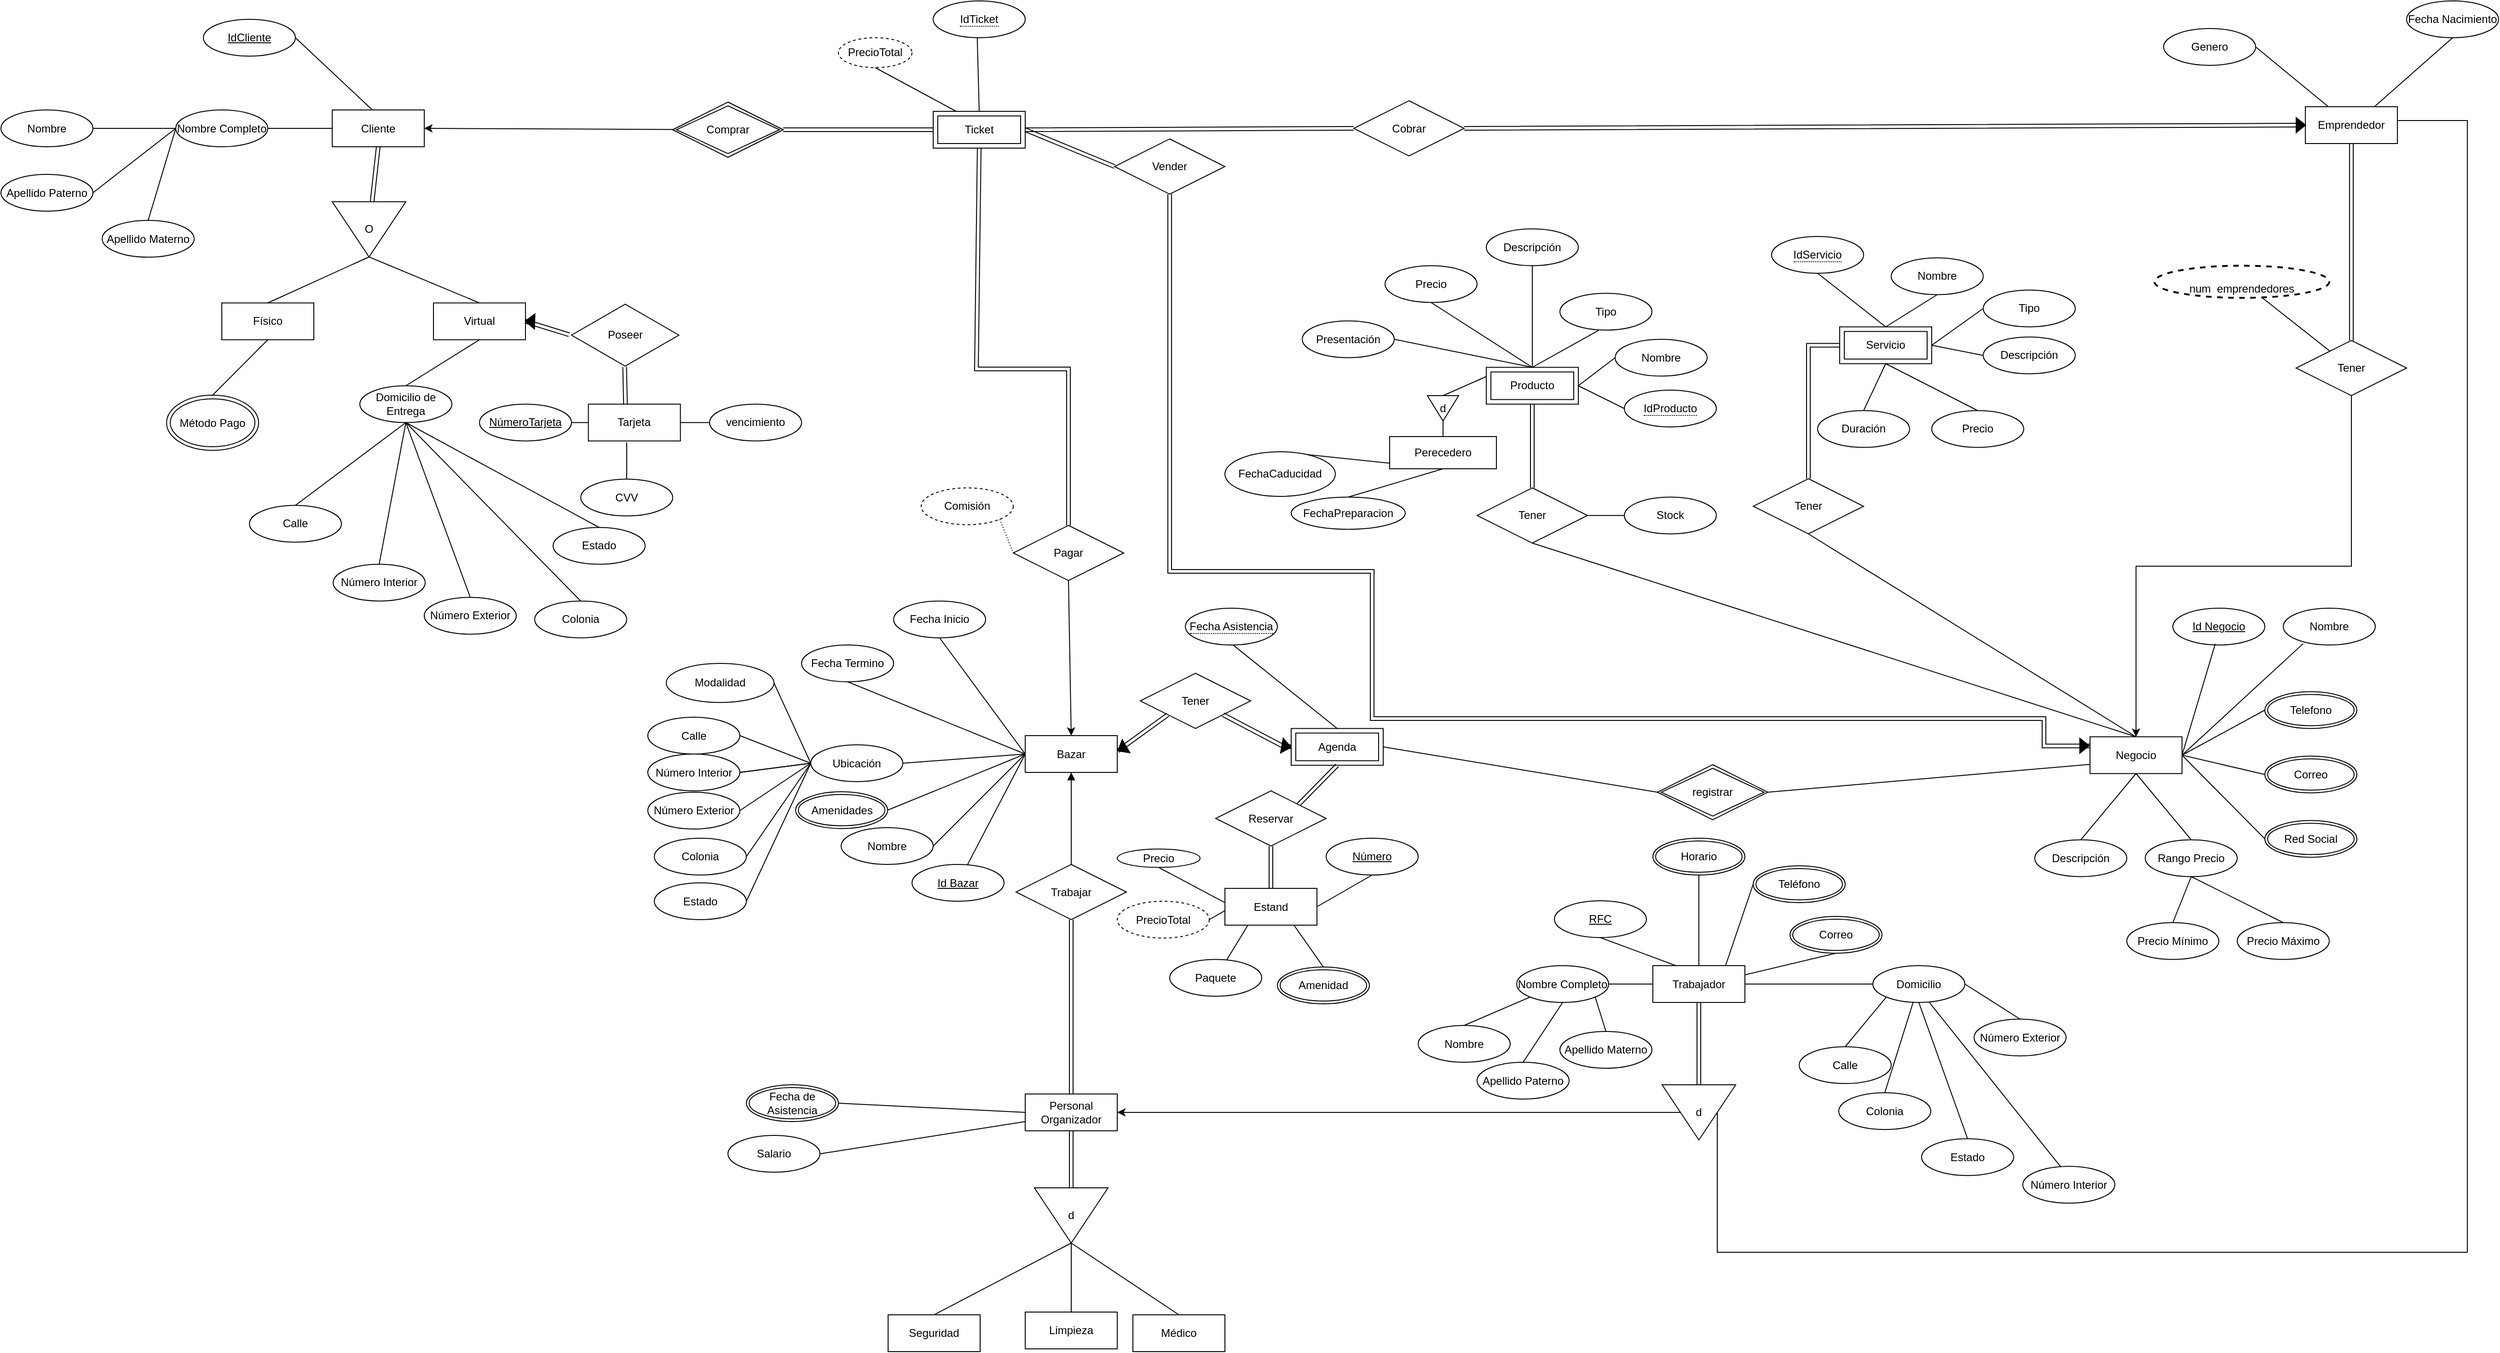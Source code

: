 <mxfile version="26.0.16" pages="2">
  <diagram name="Page-1" id="6S4AbP4xLzQnwj3wwC0h">
    <mxGraphModel grid="1" page="1" gridSize="10" guides="1" tooltips="1" connect="1" arrows="1" fold="1" pageScale="1" pageWidth="827" pageHeight="1169" math="0" shadow="0">
      <root>
        <mxCell id="0" />
        <mxCell id="1" parent="0" />
        <mxCell id="-6w1Tqqme-HWN3l_G5Sm-75" value="Cliente" style="whiteSpace=wrap;html=1;align=center;" vertex="1" parent="1">
          <mxGeometry x="-240" y="-741.5" width="100" height="40" as="geometry" />
        </mxCell>
        <mxCell id="-6w1Tqqme-HWN3l_G5Sm-76" value="Físico" style="whiteSpace=wrap;html=1;align=center;" vertex="1" parent="1">
          <mxGeometry x="-360" y="-531.75" width="100" height="40" as="geometry" />
        </mxCell>
        <mxCell id="-6w1Tqqme-HWN3l_G5Sm-77" value="Virtual" style="whiteSpace=wrap;html=1;align=center;" vertex="1" parent="1">
          <mxGeometry x="-130" y="-531.75" width="100" height="40" as="geometry" />
        </mxCell>
        <mxCell id="-6w1Tqqme-HWN3l_G5Sm-78" value="Nombre Completo" style="ellipse;whiteSpace=wrap;html=1;align=center;" vertex="1" parent="1">
          <mxGeometry x="-410" y="-741.5" width="100" height="40" as="geometry" />
        </mxCell>
        <mxCell id="-6w1Tqqme-HWN3l_G5Sm-79" value="Nombre" style="ellipse;whiteSpace=wrap;html=1;align=center;" vertex="1" parent="1">
          <mxGeometry x="-600" y="-741.5" width="100" height="40" as="geometry" />
        </mxCell>
        <mxCell id="-6w1Tqqme-HWN3l_G5Sm-80" value="Apellido Paterno" style="ellipse;whiteSpace=wrap;html=1;align=center;" vertex="1" parent="1">
          <mxGeometry x="-600" y="-671.5" width="100" height="40" as="geometry" />
        </mxCell>
        <mxCell id="-6w1Tqqme-HWN3l_G5Sm-81" value="Apellido Materno" style="ellipse;whiteSpace=wrap;html=1;align=center;" vertex="1" parent="1">
          <mxGeometry x="-490" y="-621.5" width="100" height="40" as="geometry" />
        </mxCell>
        <mxCell id="-6w1Tqqme-HWN3l_G5Sm-82" value="Domicilio de Entrega" style="ellipse;whiteSpace=wrap;html=1;align=center;" vertex="1" parent="1">
          <mxGeometry x="-210" y="-441.75" width="100" height="40" as="geometry" />
        </mxCell>
        <mxCell id="-6w1Tqqme-HWN3l_G5Sm-83" value="Calle" style="ellipse;whiteSpace=wrap;html=1;align=center;" vertex="1" parent="1">
          <mxGeometry x="-330" y="-311.75" width="100" height="40" as="geometry" />
        </mxCell>
        <mxCell id="-6w1Tqqme-HWN3l_G5Sm-84" value="Número Interior" style="ellipse;whiteSpace=wrap;html=1;align=center;" vertex="1" parent="1">
          <mxGeometry x="-239" y="-247.75" width="100" height="40" as="geometry" />
        </mxCell>
        <mxCell id="-6w1Tqqme-HWN3l_G5Sm-85" value="Número Exterior" style="ellipse;whiteSpace=wrap;html=1;align=center;" vertex="1" parent="1">
          <mxGeometry x="-140" y="-211.75" width="100" height="40" as="geometry" />
        </mxCell>
        <mxCell id="-6w1Tqqme-HWN3l_G5Sm-86" value="Colonia" style="ellipse;whiteSpace=wrap;html=1;align=center;" vertex="1" parent="1">
          <mxGeometry x="-20" y="-207.75" width="100" height="40" as="geometry" />
        </mxCell>
        <mxCell id="-6w1Tqqme-HWN3l_G5Sm-87" value="Estado" style="ellipse;whiteSpace=wrap;html=1;align=center;" vertex="1" parent="1">
          <mxGeometry y="-287.75" width="100" height="40" as="geometry" />
        </mxCell>
        <mxCell id="-6w1Tqqme-HWN3l_G5Sm-91" value="" style="endArrow=none;html=1;rounded=0;exitX=1;exitY=0.5;exitDx=0;exitDy=0;entryX=0;entryY=0.5;entryDx=0;entryDy=0;" edge="1" parent="1" source="-6w1Tqqme-HWN3l_G5Sm-79" target="-6w1Tqqme-HWN3l_G5Sm-78">
          <mxGeometry relative="1" as="geometry">
            <mxPoint x="-200" y="-481.5" as="sourcePoint" />
            <mxPoint x="-40" y="-481.5" as="targetPoint" />
          </mxGeometry>
        </mxCell>
        <mxCell id="-6w1Tqqme-HWN3l_G5Sm-92" value="" style="endArrow=none;html=1;rounded=0;exitX=1;exitY=0.5;exitDx=0;exitDy=0;entryX=0;entryY=0.5;entryDx=0;entryDy=0;" edge="1" parent="1" source="-6w1Tqqme-HWN3l_G5Sm-80" target="-6w1Tqqme-HWN3l_G5Sm-78">
          <mxGeometry relative="1" as="geometry">
            <mxPoint x="-200" y="-481.5" as="sourcePoint" />
            <mxPoint x="-40" y="-481.5" as="targetPoint" />
          </mxGeometry>
        </mxCell>
        <mxCell id="-6w1Tqqme-HWN3l_G5Sm-93" value="" style="endArrow=none;html=1;rounded=0;exitX=0;exitY=0.5;exitDx=0;exitDy=0;entryX=0.5;entryY=0;entryDx=0;entryDy=0;" edge="1" parent="1" source="-6w1Tqqme-HWN3l_G5Sm-78" target="-6w1Tqqme-HWN3l_G5Sm-81">
          <mxGeometry relative="1" as="geometry">
            <mxPoint x="-200" y="-481.5" as="sourcePoint" />
            <mxPoint x="-40" y="-481.5" as="targetPoint" />
          </mxGeometry>
        </mxCell>
        <mxCell id="-6w1Tqqme-HWN3l_G5Sm-94" value="" style="endArrow=none;html=1;rounded=0;exitX=0.5;exitY=0;exitDx=0;exitDy=0;entryX=0.5;entryY=1;entryDx=0;entryDy=0;" edge="1" parent="1" source="-6w1Tqqme-HWN3l_G5Sm-85" target="-6w1Tqqme-HWN3l_G5Sm-82">
          <mxGeometry relative="1" as="geometry">
            <mxPoint x="-190" y="-291.75" as="sourcePoint" />
            <mxPoint x="-30" y="-291.75" as="targetPoint" />
          </mxGeometry>
        </mxCell>
        <mxCell id="-6w1Tqqme-HWN3l_G5Sm-95" value="" style="endArrow=none;html=1;rounded=0;exitX=0.5;exitY=0;exitDx=0;exitDy=0;entryX=0.5;entryY=1;entryDx=0;entryDy=0;" edge="1" parent="1" source="-6w1Tqqme-HWN3l_G5Sm-83" target="-6w1Tqqme-HWN3l_G5Sm-82">
          <mxGeometry relative="1" as="geometry">
            <mxPoint x="-190" y="-291.75" as="sourcePoint" />
            <mxPoint x="-30" y="-291.75" as="targetPoint" />
          </mxGeometry>
        </mxCell>
        <mxCell id="-6w1Tqqme-HWN3l_G5Sm-96" value="" style="endArrow=none;html=1;rounded=0;exitX=0.5;exitY=0;exitDx=0;exitDy=0;entryX=0.5;entryY=1;entryDx=0;entryDy=0;" edge="1" parent="1" source="-6w1Tqqme-HWN3l_G5Sm-84" target="-6w1Tqqme-HWN3l_G5Sm-82">
          <mxGeometry relative="1" as="geometry">
            <mxPoint x="-190" y="-291.75" as="sourcePoint" />
            <mxPoint x="-30" y="-291.75" as="targetPoint" />
          </mxGeometry>
        </mxCell>
        <mxCell id="-6w1Tqqme-HWN3l_G5Sm-97" value="" style="endArrow=none;html=1;rounded=0;exitX=0.5;exitY=1;exitDx=0;exitDy=0;entryX=0.5;entryY=0;entryDx=0;entryDy=0;" edge="1" parent="1" source="-6w1Tqqme-HWN3l_G5Sm-82" target="-6w1Tqqme-HWN3l_G5Sm-86">
          <mxGeometry relative="1" as="geometry">
            <mxPoint x="-190" y="-291.75" as="sourcePoint" />
            <mxPoint x="-30" y="-291.75" as="targetPoint" />
          </mxGeometry>
        </mxCell>
        <mxCell id="-6w1Tqqme-HWN3l_G5Sm-98" value="" style="endArrow=none;html=1;rounded=0;exitX=0.5;exitY=1;exitDx=0;exitDy=0;entryX=0.5;entryY=0;entryDx=0;entryDy=0;" edge="1" parent="1" source="-6w1Tqqme-HWN3l_G5Sm-82" target="-6w1Tqqme-HWN3l_G5Sm-87">
          <mxGeometry relative="1" as="geometry">
            <mxPoint x="-190" y="-291.75" as="sourcePoint" />
            <mxPoint x="-30" y="-291.75" as="targetPoint" />
          </mxGeometry>
        </mxCell>
        <mxCell id="-6w1Tqqme-HWN3l_G5Sm-102" value="" style="endArrow=none;html=1;rounded=0;exitX=0.5;exitY=1;exitDx=0;exitDy=0;shape=link;" edge="1" parent="1" source="-6w1Tqqme-HWN3l_G5Sm-75" target="-6w1Tqqme-HWN3l_G5Sm-104">
          <mxGeometry relative="1" as="geometry">
            <mxPoint x="-250" y="-611.5" as="sourcePoint" />
            <mxPoint x="-80" y="-631.5" as="targetPoint" />
          </mxGeometry>
        </mxCell>
        <mxCell id="-6w1Tqqme-HWN3l_G5Sm-103" value="" style="endArrow=none;html=1;rounded=0;exitX=0.5;exitY=1;exitDx=0;exitDy=0;entryX=0.5;entryY=0;entryDx=0;entryDy=0;" edge="1" parent="1" source="-6w1Tqqme-HWN3l_G5Sm-77" target="-6w1Tqqme-HWN3l_G5Sm-82">
          <mxGeometry relative="1" as="geometry">
            <mxPoint x="-190" y="-291.75" as="sourcePoint" />
            <mxPoint x="-30" y="-291.75" as="targetPoint" />
          </mxGeometry>
        </mxCell>
        <mxCell id="-6w1Tqqme-HWN3l_G5Sm-104" value="O" style="triangle;whiteSpace=wrap;html=1;direction=south;" vertex="1" parent="1">
          <mxGeometry x="-240" y="-641.75" width="80" height="60" as="geometry" />
        </mxCell>
        <mxCell id="-6w1Tqqme-HWN3l_G5Sm-105" value="" style="endArrow=none;html=1;rounded=0;exitX=1;exitY=0.5;exitDx=0;exitDy=0;entryX=0;entryY=0.5;entryDx=0;entryDy=0;" edge="1" parent="1" source="-6w1Tqqme-HWN3l_G5Sm-78" target="-6w1Tqqme-HWN3l_G5Sm-75">
          <mxGeometry relative="1" as="geometry">
            <mxPoint x="-400" y="-541.5" as="sourcePoint" />
            <mxPoint x="-240" y="-541.5" as="targetPoint" />
          </mxGeometry>
        </mxCell>
        <mxCell id="-6w1Tqqme-HWN3l_G5Sm-107" value="" style="endArrow=none;html=1;rounded=0;exitX=0.5;exitY=0;exitDx=0;exitDy=0;entryX=1;entryY=0.5;entryDx=0;entryDy=0;" edge="1" parent="1" source="-6w1Tqqme-HWN3l_G5Sm-76" target="-6w1Tqqme-HWN3l_G5Sm-104">
          <mxGeometry relative="1" as="geometry">
            <mxPoint x="-300" y="-391.75" as="sourcePoint" />
            <mxPoint x="-310" y="-581.75" as="targetPoint" />
          </mxGeometry>
        </mxCell>
        <mxCell id="-6w1Tqqme-HWN3l_G5Sm-108" value="" style="endArrow=none;html=1;rounded=0;entryX=0.5;entryY=0;entryDx=0;entryDy=0;exitX=1;exitY=0.5;exitDx=0;exitDy=0;" edge="1" parent="1" source="-6w1Tqqme-HWN3l_G5Sm-104" target="-6w1Tqqme-HWN3l_G5Sm-77">
          <mxGeometry relative="1" as="geometry">
            <mxPoint x="-10" y="-631.75" as="sourcePoint" />
            <mxPoint x="90" y="-581.75" as="targetPoint" />
          </mxGeometry>
        </mxCell>
        <mxCell id="-6w1Tqqme-HWN3l_G5Sm-109" style="edgeStyle=orthogonalEdgeStyle;rounded=0;orthogonalLoop=1;jettySize=auto;html=1;exitX=0.5;exitY=1;exitDx=0;exitDy=0;" edge="1" parent="1" source="-6w1Tqqme-HWN3l_G5Sm-86" target="-6w1Tqqme-HWN3l_G5Sm-86">
          <mxGeometry relative="1" as="geometry" />
        </mxCell>
        <mxCell id="-6w1Tqqme-HWN3l_G5Sm-112" value="" style="endArrow=none;html=1;rounded=0;exitX=0.5;exitY=0;exitDx=0;exitDy=0;entryX=0.5;entryY=1;entryDx=0;entryDy=0;" edge="1" parent="1" source="-6w1Tqqme-HWN3l_G5Sm-122" target="-6w1Tqqme-HWN3l_G5Sm-76">
          <mxGeometry relative="1" as="geometry">
            <mxPoint x="-360" y="-401.5" as="sourcePoint" />
            <mxPoint x="-350" y="-431.5" as="targetPoint" />
          </mxGeometry>
        </mxCell>
        <mxCell id="-6w1Tqqme-HWN3l_G5Sm-113" value="Comprar" style="shape=rhombus;double=1;perimeter=rhombusPerimeter;whiteSpace=wrap;html=1;align=center;" vertex="1" parent="1">
          <mxGeometry x="130" y="-750" width="120" height="60" as="geometry" />
        </mxCell>
        <mxCell id="-6w1Tqqme-HWN3l_G5Sm-114" value="" style="endArrow=none;html=1;rounded=0;exitX=1;exitY=0.5;exitDx=0;exitDy=0;endFill=1;startFill=1;startArrow=classic;" edge="1" parent="1" source="-6w1Tqqme-HWN3l_G5Sm-75" target="-6w1Tqqme-HWN3l_G5Sm-113">
          <mxGeometry relative="1" as="geometry">
            <mxPoint x="40" y="-600" as="sourcePoint" />
            <mxPoint x="200" y="-600" as="targetPoint" />
          </mxGeometry>
        </mxCell>
        <mxCell id="-6w1Tqqme-HWN3l_G5Sm-118" value="&lt;u&gt;IdCliente&lt;/u&gt;" style="ellipse;whiteSpace=wrap;html=1;align=center;" vertex="1" parent="1">
          <mxGeometry x="-380" y="-840" width="100" height="40" as="geometry" />
        </mxCell>
        <mxCell id="-6w1Tqqme-HWN3l_G5Sm-119" value="" style="endArrow=none;html=1;rounded=0;exitX=1;exitY=0.5;exitDx=0;exitDy=0;entryX=0.431;entryY=-0.012;entryDx=0;entryDy=0;entryPerimeter=0;" edge="1" parent="1" source="-6w1Tqqme-HWN3l_G5Sm-118" target="-6w1Tqqme-HWN3l_G5Sm-75">
          <mxGeometry relative="1" as="geometry">
            <mxPoint x="-380" y="-780" as="sourcePoint" />
            <mxPoint x="-290" y="-780" as="targetPoint" />
          </mxGeometry>
        </mxCell>
        <mxCell id="-6w1Tqqme-HWN3l_G5Sm-122" value="Método Pago" style="ellipse;shape=doubleEllipse;whiteSpace=wrap;html=1;" vertex="1" parent="1">
          <mxGeometry x="-420" y="-431.5" width="100" height="60" as="geometry" />
        </mxCell>
        <mxCell id="-6w1Tqqme-HWN3l_G5Sm-149" value="Poseer" style="html=1;whiteSpace=wrap;aspect=fixed;shape=isoRectangle;" vertex="1" parent="1">
          <mxGeometry x="20" y="-531.75" width="116.67" height="70" as="geometry" />
        </mxCell>
        <mxCell id="-6w1Tqqme-HWN3l_G5Sm-152" value="Tarjeta" style="whiteSpace=wrap;html=1;align=center;" vertex="1" parent="1">
          <mxGeometry x="38.33" y="-421.75" width="100" height="40" as="geometry" />
        </mxCell>
        <mxCell id="-6w1Tqqme-HWN3l_G5Sm-153" value="&lt;u&gt;NúmeroTarjeta&lt;/u&gt;" style="ellipse;whiteSpace=wrap;html=1;align=center;" vertex="1" parent="1">
          <mxGeometry x="-80" y="-421.75" width="100" height="40" as="geometry" />
        </mxCell>
        <mxCell id="-6w1Tqqme-HWN3l_G5Sm-154" value="CVV" style="ellipse;whiteSpace=wrap;html=1;align=center;" vertex="1" parent="1">
          <mxGeometry x="30" y="-340.25" width="100" height="40" as="geometry" />
        </mxCell>
        <mxCell id="-6w1Tqqme-HWN3l_G5Sm-155" value="vencimiento" style="ellipse;whiteSpace=wrap;html=1;align=center;" vertex="1" parent="1">
          <mxGeometry x="170" y="-421.75" width="100" height="40" as="geometry" />
        </mxCell>
        <mxCell id="-6w1Tqqme-HWN3l_G5Sm-157" value="" style="endArrow=none;html=1;rounded=0;entryX=0;entryY=0.5;entryDx=0;entryDy=0;exitX=1;exitY=0.5;exitDx=0;exitDy=0;" edge="1" parent="1" source="-6w1Tqqme-HWN3l_G5Sm-152" target="-6w1Tqqme-HWN3l_G5Sm-155">
          <mxGeometry width="50" height="50" relative="1" as="geometry">
            <mxPoint x="130" y="-395.25" as="sourcePoint" />
            <mxPoint x="180" y="-445.25" as="targetPoint" />
          </mxGeometry>
        </mxCell>
        <mxCell id="-6w1Tqqme-HWN3l_G5Sm-160" value="" style="endArrow=none;html=1;rounded=0;" edge="1" parent="1" source="-6w1Tqqme-HWN3l_G5Sm-154">
          <mxGeometry width="50" height="50" relative="1" as="geometry">
            <mxPoint x="90" y="-370.25" as="sourcePoint" />
            <mxPoint x="80" y="-380.25" as="targetPoint" />
          </mxGeometry>
        </mxCell>
        <mxCell id="-6w1Tqqme-HWN3l_G5Sm-161" value="" style="endArrow=none;html=1;rounded=0;exitX=1;exitY=0.5;exitDx=0;exitDy=0;entryX=0;entryY=0.5;entryDx=0;entryDy=0;" edge="1" parent="1" source="-6w1Tqqme-HWN3l_G5Sm-153" target="-6w1Tqqme-HWN3l_G5Sm-152">
          <mxGeometry width="50" height="50" relative="1" as="geometry">
            <mxPoint x="90" y="-370.25" as="sourcePoint" />
            <mxPoint x="140" y="-420.25" as="targetPoint" />
          </mxGeometry>
        </mxCell>
        <mxCell id="-6w1Tqqme-HWN3l_G5Sm-170" value="" style="endArrow=classic;html=1;rounded=0;entryX=1;entryY=0.5;entryDx=0;entryDy=0;exitX=-0.022;exitY=0.493;exitDx=0;exitDy=0;exitPerimeter=0;shape=link;" edge="1" parent="1" source="-6w1Tqqme-HWN3l_G5Sm-149" target="-6w1Tqqme-HWN3l_G5Sm-169">
          <mxGeometry width="50" height="50" relative="1" as="geometry">
            <mxPoint x="17" y="-497.25" as="sourcePoint" />
            <mxPoint x="-30" y="-511.25" as="targetPoint" />
          </mxGeometry>
        </mxCell>
        <mxCell id="-6w1Tqqme-HWN3l_G5Sm-169" value="" style="triangle;whiteSpace=wrap;html=1;rotation=-178;fillStyle=solid;fillColor=#000000;" vertex="1" parent="1">
          <mxGeometry x="-30.23" y="-520" width="10.23" height="16.5" as="geometry" />
        </mxCell>
        <mxCell id="-6w1Tqqme-HWN3l_G5Sm-171" value="" style="endArrow=none;html=1;rounded=0;entryX=0.495;entryY=0.993;entryDx=0;entryDy=0;entryPerimeter=0;exitX=0.403;exitY=0.004;exitDx=0;exitDy=0;exitPerimeter=0;shape=link;" edge="1" parent="1" source="-6w1Tqqme-HWN3l_G5Sm-152" target="-6w1Tqqme-HWN3l_G5Sm-149">
          <mxGeometry width="50" height="50" relative="1" as="geometry">
            <mxPoint x="50" y="-450.25" as="sourcePoint" />
            <mxPoint x="100" y="-500.25" as="targetPoint" />
          </mxGeometry>
        </mxCell>
        <mxCell id="-6w1Tqqme-HWN3l_G5Sm-172" value="Ticket" style="shape=ext;margin=3;double=1;whiteSpace=wrap;html=1;align=center;" vertex="1" parent="1">
          <mxGeometry x="413" y="-740" width="100" height="40" as="geometry" />
        </mxCell>
        <mxCell id="-6w1Tqqme-HWN3l_G5Sm-173" value="Comprar" style="shape=rhombus;double=1;perimeter=rhombusPerimeter;whiteSpace=wrap;html=1;align=center;" vertex="1" parent="1">
          <mxGeometry x="130" y="-750" width="120" height="60" as="geometry" />
        </mxCell>
        <mxCell id="-6w1Tqqme-HWN3l_G5Sm-174" value="" style="endArrow=none;html=1;rounded=0;exitX=1;exitY=0.5;exitDx=0;exitDy=0;entryX=0;entryY=0.5;entryDx=0;entryDy=0;shape=link;" edge="1" parent="1" source="-6w1Tqqme-HWN3l_G5Sm-173" target="-6w1Tqqme-HWN3l_G5Sm-172">
          <mxGeometry relative="1" as="geometry">
            <mxPoint x="330" y="-610" as="sourcePoint" />
            <mxPoint x="490" y="-610" as="targetPoint" />
          </mxGeometry>
        </mxCell>
        <mxCell id="-6w1Tqqme-HWN3l_G5Sm-180" style="rounded=0;orthogonalLoop=1;jettySize=auto;html=1;exitX=0.5;exitY=1;exitDx=0;exitDy=0;strokeWidth=1;endArrow=none;startFill=0;entryX=0.25;entryY=0;entryDx=0;entryDy=0;" edge="1" parent="1" source="-6w1Tqqme-HWN3l_G5Sm-186" target="-6w1Tqqme-HWN3l_G5Sm-172">
          <mxGeometry relative="1" as="geometry">
            <mxPoint x="690" y="-749" as="sourcePoint" />
            <mxPoint x="890" y="-671.5" as="targetPoint" />
          </mxGeometry>
        </mxCell>
        <mxCell id="-6w1Tqqme-HWN3l_G5Sm-181" style="rounded=0;orthogonalLoop=1;jettySize=auto;html=1;exitX=0.5;exitY=0;exitDx=0;exitDy=0;entryX=0.478;entryY=0.925;entryDx=0;entryDy=0;endArrow=none;startFill=0;strokeWidth=1;entryPerimeter=0;" edge="1" parent="1" source="-6w1Tqqme-HWN3l_G5Sm-172" target="tVumx_9Os7SfNA7vHTWG-1">
          <mxGeometry relative="1" as="geometry">
            <mxPoint x="460.0" y="-820" as="targetPoint" />
          </mxGeometry>
        </mxCell>
        <mxCell id="-6w1Tqqme-HWN3l_G5Sm-186" value="&lt;font&gt;PrecioTotal&lt;/font&gt;" style="ellipse;whiteSpace=wrap;html=1;strokeWidth=1;dashed=1;" vertex="1" parent="1">
          <mxGeometry x="310" y="-820" width="80" height="32.5" as="geometry" />
        </mxCell>
        <mxCell id="-6w1Tqqme-HWN3l_G5Sm-235" value="Nombre" style="ellipse;whiteSpace=wrap;html=1;align=center;" vertex="1" parent="1">
          <mxGeometry x="1154" y="-492.25" width="100" height="40" as="geometry" />
        </mxCell>
        <mxCell id="-6w1Tqqme-HWN3l_G5Sm-236" value="Tipo" style="ellipse;whiteSpace=wrap;html=1;align=center;" vertex="1" parent="1">
          <mxGeometry x="1094" y="-542.25" width="100" height="40" as="geometry" />
        </mxCell>
        <mxCell id="-6w1Tqqme-HWN3l_G5Sm-238" value="Precio" style="ellipse;whiteSpace=wrap;html=1;align=center;" vertex="1" parent="1">
          <mxGeometry x="904" y="-572.25" width="100" height="40" as="geometry" />
        </mxCell>
        <mxCell id="-6w1Tqqme-HWN3l_G5Sm-239" value="Presentación" style="ellipse;whiteSpace=wrap;html=1;align=center;" vertex="1" parent="1">
          <mxGeometry x="814" y="-512.25" width="100" height="40" as="geometry" />
        </mxCell>
        <mxCell id="-6w1Tqqme-HWN3l_G5Sm-240" value="Descripción" style="ellipse;whiteSpace=wrap;html=1;align=center;" vertex="1" parent="1">
          <mxGeometry x="1014" y="-612.25" width="100" height="40" as="geometry" />
        </mxCell>
        <mxCell id="-6w1Tqqme-HWN3l_G5Sm-245" value="" style="endArrow=none;html=1;rounded=0;exitX=0;exitY=0.5;exitDx=0;exitDy=0;entryX=1;entryY=0.5;entryDx=0;entryDy=0;" edge="1" parent="1" source="-6w1Tqqme-HWN3l_G5Sm-235" target="ct3lFuq79epGu6hmztz1-1">
          <mxGeometry relative="1" as="geometry">
            <mxPoint x="964" y="-402.25" as="sourcePoint" />
            <mxPoint x="1114" y="-442.25" as="targetPoint" />
          </mxGeometry>
        </mxCell>
        <mxCell id="-6w1Tqqme-HWN3l_G5Sm-247" value="" style="endArrow=none;html=1;rounded=0;exitX=0.418;exitY=1.01;exitDx=0;exitDy=0;entryX=0.5;entryY=0;entryDx=0;entryDy=0;exitPerimeter=0;" edge="1" parent="1" source="-6w1Tqqme-HWN3l_G5Sm-236" target="ct3lFuq79epGu6hmztz1-1">
          <mxGeometry relative="1" as="geometry">
            <mxPoint x="1104" y="-422.25" as="sourcePoint" />
            <mxPoint x="1064" y="-462.25" as="targetPoint" />
          </mxGeometry>
        </mxCell>
        <mxCell id="-6w1Tqqme-HWN3l_G5Sm-248" value="" style="endArrow=none;html=1;rounded=0;exitX=0.5;exitY=1;exitDx=0;exitDy=0;entryX=0.5;entryY=0;entryDx=0;entryDy=0;" edge="1" parent="1" source="-6w1Tqqme-HWN3l_G5Sm-238" target="ct3lFuq79epGu6hmztz1-1">
          <mxGeometry relative="1" as="geometry">
            <mxPoint x="1104" y="-422.25" as="sourcePoint" />
            <mxPoint x="1064" y="-462.25" as="targetPoint" />
          </mxGeometry>
        </mxCell>
        <mxCell id="-6w1Tqqme-HWN3l_G5Sm-249" value="" style="endArrow=none;html=1;rounded=0;exitX=1;exitY=0.5;exitDx=0;exitDy=0;entryX=0.5;entryY=0;entryDx=0;entryDy=0;" edge="1" parent="1" source="-6w1Tqqme-HWN3l_G5Sm-239" target="ct3lFuq79epGu6hmztz1-1">
          <mxGeometry relative="1" as="geometry">
            <mxPoint x="1104" y="-422.25" as="sourcePoint" />
            <mxPoint x="1064" y="-462.25" as="targetPoint" />
          </mxGeometry>
        </mxCell>
        <mxCell id="-6w1Tqqme-HWN3l_G5Sm-250" value="" style="endArrow=none;html=1;rounded=0;exitX=0.5;exitY=1;exitDx=0;exitDy=0;entryX=0.5;entryY=0;entryDx=0;entryDy=0;" edge="1" parent="1" source="-6w1Tqqme-HWN3l_G5Sm-240" target="ct3lFuq79epGu6hmztz1-1">
          <mxGeometry relative="1" as="geometry">
            <mxPoint x="1104" y="-422.25" as="sourcePoint" />
            <mxPoint x="1064" y="-462.25" as="targetPoint" />
          </mxGeometry>
        </mxCell>
        <mxCell id="-6w1Tqqme-HWN3l_G5Sm-253" value="Nombre" style="ellipse;whiteSpace=wrap;html=1;align=center;" vertex="1" parent="1">
          <mxGeometry x="1454" y="-580.75" width="100" height="40" as="geometry" />
        </mxCell>
        <mxCell id="-6w1Tqqme-HWN3l_G5Sm-254" value="Tipo" style="ellipse;whiteSpace=wrap;html=1;align=center;" vertex="1" parent="1">
          <mxGeometry x="1554" y="-545.75" width="100" height="40" as="geometry" />
        </mxCell>
        <mxCell id="-6w1Tqqme-HWN3l_G5Sm-255" value="Precio" style="ellipse;whiteSpace=wrap;html=1;align=center;" vertex="1" parent="1">
          <mxGeometry x="1498" y="-414.75" width="100" height="40" as="geometry" />
        </mxCell>
        <mxCell id="-6w1Tqqme-HWN3l_G5Sm-256" value="Duración" style="ellipse;whiteSpace=wrap;html=1;align=center;" vertex="1" parent="1">
          <mxGeometry x="1374" y="-414.75" width="100" height="40" as="geometry" />
        </mxCell>
        <mxCell id="-6w1Tqqme-HWN3l_G5Sm-257" value="Descripción" style="ellipse;whiteSpace=wrap;html=1;align=center;" vertex="1" parent="1">
          <mxGeometry x="1554" y="-494.75" width="100" height="40" as="geometry" />
        </mxCell>
        <mxCell id="-6w1Tqqme-HWN3l_G5Sm-258" value="" style="endArrow=none;html=1;rounded=0;entryX=0.5;entryY=0;entryDx=0;entryDy=0;exitX=0.5;exitY=1;exitDx=0;exitDy=0;" edge="1" parent="1" source="-6w1Tqqme-HWN3l_G5Sm-253" target="ct3lFuq79epGu6hmztz1-2">
          <mxGeometry relative="1" as="geometry">
            <mxPoint x="1218" y="-475.75" as="sourcePoint" />
            <mxPoint x="1448" y="-505.75" as="targetPoint" />
          </mxGeometry>
        </mxCell>
        <mxCell id="-6w1Tqqme-HWN3l_G5Sm-259" value="" style="endArrow=none;html=1;rounded=0;entryX=1;entryY=0.5;entryDx=0;entryDy=0;exitX=0;exitY=0.5;exitDx=0;exitDy=0;" edge="1" parent="1" source="-6w1Tqqme-HWN3l_G5Sm-254" target="ct3lFuq79epGu6hmztz1-2">
          <mxGeometry relative="1" as="geometry">
            <mxPoint x="1574" y="-514.75" as="sourcePoint" />
            <mxPoint x="1498" y="-485.75" as="targetPoint" />
          </mxGeometry>
        </mxCell>
        <mxCell id="-6w1Tqqme-HWN3l_G5Sm-260" value="" style="endArrow=none;html=1;rounded=0;exitX=0.5;exitY=0;exitDx=0;exitDy=0;entryX=0.5;entryY=1;entryDx=0;entryDy=0;" edge="1" parent="1" source="-6w1Tqqme-HWN3l_G5Sm-256" target="ct3lFuq79epGu6hmztz1-2">
          <mxGeometry relative="1" as="geometry">
            <mxPoint x="1218" y="-475.75" as="sourcePoint" />
            <mxPoint x="1438.7" y="-466.07" as="targetPoint" />
          </mxGeometry>
        </mxCell>
        <mxCell id="-6w1Tqqme-HWN3l_G5Sm-261" value="" style="endArrow=none;html=1;rounded=0;exitX=0.5;exitY=0;exitDx=0;exitDy=0;entryX=0.5;entryY=1;entryDx=0;entryDy=0;" edge="1" parent="1" source="-6w1Tqqme-HWN3l_G5Sm-255" target="ct3lFuq79epGu6hmztz1-2">
          <mxGeometry relative="1" as="geometry">
            <mxPoint x="1218" y="-475.75" as="sourcePoint" />
            <mxPoint x="1448" y="-465.75" as="targetPoint" />
          </mxGeometry>
        </mxCell>
        <mxCell id="-6w1Tqqme-HWN3l_G5Sm-262" value="" style="endArrow=none;html=1;rounded=0;entryX=0;entryY=0.5;entryDx=0;entryDy=0;exitX=1;exitY=0.5;exitDx=0;exitDy=0;" edge="1" parent="1" source="ct3lFuq79epGu6hmztz1-2" target="-6w1Tqqme-HWN3l_G5Sm-257">
          <mxGeometry relative="1" as="geometry">
            <mxPoint x="1498" y="-485.75" as="sourcePoint" />
            <mxPoint x="1378" y="-325.75" as="targetPoint" />
          </mxGeometry>
        </mxCell>
        <mxCell id="-6w1Tqqme-HWN3l_G5Sm-263" value="Tener" style="shape=rhombus;perimeter=rhombusPerimeter;whiteSpace=wrap;html=1;align=center;" vertex="1" parent="1">
          <mxGeometry x="1004" y="-330.75" width="120" height="60" as="geometry" />
        </mxCell>
        <mxCell id="-6w1Tqqme-HWN3l_G5Sm-264" value="Stock" style="ellipse;whiteSpace=wrap;html=1;align=center;" vertex="1" parent="1">
          <mxGeometry x="1164" y="-320.75" width="100" height="40" as="geometry" />
        </mxCell>
        <mxCell id="-6w1Tqqme-HWN3l_G5Sm-265" value="" style="endArrow=none;html=1;rounded=0;exitX=1;exitY=0.5;exitDx=0;exitDy=0;entryX=0;entryY=0.5;entryDx=0;entryDy=0;" edge="1" parent="1" target="-6w1Tqqme-HWN3l_G5Sm-264">
          <mxGeometry relative="1" as="geometry">
            <mxPoint x="1124.0" y="-300.75" as="sourcePoint" />
            <mxPoint x="1954" y="78.25" as="targetPoint" />
          </mxGeometry>
        </mxCell>
        <mxCell id="-6w1Tqqme-HWN3l_G5Sm-267" value="" style="endArrow=none;html=1;rounded=0;exitX=1;exitY=0.5;exitDx=0;exitDy=0;entryX=0;entryY=0.5;entryDx=0;entryDy=0;" edge="1" parent="1" source="ct3lFuq79epGu6hmztz1-1" target="tVumx_9Os7SfNA7vHTWG-6">
          <mxGeometry relative="1" as="geometry">
            <mxPoint x="1114" y="-442.25" as="sourcePoint" />
            <mxPoint x="1164" y="-417.25" as="targetPoint" />
          </mxGeometry>
        </mxCell>
        <mxCell id="GuFHKISCWo-LDFKZwZ8M-18" style="edgeStyle=orthogonalEdgeStyle;rounded=0;orthogonalLoop=1;jettySize=auto;html=1;exitX=0.5;exitY=0;exitDx=0;exitDy=0;entryX=0;entryY=0.5;entryDx=0;entryDy=0;endArrow=none;startFill=0;shape=link;" edge="1" parent="1" source="-6w1Tqqme-HWN3l_G5Sm-269" target="ct3lFuq79epGu6hmztz1-2">
          <mxGeometry relative="1" as="geometry" />
        </mxCell>
        <mxCell id="-6w1Tqqme-HWN3l_G5Sm-269" value="Tener" style="shape=rhombus;perimeter=rhombusPerimeter;whiteSpace=wrap;html=1;align=center;" vertex="1" parent="1">
          <mxGeometry x="1304" y="-340.75" width="120" height="60" as="geometry" />
        </mxCell>
        <mxCell id="-6w1Tqqme-HWN3l_G5Sm-271" value="" style="endArrow=none;html=1;rounded=0;entryX=0.5;entryY=0;entryDx=0;entryDy=0;exitX=0.5;exitY=1;exitDx=0;exitDy=0;" edge="1" parent="1" source="tVumx_9Os7SfNA7vHTWG-5" target="ct3lFuq79epGu6hmztz1-2">
          <mxGeometry relative="1" as="geometry">
            <mxPoint x="1384" y="-555.75" as="sourcePoint" />
            <mxPoint x="1448" y="-505.75" as="targetPoint" />
          </mxGeometry>
        </mxCell>
        <mxCell id="-6w1Tqqme-HWN3l_G5Sm-273" value="Negocio" style="rounded=0;arcSize=10;whiteSpace=wrap;html=1;align=center;" vertex="1" parent="1">
          <mxGeometry x="1670" y="-60.25" width="100" height="40" as="geometry" />
        </mxCell>
        <mxCell id="-6w1Tqqme-HWN3l_G5Sm-274" value="Nombre" style="ellipse;whiteSpace=wrap;html=1;align=center;" vertex="1" parent="1">
          <mxGeometry x="1880" y="-200" width="100" height="40" as="geometry" />
        </mxCell>
        <mxCell id="-6w1Tqqme-HWN3l_G5Sm-275" value="Telefono" style="ellipse;shape=doubleEllipse;margin=3;whiteSpace=wrap;html=1;align=center;" vertex="1" parent="1">
          <mxGeometry x="1860" y="-109.25" width="100" height="40" as="geometry" />
        </mxCell>
        <mxCell id="-6w1Tqqme-HWN3l_G5Sm-276" value="Correo" style="ellipse;shape=doubleEllipse;margin=3;whiteSpace=wrap;html=1;align=center;" vertex="1" parent="1">
          <mxGeometry x="1860" y="-39.25" width="100" height="40" as="geometry" />
        </mxCell>
        <mxCell id="-6w1Tqqme-HWN3l_G5Sm-277" value="Red Social" style="ellipse;shape=doubleEllipse;margin=3;whiteSpace=wrap;html=1;align=center;" vertex="1" parent="1">
          <mxGeometry x="1860" y="30.75" width="100" height="40" as="geometry" />
        </mxCell>
        <mxCell id="-6w1Tqqme-HWN3l_G5Sm-278" value="Descripción" style="ellipse;whiteSpace=wrap;html=1;align=center;" vertex="1" parent="1">
          <mxGeometry x="1610" y="51.75" width="100" height="40" as="geometry" />
        </mxCell>
        <mxCell id="-6w1Tqqme-HWN3l_G5Sm-279" value="Rango Precio" style="ellipse;whiteSpace=wrap;html=1;align=center;" vertex="1" parent="1">
          <mxGeometry x="1730" y="51.75" width="100" height="40" as="geometry" />
        </mxCell>
        <mxCell id="-6w1Tqqme-HWN3l_G5Sm-280" value="" style="endArrow=none;html=1;rounded=0;exitX=1;exitY=0.5;exitDx=0;exitDy=0;entryX=0;entryY=0.5;entryDx=0;entryDy=0;" edge="1" parent="1" source="-6w1Tqqme-HWN3l_G5Sm-273" target="-6w1Tqqme-HWN3l_G5Sm-275">
          <mxGeometry relative="1" as="geometry">
            <mxPoint x="1560" y="101.75" as="sourcePoint" />
            <mxPoint x="1720" y="101.75" as="targetPoint" />
          </mxGeometry>
        </mxCell>
        <mxCell id="-6w1Tqqme-HWN3l_G5Sm-281" value="" style="endArrow=none;html=1;rounded=0;exitX=1;exitY=0.5;exitDx=0;exitDy=0;entryX=0;entryY=0.5;entryDx=0;entryDy=0;" edge="1" parent="1" source="-6w1Tqqme-HWN3l_G5Sm-273" target="-6w1Tqqme-HWN3l_G5Sm-277">
          <mxGeometry relative="1" as="geometry">
            <mxPoint x="1570" y="141.75" as="sourcePoint" />
            <mxPoint x="1730" y="141.75" as="targetPoint" />
          </mxGeometry>
        </mxCell>
        <mxCell id="-6w1Tqqme-HWN3l_G5Sm-282" value="" style="endArrow=none;html=1;rounded=0;exitX=0.5;exitY=0;exitDx=0;exitDy=0;entryX=0.5;entryY=1;entryDx=0;entryDy=0;" edge="1" parent="1" source="-6w1Tqqme-HWN3l_G5Sm-278" target="-6w1Tqqme-HWN3l_G5Sm-273">
          <mxGeometry relative="1" as="geometry">
            <mxPoint x="1640" y="191.75" as="sourcePoint" />
            <mxPoint x="1800" y="191.75" as="targetPoint" />
          </mxGeometry>
        </mxCell>
        <mxCell id="-6w1Tqqme-HWN3l_G5Sm-283" value="" style="endArrow=none;html=1;rounded=0;exitX=1;exitY=0.5;exitDx=0;exitDy=0;entryX=0;entryY=0.5;entryDx=0;entryDy=0;" edge="1" parent="1" source="-6w1Tqqme-HWN3l_G5Sm-273" target="-6w1Tqqme-HWN3l_G5Sm-276">
          <mxGeometry relative="1" as="geometry">
            <mxPoint x="1980" y="121.75" as="sourcePoint" />
            <mxPoint x="1850" y="-29.25" as="targetPoint" />
          </mxGeometry>
        </mxCell>
        <mxCell id="-6w1Tqqme-HWN3l_G5Sm-284" value="" style="endArrow=none;html=1;rounded=0;entryX=0.5;entryY=1;entryDx=0;entryDy=0;exitX=0.5;exitY=0;exitDx=0;exitDy=0;" edge="1" parent="1" source="-6w1Tqqme-HWN3l_G5Sm-279" target="-6w1Tqqme-HWN3l_G5Sm-273">
          <mxGeometry relative="1" as="geometry">
            <mxPoint x="1670" y="61.75" as="sourcePoint" />
            <mxPoint x="1730" y="-8.25" as="targetPoint" />
          </mxGeometry>
        </mxCell>
        <mxCell id="-6w1Tqqme-HWN3l_G5Sm-285" value="" style="endArrow=none;html=1;rounded=0;entryX=0.5;entryY=1;entryDx=0;entryDy=0;exitX=0.5;exitY=0;exitDx=0;exitDy=0;" edge="1" parent="1" source="-6w1Tqqme-HWN3l_G5Sm-287" target="-6w1Tqqme-HWN3l_G5Sm-279">
          <mxGeometry relative="1" as="geometry">
            <mxPoint x="1520" y="141.75" as="sourcePoint" />
            <mxPoint x="1680" y="130.88" as="targetPoint" />
          </mxGeometry>
        </mxCell>
        <mxCell id="-6w1Tqqme-HWN3l_G5Sm-286" value="" style="endArrow=none;html=1;rounded=0;entryX=0.5;entryY=1;entryDx=0;entryDy=0;exitX=0.5;exitY=0;exitDx=0;exitDy=0;" edge="1" parent="1" source="-6w1Tqqme-HWN3l_G5Sm-288" target="-6w1Tqqme-HWN3l_G5Sm-279">
          <mxGeometry relative="1" as="geometry">
            <mxPoint x="1600" y="111.75" as="sourcePoint" />
            <mxPoint x="1760" y="111.75" as="targetPoint" />
          </mxGeometry>
        </mxCell>
        <mxCell id="-6w1Tqqme-HWN3l_G5Sm-287" value="Precio Mínimo" style="ellipse;whiteSpace=wrap;html=1;align=center;" vertex="1" parent="1">
          <mxGeometry x="1710" y="141.75" width="100" height="40" as="geometry" />
        </mxCell>
        <mxCell id="-6w1Tqqme-HWN3l_G5Sm-288" value="Precio Máximo" style="ellipse;whiteSpace=wrap;html=1;align=center;" vertex="1" parent="1">
          <mxGeometry x="1830" y="141.75" width="100" height="40" as="geometry" />
        </mxCell>
        <mxCell id="-6w1Tqqme-HWN3l_G5Sm-289" value="" style="endArrow=none;html=1;rounded=0;exitX=0.217;exitY=0.961;exitDx=0;exitDy=0;entryX=1;entryY=0.5;entryDx=0;entryDy=0;exitPerimeter=0;" edge="1" parent="1" source="-6w1Tqqme-HWN3l_G5Sm-274" target="-6w1Tqqme-HWN3l_G5Sm-273">
          <mxGeometry relative="1" as="geometry">
            <mxPoint x="1520" y="-48.25" as="sourcePoint" />
            <mxPoint x="1680" y="-48.25" as="targetPoint" />
          </mxGeometry>
        </mxCell>
        <mxCell id="-6w1Tqqme-HWN3l_G5Sm-290" value="Id Negocio" style="ellipse;whiteSpace=wrap;html=1;align=center;fontStyle=4;" vertex="1" parent="1">
          <mxGeometry x="1760" y="-200" width="100" height="40" as="geometry" />
        </mxCell>
        <mxCell id="-6w1Tqqme-HWN3l_G5Sm-291" value="" style="endArrow=none;html=1;rounded=0;exitX=0.461;exitY=0.969;exitDx=0;exitDy=0;exitPerimeter=0;entryX=1;entryY=0.5;entryDx=0;entryDy=0;" edge="1" parent="1" source="-6w1Tqqme-HWN3l_G5Sm-290" target="-6w1Tqqme-HWN3l_G5Sm-273">
          <mxGeometry relative="1" as="geometry">
            <mxPoint x="1520" y="-68.25" as="sourcePoint" />
            <mxPoint x="1680" y="-68.25" as="targetPoint" />
          </mxGeometry>
        </mxCell>
        <mxCell id="-6w1Tqqme-HWN3l_G5Sm-310" value="" style="endArrow=none;html=1;rounded=0;entryX=0.5;entryY=1;entryDx=0;entryDy=0;exitX=0.5;exitY=0;exitDx=0;exitDy=0;fillColor=#dae8fc;strokeColor=#000000;strokeWidth=1;" edge="1" parent="1" source="-6w1Tqqme-HWN3l_G5Sm-273" target="-6w1Tqqme-HWN3l_G5Sm-269">
          <mxGeometry width="50" height="50" relative="1" as="geometry">
            <mxPoint x="1170" y="-180" as="sourcePoint" />
            <mxPoint x="1220" y="-230" as="targetPoint" />
          </mxGeometry>
        </mxCell>
        <mxCell id="-6w1Tqqme-HWN3l_G5Sm-311" style="rounded=0;orthogonalLoop=1;jettySize=auto;html=1;entryX=0.5;entryY=0;entryDx=0;entryDy=0;strokeWidth=1;endArrow=none;startFill=0;exitX=1;exitY=0.5;exitDx=0;exitDy=0;" edge="1" parent="1" source="-6w1Tqqme-HWN3l_G5Sm-313" target="-6w1Tqqme-HWN3l_G5Sm-316">
          <mxGeometry relative="1" as="geometry">
            <mxPoint x="808.91" y="65.5" as="targetPoint" />
            <mxPoint x="719" y="-42" as="sourcePoint" />
          </mxGeometry>
        </mxCell>
        <mxCell id="-6w1Tqqme-HWN3l_G5Sm-313" value="&lt;font&gt;d&lt;/font&gt;" style="triangle;whiteSpace=wrap;html=1;direction=south;strokeWidth=1;" vertex="1" parent="1">
          <mxGeometry x="950" y="-431" width="34" height="27.5" as="geometry" />
        </mxCell>
        <mxCell id="-6w1Tqqme-HWN3l_G5Sm-315" style="rounded=0;orthogonalLoop=1;jettySize=auto;html=1;exitX=0.5;exitY=1;exitDx=0;exitDy=0;entryX=0.5;entryY=0;entryDx=0;entryDy=0;strokeWidth=1;endArrow=none;startFill=0;" edge="1" parent="1" source="-6w1Tqqme-HWN3l_G5Sm-316" target="-6w1Tqqme-HWN3l_G5Sm-320">
          <mxGeometry relative="1" as="geometry" />
        </mxCell>
        <mxCell id="-6w1Tqqme-HWN3l_G5Sm-316" value="&lt;font&gt;Perecedero&lt;/font&gt;" style="rounded=0;whiteSpace=wrap;html=1;strokeWidth=1;" vertex="1" parent="1">
          <mxGeometry x="909" y="-386.5" width="116" height="35" as="geometry" />
        </mxCell>
        <mxCell id="-6w1Tqqme-HWN3l_G5Sm-318" style="rounded=0;orthogonalLoop=1;jettySize=auto;html=1;exitX=0.5;exitY=0;exitDx=0;exitDy=0;entryX=0.5;entryY=1;entryDx=0;entryDy=0;endArrow=none;startFill=0;strokeWidth=1;" edge="1" parent="1" source="-6w1Tqqme-HWN3l_G5Sm-319" target="-6w1Tqqme-HWN3l_G5Sm-316">
          <mxGeometry relative="1" as="geometry" />
        </mxCell>
        <mxCell id="-6w1Tqqme-HWN3l_G5Sm-319" value="&lt;font&gt;FechaPreparacion&lt;/font&gt;" style="ellipse;whiteSpace=wrap;html=1;strokeWidth=1;" vertex="1" parent="1">
          <mxGeometry x="802" y="-320.75" width="124" height="35" as="geometry" />
        </mxCell>
        <mxCell id="-6w1Tqqme-HWN3l_G5Sm-320" value="&lt;font&gt;FechaCaducidad&lt;/font&gt;" style="ellipse;whiteSpace=wrap;html=1;strokeWidth=1;" vertex="1" parent="1">
          <mxGeometry x="730" y="-370" width="120" height="48.5" as="geometry" />
        </mxCell>
        <mxCell id="-6w1Tqqme-HWN3l_G5Sm-323" value="" style="endArrow=none;html=1;rounded=0;entryX=0;entryY=0.25;entryDx=0;entryDy=0;exitX=0;exitY=0.5;exitDx=0;exitDy=0;" edge="1" parent="1" source="-6w1Tqqme-HWN3l_G5Sm-313" target="ct3lFuq79epGu6hmztz1-1">
          <mxGeometry width="50" height="50" relative="1" as="geometry">
            <mxPoint x="1040" y="-180" as="sourcePoint" />
            <mxPoint x="1014" y="-442.25" as="targetPoint" />
          </mxGeometry>
        </mxCell>
        <mxCell id="-6w1Tqqme-HWN3l_G5Sm-325" value="" style="endArrow=none;html=1;rounded=0;exitX=0.5;exitY=0;exitDx=0;exitDy=0;entryX=0.5;entryY=1;entryDx=0;entryDy=0;fillColor=#dae8fc;strokeColor=#000000;strokeWidth=1;" edge="1" parent="1" source="-6w1Tqqme-HWN3l_G5Sm-273" target="-6w1Tqqme-HWN3l_G5Sm-263">
          <mxGeometry width="50" height="50" relative="1" as="geometry">
            <mxPoint x="1040" y="-250" as="sourcePoint" />
            <mxPoint x="1090" y="-300" as="targetPoint" />
          </mxGeometry>
        </mxCell>
        <mxCell id="-6w1Tqqme-HWN3l_G5Sm-337" value="PrecioTotal" style="ellipse;whiteSpace=wrap;html=1;align=center;dashed=1;" vertex="1" parent="1">
          <mxGeometry x="613" y="118.5" width="100" height="40" as="geometry" />
        </mxCell>
        <mxCell id="-6w1Tqqme-HWN3l_G5Sm-339" value="" style="endArrow=none;html=1;rounded=0;entryX=-0.002;entryY=0.608;entryDx=0;entryDy=0;exitX=1;exitY=0.5;exitDx=0;exitDy=0;entryPerimeter=0;" edge="1" parent="1" source="-6w1Tqqme-HWN3l_G5Sm-337" target="-6w1Tqqme-HWN3l_G5Sm-340">
          <mxGeometry relative="1" as="geometry">
            <mxPoint x="500" y="234.5" as="sourcePoint" />
            <mxPoint x="660" y="234.5" as="targetPoint" />
          </mxGeometry>
        </mxCell>
        <mxCell id="oT9fkCrLm6WojQFZwirf-4" style="rounded=0;orthogonalLoop=1;jettySize=auto;html=1;exitX=0.25;exitY=1;exitDx=0;exitDy=0;endArrow=none;startFill=0;" edge="1" parent="1" source="-6w1Tqqme-HWN3l_G5Sm-340" target="oT9fkCrLm6WojQFZwirf-3">
          <mxGeometry relative="1" as="geometry" />
        </mxCell>
        <mxCell id="-6w1Tqqme-HWN3l_G5Sm-340" value="Estand" style="whiteSpace=wrap;html=1;align=center;" vertex="1" parent="1">
          <mxGeometry x="730" y="104.5" width="100" height="40" as="geometry" />
        </mxCell>
        <mxCell id="-6w1Tqqme-HWN3l_G5Sm-341" value="" style="endArrow=none;html=1;rounded=0;exitX=1;exitY=0.5;exitDx=0;exitDy=0;entryX=0.5;entryY=1;entryDx=0;entryDy=0;" edge="1" parent="1" source="-6w1Tqqme-HWN3l_G5Sm-340" target="-6w1Tqqme-HWN3l_G5Sm-343">
          <mxGeometry relative="1" as="geometry">
            <mxPoint x="990" y="204.5" as="sourcePoint" />
            <mxPoint x="930" y="74.5" as="targetPoint" />
          </mxGeometry>
        </mxCell>
        <mxCell id="-6w1Tqqme-HWN3l_G5Sm-343" value="Número" style="ellipse;whiteSpace=wrap;html=1;align=center;fontStyle=4;" vertex="1" parent="1">
          <mxGeometry x="840" y="50" width="100" height="40" as="geometry" />
        </mxCell>
        <mxCell id="-6w1Tqqme-HWN3l_G5Sm-358" value="&lt;font&gt;Precio&lt;/font&gt;" style="ellipse;whiteSpace=wrap;html=1;strokeWidth=1;fontSize=12;" vertex="1" parent="1">
          <mxGeometry x="613" y="61.75" width="90" height="20" as="geometry" />
        </mxCell>
        <mxCell id="-6w1Tqqme-HWN3l_G5Sm-380" value="" style="endArrow=none;html=1;rounded=0;entryX=0;entryY=0.388;entryDx=0;entryDy=0;entryPerimeter=0;exitX=0.5;exitY=1;exitDx=0;exitDy=0;" edge="1" parent="1" source="-6w1Tqqme-HWN3l_G5Sm-358" target="-6w1Tqqme-HWN3l_G5Sm-340">
          <mxGeometry width="50" height="50" relative="1" as="geometry">
            <mxPoint x="705" y="209.67" as="sourcePoint" />
            <mxPoint x="729.15" y="138.5" as="targetPoint" />
          </mxGeometry>
        </mxCell>
        <mxCell id="-6w1Tqqme-HWN3l_G5Sm-390" value="Bazar" style="whiteSpace=wrap;html=1;align=center;" vertex="1" parent="1">
          <mxGeometry x="513" y="-61.5" width="100" height="40" as="geometry" />
        </mxCell>
        <mxCell id="-6w1Tqqme-HWN3l_G5Sm-391" value="Ubicación" style="ellipse;whiteSpace=wrap;html=1;align=center;" vertex="1" parent="1">
          <mxGeometry x="280" y="-51.5" width="100" height="40" as="geometry" />
        </mxCell>
        <mxCell id="-6w1Tqqme-HWN3l_G5Sm-392" value="Calle" style="ellipse;whiteSpace=wrap;html=1;align=center;" vertex="1" parent="1">
          <mxGeometry x="102.91" y="-81.5" width="100" height="40" as="geometry" />
        </mxCell>
        <mxCell id="-6w1Tqqme-HWN3l_G5Sm-393" value="Colonia" style="ellipse;whiteSpace=wrap;html=1;align=center;" vertex="1" parent="1">
          <mxGeometry x="110" y="50" width="100" height="40" as="geometry" />
        </mxCell>
        <mxCell id="-6w1Tqqme-HWN3l_G5Sm-394" value="Estado" style="ellipse;whiteSpace=wrap;html=1;align=center;" vertex="1" parent="1">
          <mxGeometry x="110" y="98.5" width="100" height="40" as="geometry" />
        </mxCell>
        <mxCell id="-6w1Tqqme-HWN3l_G5Sm-396" value="" style="endArrow=none;html=1;rounded=0;exitX=1;exitY=0.5;exitDx=0;exitDy=0;entryX=0;entryY=0.5;entryDx=0;entryDy=0;" edge="1" parent="1" source="-6w1Tqqme-HWN3l_G5Sm-395" target="-6w1Tqqme-HWN3l_G5Sm-391">
          <mxGeometry relative="1" as="geometry">
            <mxPoint x="-20" y="98.5" as="sourcePoint" />
            <mxPoint x="140" y="98.5" as="targetPoint" />
          </mxGeometry>
        </mxCell>
        <mxCell id="-6w1Tqqme-HWN3l_G5Sm-397" value="" style="endArrow=none;html=1;rounded=0;exitX=1;exitY=0.5;exitDx=0;exitDy=0;entryX=0;entryY=0.5;entryDx=0;entryDy=0;" edge="1" parent="1" source="-6w1Tqqme-HWN3l_G5Sm-398" target="-6w1Tqqme-HWN3l_G5Sm-391">
          <mxGeometry relative="1" as="geometry">
            <mxPoint x="90" y="78.5" as="sourcePoint" />
            <mxPoint x="240" y="138.5" as="targetPoint" />
          </mxGeometry>
        </mxCell>
        <mxCell id="-6w1Tqqme-HWN3l_G5Sm-398" value="Número Exterior" style="ellipse;whiteSpace=wrap;html=1;align=center;" vertex="1" parent="1">
          <mxGeometry x="102.91" width="100" height="40" as="geometry" />
        </mxCell>
        <mxCell id="-6w1Tqqme-HWN3l_G5Sm-399" value="" style="endArrow=none;html=1;rounded=0;exitX=1;exitY=0.5;exitDx=0;exitDy=0;entryX=0;entryY=0.5;entryDx=0;entryDy=0;" edge="1" parent="1" source="-6w1Tqqme-HWN3l_G5Sm-395" target="-6w1Tqqme-HWN3l_G5Sm-391">
          <mxGeometry relative="1" as="geometry">
            <mxPoint x="90" y="148.5" as="sourcePoint" />
            <mxPoint x="250" y="148.5" as="targetPoint" />
          </mxGeometry>
        </mxCell>
        <mxCell id="-6w1Tqqme-HWN3l_G5Sm-400" value="" style="endArrow=none;html=1;rounded=0;entryX=0;entryY=0.5;entryDx=0;entryDy=0;exitX=1;exitY=0.5;exitDx=0;exitDy=0;" edge="1" parent="1" source="-6w1Tqqme-HWN3l_G5Sm-393" target="-6w1Tqqme-HWN3l_G5Sm-391">
          <mxGeometry relative="1" as="geometry">
            <mxPoint x="110" y="188.5" as="sourcePoint" />
            <mxPoint x="270" y="188.5" as="targetPoint" />
          </mxGeometry>
        </mxCell>
        <mxCell id="-6w1Tqqme-HWN3l_G5Sm-401" value="" style="endArrow=none;html=1;rounded=0;exitX=1;exitY=0.5;exitDx=0;exitDy=0;entryX=0;entryY=0.5;entryDx=0;entryDy=0;" edge="1" parent="1" source="-6w1Tqqme-HWN3l_G5Sm-394" target="-6w1Tqqme-HWN3l_G5Sm-391">
          <mxGeometry relative="1" as="geometry">
            <mxPoint x="30" y="138.5" as="sourcePoint" />
            <mxPoint x="120" y="78.5" as="targetPoint" />
          </mxGeometry>
        </mxCell>
        <mxCell id="-6w1Tqqme-HWN3l_G5Sm-402" value="Amenidades" style="ellipse;shape=doubleEllipse;margin=3;whiteSpace=wrap;html=1;align=center;" vertex="1" parent="1">
          <mxGeometry x="263.5" y="-0.5" width="100" height="40" as="geometry" />
        </mxCell>
        <mxCell id="-6w1Tqqme-HWN3l_G5Sm-403" value="" style="endArrow=none;html=1;rounded=0;entryX=0;entryY=0.5;entryDx=0;entryDy=0;exitX=1;exitY=0.5;exitDx=0;exitDy=0;" edge="1" parent="1" source="-6w1Tqqme-HWN3l_G5Sm-402" target="-6w1Tqqme-HWN3l_G5Sm-390">
          <mxGeometry relative="1" as="geometry">
            <mxPoint x="160" y="198.5" as="sourcePoint" />
            <mxPoint x="320" y="198.5" as="targetPoint" />
          </mxGeometry>
        </mxCell>
        <mxCell id="-6w1Tqqme-HWN3l_G5Sm-404" value="" style="endArrow=none;html=1;rounded=0;exitX=1;exitY=0.5;exitDx=0;exitDy=0;entryX=0;entryY=0.5;entryDx=0;entryDy=0;" edge="1" parent="1" source="-6w1Tqqme-HWN3l_G5Sm-391" target="-6w1Tqqme-HWN3l_G5Sm-390">
          <mxGeometry relative="1" as="geometry">
            <mxPoint x="330" y="158.5" as="sourcePoint" />
            <mxPoint x="490" y="158.5" as="targetPoint" />
          </mxGeometry>
        </mxCell>
        <mxCell id="-6w1Tqqme-HWN3l_G5Sm-405" value="Fecha Inicio" style="ellipse;whiteSpace=wrap;html=1;align=center;" vertex="1" parent="1">
          <mxGeometry x="370" y="-207.75" width="100" height="40" as="geometry" />
        </mxCell>
        <mxCell id="-6w1Tqqme-HWN3l_G5Sm-406" value="Fecha Termino" style="ellipse;whiteSpace=wrap;html=1;align=center;" vertex="1" parent="1">
          <mxGeometry x="270" y="-160" width="100" height="40" as="geometry" />
        </mxCell>
        <mxCell id="-6w1Tqqme-HWN3l_G5Sm-407" value="" style="endArrow=none;html=1;rounded=0;exitX=0.5;exitY=1;exitDx=0;exitDy=0;entryX=0;entryY=0.5;entryDx=0;entryDy=0;" edge="1" parent="1" source="-6w1Tqqme-HWN3l_G5Sm-405" target="-6w1Tqqme-HWN3l_G5Sm-390">
          <mxGeometry relative="1" as="geometry">
            <mxPoint x="280" y="148.5" as="sourcePoint" />
            <mxPoint x="440" y="148.5" as="targetPoint" />
          </mxGeometry>
        </mxCell>
        <mxCell id="-6w1Tqqme-HWN3l_G5Sm-408" value="" style="endArrow=none;html=1;rounded=0;exitX=0;exitY=0.5;exitDx=0;exitDy=0;entryX=0.5;entryY=1;entryDx=0;entryDy=0;" edge="1" parent="1" source="-6w1Tqqme-HWN3l_G5Sm-390" target="-6w1Tqqme-HWN3l_G5Sm-406">
          <mxGeometry relative="1" as="geometry">
            <mxPoint x="290" y="268.5" as="sourcePoint" />
            <mxPoint x="450" y="268.5" as="targetPoint" />
          </mxGeometry>
        </mxCell>
        <mxCell id="-6w1Tqqme-HWN3l_G5Sm-409" value="Id Bazar" style="ellipse;whiteSpace=wrap;html=1;align=center;fontStyle=4;" vertex="1" parent="1">
          <mxGeometry x="390" y="78.5" width="100" height="40" as="geometry" />
        </mxCell>
        <mxCell id="-6w1Tqqme-HWN3l_G5Sm-410" value="" style="endArrow=none;html=1;rounded=0;exitX=0;exitY=0.5;exitDx=0;exitDy=0;" edge="1" parent="1" source="-6w1Tqqme-HWN3l_G5Sm-390" target="-6w1Tqqme-HWN3l_G5Sm-409">
          <mxGeometry relative="1" as="geometry">
            <mxPoint x="220" y="188.5" as="sourcePoint" />
            <mxPoint x="380" y="188.5" as="targetPoint" />
          </mxGeometry>
        </mxCell>
        <mxCell id="-6w1Tqqme-HWN3l_G5Sm-411" value="" style="endArrow=none;html=1;rounded=0;exitX=1;exitY=0.5;exitDx=0;exitDy=0;entryX=0;entryY=0.5;entryDx=0;entryDy=0;" edge="1" parent="1" source="-6w1Tqqme-HWN3l_G5Sm-412" target="-6w1Tqqme-HWN3l_G5Sm-390">
          <mxGeometry relative="1" as="geometry">
            <mxPoint x="170" y="188.5" as="sourcePoint" />
            <mxPoint x="330" y="188.5" as="targetPoint" />
          </mxGeometry>
        </mxCell>
        <mxCell id="-6w1Tqqme-HWN3l_G5Sm-412" value="Nombre" style="ellipse;whiteSpace=wrap;html=1;align=center;" vertex="1" parent="1">
          <mxGeometry x="313" y="38.5" width="100" height="40" as="geometry" />
        </mxCell>
        <mxCell id="-6w1Tqqme-HWN3l_G5Sm-413" value="Personal Organizador" style="whiteSpace=wrap;html=1;align=center;" vertex="1" parent="1">
          <mxGeometry x="513" y="328" width="100" height="40" as="geometry" />
        </mxCell>
        <mxCell id="-6w1Tqqme-HWN3l_G5Sm-414" value="Limpieza" style="whiteSpace=wrap;html=1;align=center;" vertex="1" parent="1">
          <mxGeometry x="513.0" y="565" width="100" height="40" as="geometry" />
        </mxCell>
        <mxCell id="-6w1Tqqme-HWN3l_G5Sm-415" value="Seguridad" style="whiteSpace=wrap;html=1;align=center;" vertex="1" parent="1">
          <mxGeometry x="364.0" y="568" width="100" height="40" as="geometry" />
        </mxCell>
        <mxCell id="-6w1Tqqme-HWN3l_G5Sm-416" value="Médico" style="whiteSpace=wrap;html=1;align=center;" vertex="1" parent="1">
          <mxGeometry x="630" y="568" width="100" height="40" as="geometry" />
        </mxCell>
        <mxCell id="-6w1Tqqme-HWN3l_G5Sm-417" value="RFC" style="ellipse;whiteSpace=wrap;html=1;align=center;fontStyle=4;" vertex="1" parent="1">
          <mxGeometry x="1088" y="118" width="100" height="40" as="geometry" />
        </mxCell>
        <mxCell id="hpBmHjgDCOJwJHqy9zQM-3" value="" style="edgeStyle=orthogonalEdgeStyle;rounded=0;orthogonalLoop=1;jettySize=auto;html=1;endArrow=none;startFill=0;" edge="1" parent="1" source="-6w1Tqqme-HWN3l_G5Sm-418">
          <mxGeometry relative="1" as="geometry">
            <mxPoint x="1201" y="208.5" as="targetPoint" />
          </mxGeometry>
        </mxCell>
        <mxCell id="-6w1Tqqme-HWN3l_G5Sm-418" value="Nombre Completo" style="ellipse;whiteSpace=wrap;html=1;align=center;" vertex="1" parent="1">
          <mxGeometry x="1047" y="188.5" width="100" height="40" as="geometry" />
        </mxCell>
        <mxCell id="-6w1Tqqme-HWN3l_G5Sm-419" value="Nombre" style="ellipse;whiteSpace=wrap;html=1;align=center;" vertex="1" parent="1">
          <mxGeometry x="940" y="253.5" width="100" height="40" as="geometry" />
        </mxCell>
        <mxCell id="hpBmHjgDCOJwJHqy9zQM-6" style="rounded=0;orthogonalLoop=1;jettySize=auto;html=1;exitX=0.5;exitY=0;exitDx=0;exitDy=0;entryX=0.5;entryY=1;entryDx=0;entryDy=0;endArrow=none;startFill=0;" edge="1" parent="1" source="-6w1Tqqme-HWN3l_G5Sm-420" target="-6w1Tqqme-HWN3l_G5Sm-418">
          <mxGeometry relative="1" as="geometry" />
        </mxCell>
        <mxCell id="-6w1Tqqme-HWN3l_G5Sm-420" value="Apellido Paterno" style="ellipse;whiteSpace=wrap;html=1;align=center;" vertex="1" parent="1">
          <mxGeometry x="1004" y="293.5" width="100" height="40" as="geometry" />
        </mxCell>
        <mxCell id="-6w1Tqqme-HWN3l_G5Sm-421" value="Apellido Materno" style="ellipse;whiteSpace=wrap;html=1;align=center;" vertex="1" parent="1">
          <mxGeometry x="1094" y="260" width="100" height="40" as="geometry" />
        </mxCell>
        <mxCell id="-6w1Tqqme-HWN3l_G5Sm-422" value="" style="endArrow=none;html=1;rounded=0;exitX=0.5;exitY=0;exitDx=0;exitDy=0;entryX=0;entryY=1;entryDx=0;entryDy=0;" edge="1" parent="1" source="-6w1Tqqme-HWN3l_G5Sm-419" target="-6w1Tqqme-HWN3l_G5Sm-418">
          <mxGeometry relative="1" as="geometry">
            <mxPoint x="1303.55" y="421.0" as="sourcePoint" />
            <mxPoint x="809.905" y="166.858" as="targetPoint" />
          </mxGeometry>
        </mxCell>
        <mxCell id="-6w1Tqqme-HWN3l_G5Sm-424" value="" style="endArrow=none;html=1;rounded=0;entryX=0.5;entryY=0;entryDx=0;entryDy=0;exitX=1;exitY=1;exitDx=0;exitDy=0;" edge="1" parent="1" source="-6w1Tqqme-HWN3l_G5Sm-418" target="-6w1Tqqme-HWN3l_G5Sm-421">
          <mxGeometry relative="1" as="geometry">
            <mxPoint x="1117" y="233.5" as="sourcePoint" />
            <mxPoint x="1563.55" y="411.0" as="targetPoint" />
          </mxGeometry>
        </mxCell>
        <mxCell id="-6w1Tqqme-HWN3l_G5Sm-425" value="Domicilio" style="ellipse;whiteSpace=wrap;html=1;align=center;" vertex="1" parent="1">
          <mxGeometry x="1434.0" y="188.5" width="100" height="40" as="geometry" />
        </mxCell>
        <mxCell id="-6w1Tqqme-HWN3l_G5Sm-426" value="Calle" style="ellipse;whiteSpace=wrap;html=1;align=center;" vertex="1" parent="1">
          <mxGeometry x="1354.0" y="276.62" width="100" height="40" as="geometry" />
        </mxCell>
        <mxCell id="oT9fkCrLm6WojQFZwirf-11" style="rounded=0;orthogonalLoop=1;jettySize=auto;html=1;exitX=0.5;exitY=0;exitDx=0;exitDy=0;endArrow=none;startFill=0;" edge="1" parent="1" source="-6w1Tqqme-HWN3l_G5Sm-427" target="-6w1Tqqme-HWN3l_G5Sm-425">
          <mxGeometry relative="1" as="geometry" />
        </mxCell>
        <mxCell id="-6w1Tqqme-HWN3l_G5Sm-427" value="Colonia" style="ellipse;whiteSpace=wrap;html=1;align=center;" vertex="1" parent="1">
          <mxGeometry x="1397.0" y="326.62" width="100" height="40" as="geometry" />
        </mxCell>
        <mxCell id="-6w1Tqqme-HWN3l_G5Sm-428" value="Estado" style="ellipse;whiteSpace=wrap;html=1;align=center;" vertex="1" parent="1">
          <mxGeometry x="1487.0" y="376.62" width="100" height="40" as="geometry" />
        </mxCell>
        <mxCell id="-6w1Tqqme-HWN3l_G5Sm-429" value="Número Interior" style="ellipse;whiteSpace=wrap;html=1;align=center;" vertex="1" parent="1">
          <mxGeometry x="1597.0" y="406.62" width="100" height="40" as="geometry" />
        </mxCell>
        <mxCell id="-6w1Tqqme-HWN3l_G5Sm-430" value="" style="endArrow=none;html=1;rounded=0;exitX=0.5;exitY=0;exitDx=0;exitDy=0;entryX=0;entryY=1;entryDx=0;entryDy=0;" edge="1" parent="1" source="-6w1Tqqme-HWN3l_G5Sm-426" target="-6w1Tqqme-HWN3l_G5Sm-425">
          <mxGeometry relative="1" as="geometry">
            <mxPoint x="1896.91" y="384.12" as="sourcePoint" />
            <mxPoint x="1356.91" y="414.12" as="targetPoint" />
          </mxGeometry>
        </mxCell>
        <mxCell id="-6w1Tqqme-HWN3l_G5Sm-431" value="" style="endArrow=none;html=1;rounded=0;exitX=0.5;exitY=0;exitDx=0;exitDy=0;entryX=1;entryY=0.5;entryDx=0;entryDy=0;" edge="1" parent="1" source="-6w1Tqqme-HWN3l_G5Sm-432" target="-6w1Tqqme-HWN3l_G5Sm-425">
          <mxGeometry relative="1" as="geometry">
            <mxPoint x="2006.91" y="364.12" as="sourcePoint" />
            <mxPoint x="2006.91" y="334.12" as="targetPoint" />
          </mxGeometry>
        </mxCell>
        <mxCell id="-6w1Tqqme-HWN3l_G5Sm-432" value="Número Exterior" style="ellipse;whiteSpace=wrap;html=1;align=center;" vertex="1" parent="1">
          <mxGeometry x="1544.0" y="246.62" width="100" height="40" as="geometry" />
        </mxCell>
        <mxCell id="-6w1Tqqme-HWN3l_G5Sm-433" value="" style="endArrow=none;html=1;rounded=0;exitX=0.415;exitY=0.025;exitDx=0;exitDy=0;entryX=0.616;entryY=1.004;entryDx=0;entryDy=0;entryPerimeter=0;exitPerimeter=0;" edge="1" parent="1" source="-6w1Tqqme-HWN3l_G5Sm-429" target="-6w1Tqqme-HWN3l_G5Sm-425">
          <mxGeometry relative="1" as="geometry">
            <mxPoint x="2006.91" y="434.12" as="sourcePoint" />
            <mxPoint x="2016.91" y="304.12" as="targetPoint" />
          </mxGeometry>
        </mxCell>
        <mxCell id="-6w1Tqqme-HWN3l_G5Sm-435" value="" style="endArrow=none;html=1;rounded=0;exitX=0.5;exitY=0;exitDx=0;exitDy=0;entryX=0.5;entryY=1;entryDx=0;entryDy=0;" edge="1" parent="1" source="-6w1Tqqme-HWN3l_G5Sm-428" target="-6w1Tqqme-HWN3l_G5Sm-425">
          <mxGeometry relative="1" as="geometry">
            <mxPoint x="1521.09" y="538.12" as="sourcePoint" />
            <mxPoint x="1634.0" y="246.62" as="targetPoint" />
          </mxGeometry>
        </mxCell>
        <mxCell id="-6w1Tqqme-HWN3l_G5Sm-436" value="Teléfono" style="ellipse;shape=doubleEllipse;margin=3;whiteSpace=wrap;html=1;align=center;" vertex="1" parent="1">
          <mxGeometry x="1304" y="80" width="100" height="40" as="geometry" />
        </mxCell>
        <mxCell id="-6w1Tqqme-HWN3l_G5Sm-437" value="Correo" style="ellipse;shape=doubleEllipse;margin=3;whiteSpace=wrap;html=1;align=center;" vertex="1" parent="1">
          <mxGeometry x="1344" y="135" width="100" height="40" as="geometry" />
        </mxCell>
        <mxCell id="-6w1Tqqme-HWN3l_G5Sm-438" value="Salario" style="ellipse;whiteSpace=wrap;html=1;align=center;" vertex="1" parent="1">
          <mxGeometry x="190.0" y="373" width="100" height="40" as="geometry" />
        </mxCell>
        <mxCell id="-6w1Tqqme-HWN3l_G5Sm-441" value="" style="endArrow=none;html=1;rounded=0;exitX=0.25;exitY=0;exitDx=0;exitDy=0;entryX=0.5;entryY=1;entryDx=0;entryDy=0;" edge="1" parent="1" source="hpBmHjgDCOJwJHqy9zQM-1" target="-6w1Tqqme-HWN3l_G5Sm-417">
          <mxGeometry relative="1" as="geometry">
            <mxPoint x="1041" y="188.5" as="sourcePoint" />
            <mxPoint x="670.91" y="606" as="targetPoint" />
          </mxGeometry>
        </mxCell>
        <mxCell id="-6w1Tqqme-HWN3l_G5Sm-444" value="" style="endArrow=none;html=1;rounded=0;exitX=1;exitY=0.5;exitDx=0;exitDy=0;entryX=0;entryY=0.5;entryDx=0;entryDy=0;" edge="1" parent="1" source="-6w1Tqqme-HWN3l_G5Sm-453" target="-6w1Tqqme-HWN3l_G5Sm-413">
          <mxGeometry relative="1" as="geometry">
            <mxPoint x="-37.09" y="795.5" as="sourcePoint" />
            <mxPoint x="72.91" y="805.5" as="targetPoint" />
          </mxGeometry>
        </mxCell>
        <mxCell id="-6w1Tqqme-HWN3l_G5Sm-445" value="" style="endArrow=none;html=1;rounded=0;exitX=1;exitY=0.5;exitDx=0;exitDy=0;entryX=0;entryY=0.75;entryDx=0;entryDy=0;" edge="1" parent="1" source="-6w1Tqqme-HWN3l_G5Sm-438" target="-6w1Tqqme-HWN3l_G5Sm-413">
          <mxGeometry relative="1" as="geometry">
            <mxPoint x="-87.09" y="805.5" as="sourcePoint" />
            <mxPoint x="72.91" y="805.5" as="targetPoint" />
          </mxGeometry>
        </mxCell>
        <mxCell id="oT9fkCrLm6WojQFZwirf-16" value="" style="rounded=0;orthogonalLoop=1;jettySize=auto;html=1;shape=link;entryX=0.5;entryY=1;entryDx=0;entryDy=0;exitX=0;exitY=0.5;exitDx=0;exitDy=0;" edge="1" parent="1" source="-6w1Tqqme-HWN3l_G5Sm-446" target="-6w1Tqqme-HWN3l_G5Sm-413">
          <mxGeometry relative="1" as="geometry" />
        </mxCell>
        <mxCell id="-6w1Tqqme-HWN3l_G5Sm-446" value="d" style="triangle;whiteSpace=wrap;html=1;direction=south;" vertex="1" parent="1">
          <mxGeometry x="523.0" y="430" width="80" height="60" as="geometry" />
        </mxCell>
        <mxCell id="-6w1Tqqme-HWN3l_G5Sm-448" value="" style="endArrow=none;html=1;rounded=0;exitX=0.5;exitY=0;exitDx=0;exitDy=0;entryX=1;entryY=0.5;entryDx=0;entryDy=0;" edge="1" parent="1" source="-6w1Tqqme-HWN3l_G5Sm-414" target="-6w1Tqqme-HWN3l_G5Sm-446">
          <mxGeometry relative="1" as="geometry">
            <mxPoint x="391.45" y="965.5" as="sourcePoint" />
            <mxPoint x="551.45" y="965.5" as="targetPoint" />
          </mxGeometry>
        </mxCell>
        <mxCell id="-6w1Tqqme-HWN3l_G5Sm-449" value="" style="endArrow=none;html=1;rounded=0;entryX=0.5;entryY=0;entryDx=0;entryDy=0;exitX=1;exitY=0.5;exitDx=0;exitDy=0;" edge="1" parent="1" source="-6w1Tqqme-HWN3l_G5Sm-446" target="-6w1Tqqme-HWN3l_G5Sm-415">
          <mxGeometry relative="1" as="geometry">
            <mxPoint x="561.45" y="945.5" as="sourcePoint" />
            <mxPoint x="781.45" y="975.5" as="targetPoint" />
          </mxGeometry>
        </mxCell>
        <mxCell id="-6w1Tqqme-HWN3l_G5Sm-450" value="" style="endArrow=none;html=1;rounded=0;entryX=0.5;entryY=0;entryDx=0;entryDy=0;exitX=1;exitY=0.5;exitDx=0;exitDy=0;" edge="1" parent="1" source="-6w1Tqqme-HWN3l_G5Sm-446" target="-6w1Tqqme-HWN3l_G5Sm-416">
          <mxGeometry relative="1" as="geometry">
            <mxPoint x="668.54" y="648" as="sourcePoint" />
            <mxPoint x="801.45" y="965.5" as="targetPoint" />
          </mxGeometry>
        </mxCell>
        <mxCell id="-6w1Tqqme-HWN3l_G5Sm-452" value="Horario" style="ellipse;shape=doubleEllipse;margin=3;whiteSpace=wrap;html=1;align=center;" vertex="1" parent="1">
          <mxGeometry x="1195" y="50" width="100" height="40" as="geometry" />
        </mxCell>
        <mxCell id="-6w1Tqqme-HWN3l_G5Sm-453" value="Fecha de Asistencia" style="ellipse;shape=doubleEllipse;margin=3;whiteSpace=wrap;html=1;align=center;" vertex="1" parent="1">
          <mxGeometry x="210" y="318" width="100" height="40" as="geometry" />
        </mxCell>
        <mxCell id="-6w1Tqqme-HWN3l_G5Sm-454" value="" style="endArrow=block;html=1;rounded=0;entryX=0.5;entryY=1;entryDx=0;entryDy=0;exitX=0.5;exitY=0;exitDx=0;exitDy=0;fillColor=#dae8fc;strokeColor=#000000;endFill=1;" edge="1" parent="1" source="-6w1Tqqme-HWN3l_G5Sm-456" target="-6w1Tqqme-HWN3l_G5Sm-390">
          <mxGeometry relative="1" as="geometry">
            <mxPoint x="-110" y="357.5" as="sourcePoint" />
            <mxPoint x="50" y="357.5" as="targetPoint" />
          </mxGeometry>
        </mxCell>
        <mxCell id="-6w1Tqqme-HWN3l_G5Sm-456" value="Trabajar" style="shape=rhombus;perimeter=rhombusPerimeter;whiteSpace=wrap;html=1;align=center;" vertex="1" parent="1">
          <mxGeometry x="503" y="78.5" width="120" height="60" as="geometry" />
        </mxCell>
        <mxCell id="-6w1Tqqme-HWN3l_G5Sm-498" value="Modalidad" style="ellipse;whiteSpace=wrap;html=1;strokeWidth=1;gradientColor=default;fillColor=none;" vertex="1" parent="1">
          <mxGeometry x="122.91" y="-140" width="117.09" height="42.5" as="geometry" />
        </mxCell>
        <mxCell id="-6w1Tqqme-HWN3l_G5Sm-508" value="" style="endArrow=none;html=1;rounded=0;exitX=1;exitY=0.5;exitDx=0;exitDy=0;entryX=0;entryY=0.5;entryDx=0;entryDy=0;" edge="1" parent="1" source="-6w1Tqqme-HWN3l_G5Sm-392" target="-6w1Tqqme-HWN3l_G5Sm-391">
          <mxGeometry relative="1" as="geometry">
            <mxPoint x="-40" y="-31" as="sourcePoint" />
            <mxPoint x="280" y="-31" as="targetPoint" />
          </mxGeometry>
        </mxCell>
        <mxCell id="-6w1Tqqme-HWN3l_G5Sm-395" value="Número Interior" style="ellipse;whiteSpace=wrap;html=1;align=center;" vertex="1" parent="1">
          <mxGeometry x="102.91" y="-41.5" width="100" height="40" as="geometry" />
        </mxCell>
        <mxCell id="-6w1Tqqme-HWN3l_G5Sm-509" value="" style="endArrow=none;html=1;rounded=0;entryX=1;entryY=0.5;entryDx=0;entryDy=0;exitX=0;exitY=0.5;exitDx=0;exitDy=0;" edge="1" parent="1" source="-6w1Tqqme-HWN3l_G5Sm-391" target="-6w1Tqqme-HWN3l_G5Sm-498">
          <mxGeometry width="50" height="50" relative="1" as="geometry">
            <mxPoint x="170" y="110" as="sourcePoint" />
            <mxPoint x="220" y="60" as="targetPoint" />
          </mxGeometry>
        </mxCell>
        <mxCell id="-6w1Tqqme-HWN3l_G5Sm-510" value="" style="endArrow=none;html=1;rounded=0;entryX=0.5;entryY=1;entryDx=0;entryDy=0;exitX=0.5;exitY=0;exitDx=0;exitDy=0;shape=link;" edge="1" parent="1" source="-6w1Tqqme-HWN3l_G5Sm-413" target="-6w1Tqqme-HWN3l_G5Sm-456">
          <mxGeometry width="50" height="50" relative="1" as="geometry">
            <mxPoint x="370.0" y="338" as="sourcePoint" />
            <mxPoint x="543" y="266.5" as="targetPoint" />
          </mxGeometry>
        </mxCell>
        <mxCell id="oT9fkCrLm6WojQFZwirf-31" style="edgeStyle=orthogonalEdgeStyle;rounded=0;orthogonalLoop=1;jettySize=auto;html=1;exitX=1;exitY=0.5;exitDx=0;exitDy=0;entryX=0.5;entryY=0;entryDx=0;entryDy=0;endArrow=none;startFill=0;" edge="1" parent="1" source="-6w1Tqqme-HWN3l_G5Sm-525" target="oT9fkCrLm6WojQFZwirf-20">
          <mxGeometry relative="1" as="geometry">
            <mxPoint x="2050" y="500" as="targetPoint" />
            <Array as="points">
              <mxPoint x="2080" y="-730" />
              <mxPoint x="2080" y="500" />
              <mxPoint x="1265" y="500" />
            </Array>
          </mxGeometry>
        </mxCell>
        <mxCell id="-6w1Tqqme-HWN3l_G5Sm-525" value="Emprendedor" style="whiteSpace=wrap;html=1;align=center;" vertex="1" parent="1">
          <mxGeometry x="1904" y="-745" width="100" height="40" as="geometry" />
        </mxCell>
        <mxCell id="oT9fkCrLm6WojQFZwirf-26" style="rounded=0;orthogonalLoop=1;jettySize=auto;html=1;exitX=0.5;exitY=1;exitDx=0;exitDy=0;entryX=0.75;entryY=0;entryDx=0;entryDy=0;endArrow=none;startFill=0;" edge="1" parent="1" source="-6w1Tqqme-HWN3l_G5Sm-534" target="-6w1Tqqme-HWN3l_G5Sm-525">
          <mxGeometry relative="1" as="geometry" />
        </mxCell>
        <mxCell id="-6w1Tqqme-HWN3l_G5Sm-534" value="Fecha Nacimiento" style="ellipse;whiteSpace=wrap;html=1;align=center;" vertex="1" parent="1">
          <mxGeometry x="2014" y="-860" width="100" height="40" as="geometry" />
        </mxCell>
        <mxCell id="oT9fkCrLm6WojQFZwirf-25" style="rounded=0;orthogonalLoop=1;jettySize=auto;html=1;exitX=1;exitY=0.5;exitDx=0;exitDy=0;entryX=0.25;entryY=0;entryDx=0;entryDy=0;endArrow=none;startFill=0;" edge="1" parent="1" source="-6w1Tqqme-HWN3l_G5Sm-540" target="-6w1Tqqme-HWN3l_G5Sm-525">
          <mxGeometry relative="1" as="geometry" />
        </mxCell>
        <mxCell id="-6w1Tqqme-HWN3l_G5Sm-540" value="Genero" style="ellipse;whiteSpace=wrap;html=1;align=center;" vertex="1" parent="1">
          <mxGeometry x="1750" y="-830" width="100" height="40" as="geometry" />
        </mxCell>
        <mxCell id="Il4dN9PcGxDLoYz_9VDb-1" value="Tener" style="shape=rhombus;perimeter=rhombusPerimeter;whiteSpace=wrap;html=1;align=center;" vertex="1" parent="1">
          <mxGeometry x="1894" y="-491" width="120" height="60" as="geometry" />
        </mxCell>
        <mxCell id="Il4dN9PcGxDLoYz_9VDb-2" value="" style="endArrow=none;html=1;rounded=0;exitX=0.5;exitY=0;exitDx=0;exitDy=0;entryX=0.5;entryY=1;entryDx=0;entryDy=0;shape=link;" edge="1" parent="1" source="Il4dN9PcGxDLoYz_9VDb-1" target="-6w1Tqqme-HWN3l_G5Sm-525">
          <mxGeometry width="50" height="50" relative="1" as="geometry">
            <mxPoint x="1180" y="-450" as="sourcePoint" />
            <mxPoint x="1230" y="-500" as="targetPoint" />
          </mxGeometry>
        </mxCell>
        <mxCell id="oT9fkCrLm6WojQFZwirf-24" value="" style="rounded=0;orthogonalLoop=1;jettySize=auto;html=1;endArrow=none;startFill=0;" edge="1" parent="1" source="Il4dN9PcGxDLoYz_9VDb-4" target="Il4dN9PcGxDLoYz_9VDb-1">
          <mxGeometry relative="1" as="geometry" />
        </mxCell>
        <mxCell id="Il4dN9PcGxDLoYz_9VDb-4" value="&lt;br&gt;&lt;div&gt;num&amp;nbsp; emprendedores&lt;/div&gt;" style="ellipse;whiteSpace=wrap;html=1;strokeWidth=2;dashed=1;" vertex="1" parent="1">
          <mxGeometry x="1740" y="-572.25" width="190" height="35" as="geometry" />
        </mxCell>
        <mxCell id="GuFHKISCWo-LDFKZwZ8M-19" style="edgeStyle=orthogonalEdgeStyle;rounded=0;orthogonalLoop=1;jettySize=auto;html=1;exitX=0.5;exitY=1;exitDx=0;exitDy=0;entryX=0.5;entryY=0;entryDx=0;entryDy=0;endArrow=none;startFill=0;shape=link;" edge="1" parent="1" source="ct3lFuq79epGu6hmztz1-1" target="-6w1Tqqme-HWN3l_G5Sm-263">
          <mxGeometry relative="1" as="geometry" />
        </mxCell>
        <mxCell id="ct3lFuq79epGu6hmztz1-1" value="Producto" style="shape=ext;margin=3;double=1;whiteSpace=wrap;html=1;align=center;" vertex="1" parent="1">
          <mxGeometry x="1014" y="-461.75" width="100" height="40" as="geometry" />
        </mxCell>
        <mxCell id="ct3lFuq79epGu6hmztz1-2" value="Servicio" style="shape=ext;margin=3;double=1;whiteSpace=wrap;html=1;align=center;" vertex="1" parent="1">
          <mxGeometry x="1398" y="-505.75" width="100" height="40" as="geometry" />
        </mxCell>
        <mxCell id="ct3lFuq79epGu6hmztz1-4" value="Cobrar" style="shape=rhombus;perimeter=rhombusPerimeter;whiteSpace=wrap;html=1;align=center;" vertex="1" parent="1">
          <mxGeometry x="870" y="-751.5" width="120" height="60" as="geometry" />
        </mxCell>
        <mxCell id="ct3lFuq79epGu6hmztz1-5" value="" style="endArrow=none;html=1;rounded=0;exitX=1;exitY=0.5;exitDx=0;exitDy=0;entryX=0;entryY=0.5;entryDx=0;entryDy=0;shape=link;" edge="1" parent="1" source="-6w1Tqqme-HWN3l_G5Sm-172" target="ct3lFuq79epGu6hmztz1-4">
          <mxGeometry relative="1" as="geometry">
            <mxPoint x="620" y="-900" as="sourcePoint" />
            <mxPoint x="780" y="-900" as="targetPoint" />
          </mxGeometry>
        </mxCell>
        <mxCell id="ct3lFuq79epGu6hmztz1-7" value="Pagar" style="shape=rhombus;perimeter=rhombusPerimeter;whiteSpace=wrap;html=1;align=center;" vertex="1" parent="1">
          <mxGeometry x="500" y="-290" width="120" height="60" as="geometry" />
        </mxCell>
        <mxCell id="ct3lFuq79epGu6hmztz1-8" value="" style="endArrow=none;html=1;rounded=0;exitX=0.5;exitY=1;exitDx=0;exitDy=0;entryX=0.5;entryY=0;entryDx=0;entryDy=0;shape=link;" edge="1" parent="1" source="-6w1Tqqme-HWN3l_G5Sm-172" target="ct3lFuq79epGu6hmztz1-7">
          <mxGeometry relative="1" as="geometry">
            <mxPoint x="480" y="-260" as="sourcePoint" />
            <mxPoint x="640" y="-260" as="targetPoint" />
            <Array as="points">
              <mxPoint x="460" y="-460" />
              <mxPoint x="560" y="-460" />
            </Array>
          </mxGeometry>
        </mxCell>
        <mxCell id="ct3lFuq79epGu6hmztz1-9" value="" style="endArrow=classic;html=1;rounded=0;exitX=0.5;exitY=1;exitDx=0;exitDy=0;entryX=0.5;entryY=0;entryDx=0;entryDy=0;endFill=1;" edge="1" parent="1" source="ct3lFuq79epGu6hmztz1-7" target="-6w1Tqqme-HWN3l_G5Sm-390">
          <mxGeometry relative="1" as="geometry">
            <mxPoint x="480" y="-260" as="sourcePoint" />
            <mxPoint x="640" y="-260" as="targetPoint" />
          </mxGeometry>
        </mxCell>
        <mxCell id="ct3lFuq79epGu6hmztz1-11" value="Comisión" style="ellipse;whiteSpace=wrap;html=1;align=center;dashed=1;" vertex="1" parent="1">
          <mxGeometry x="400" y="-330.75" width="100" height="40" as="geometry" />
        </mxCell>
        <mxCell id="ct3lFuq79epGu6hmztz1-12" value="" style="endArrow=none;html=1;rounded=0;dashed=1;dashPattern=1 2;exitX=1;exitY=1;exitDx=0;exitDy=0;entryX=0;entryY=0.5;entryDx=0;entryDy=0;" edge="1" parent="1" source="ct3lFuq79epGu6hmztz1-11" target="ct3lFuq79epGu6hmztz1-7">
          <mxGeometry relative="1" as="geometry">
            <mxPoint x="570" y="-290" as="sourcePoint" />
            <mxPoint x="730" y="-290" as="targetPoint" />
          </mxGeometry>
        </mxCell>
        <mxCell id="ct3lFuq79epGu6hmztz1-13" value="" style="resizable=0;html=1;whiteSpace=wrap;align=right;verticalAlign=bottom;" connectable="0" vertex="1" parent="ct3lFuq79epGu6hmztz1-12">
          <mxGeometry x="1" relative="1" as="geometry" />
        </mxCell>
        <mxCell id="ct3lFuq79epGu6hmztz1-14" value="Vender" style="shape=rhombus;perimeter=rhombusPerimeter;whiteSpace=wrap;html=1;align=center;" vertex="1" parent="1">
          <mxGeometry x="610" y="-710" width="120" height="60" as="geometry" />
        </mxCell>
        <mxCell id="ct3lFuq79epGu6hmztz1-15" value="" style="endArrow=none;html=1;rounded=0;exitX=1;exitY=0.5;exitDx=0;exitDy=0;entryX=0;entryY=0.5;entryDx=0;entryDy=0;startArrow=none;startFill=0;shape=link;" edge="1" parent="1" source="-6w1Tqqme-HWN3l_G5Sm-172" target="ct3lFuq79epGu6hmztz1-14">
          <mxGeometry relative="1" as="geometry">
            <mxPoint x="530" y="-670" as="sourcePoint" />
            <mxPoint x="690" y="-670" as="targetPoint" />
          </mxGeometry>
        </mxCell>
        <mxCell id="ct3lFuq79epGu6hmztz1-16" value="" style="endArrow=none;html=1;rounded=0;entryX=0.5;entryY=1;entryDx=0;entryDy=0;exitX=0;exitY=0.25;exitDx=0;exitDy=0;edgeStyle=orthogonalEdgeStyle;startArrow=block;startFill=1;shape=link;" edge="1" parent="1" source="-6w1Tqqme-HWN3l_G5Sm-273" target="ct3lFuq79epGu6hmztz1-14">
          <mxGeometry relative="1" as="geometry">
            <mxPoint x="660" y="-600" as="sourcePoint" />
            <mxPoint x="690" y="-670" as="targetPoint" />
            <Array as="points">
              <mxPoint x="1620" y="-50" />
              <mxPoint x="1620" y="-80" />
              <mxPoint x="890" y="-80" />
              <mxPoint x="890" y="-240" />
              <mxPoint x="670" y="-240" />
              <mxPoint x="670" y="-642" />
            </Array>
          </mxGeometry>
        </mxCell>
        <mxCell id="oT9fkCrLm6WojQFZwirf-12" style="rounded=0;orthogonalLoop=1;jettySize=auto;html=1;entryX=0;entryY=0.5;entryDx=0;entryDy=0;endArrow=none;startFill=0;" edge="1" parent="1" source="hpBmHjgDCOJwJHqy9zQM-1" target="-6w1Tqqme-HWN3l_G5Sm-425">
          <mxGeometry relative="1" as="geometry" />
        </mxCell>
        <mxCell id="oT9fkCrLm6WojQFZwirf-13" style="rounded=0;orthogonalLoop=1;jettySize=auto;html=1;exitX=0.5;exitY=0;exitDx=0;exitDy=0;entryX=0.5;entryY=1;entryDx=0;entryDy=0;endArrow=none;startFill=0;" edge="1" parent="1" source="hpBmHjgDCOJwJHqy9zQM-1" target="-6w1Tqqme-HWN3l_G5Sm-452">
          <mxGeometry relative="1" as="geometry" />
        </mxCell>
        <mxCell id="oT9fkCrLm6WojQFZwirf-15" style="rounded=0;orthogonalLoop=1;jettySize=auto;html=1;exitX=1;exitY=0.25;exitDx=0;exitDy=0;entryX=0.5;entryY=1;entryDx=0;entryDy=0;endArrow=none;startFill=0;" edge="1" parent="1" source="hpBmHjgDCOJwJHqy9zQM-1" target="-6w1Tqqme-HWN3l_G5Sm-437">
          <mxGeometry relative="1" as="geometry" />
        </mxCell>
        <mxCell id="hpBmHjgDCOJwJHqy9zQM-1" value="Trabajador" style="whiteSpace=wrap;html=1;align=center;" vertex="1" parent="1">
          <mxGeometry x="1195" y="188.5" width="100" height="40" as="geometry" />
        </mxCell>
        <mxCell id="oT9fkCrLm6WojQFZwirf-3" value="Paquete" style="ellipse;whiteSpace=wrap;html=1;align=center;" vertex="1" parent="1">
          <mxGeometry x="670" y="181.75" width="100" height="40" as="geometry" />
        </mxCell>
        <mxCell id="oT9fkCrLm6WojQFZwirf-8" style="rounded=0;orthogonalLoop=1;jettySize=auto;html=1;exitX=0.75;exitY=1;exitDx=0;exitDy=0;endArrow=none;startFill=0;entryX=0.5;entryY=0;entryDx=0;entryDy=0;" edge="1" parent="1" source="-6w1Tqqme-HWN3l_G5Sm-340" target="oT9fkCrLm6WojQFZwirf-10">
          <mxGeometry relative="1" as="geometry">
            <mxPoint x="885" y="150" as="sourcePoint" />
            <mxPoint x="836.123" y="187.536" as="targetPoint" />
          </mxGeometry>
        </mxCell>
        <mxCell id="oT9fkCrLm6WojQFZwirf-10" value="Amenidad" style="ellipse;shape=doubleEllipse;margin=3;whiteSpace=wrap;html=1;align=center;" vertex="1" parent="1">
          <mxGeometry x="787" y="190" width="100" height="40" as="geometry" />
        </mxCell>
        <mxCell id="oT9fkCrLm6WojQFZwirf-14" style="rounded=0;orthogonalLoop=1;jettySize=auto;html=1;exitX=0.75;exitY=0;exitDx=0;exitDy=0;entryX=0;entryY=0.5;entryDx=0;entryDy=0;endArrow=none;startFill=0;" edge="1" parent="1" target="-6w1Tqqme-HWN3l_G5Sm-436">
          <mxGeometry relative="1" as="geometry">
            <mxPoint x="1274" y="188.5" as="sourcePoint" />
            <mxPoint x="1324" y="110" as="targetPoint" />
          </mxGeometry>
        </mxCell>
        <mxCell id="oT9fkCrLm6WojQFZwirf-19" value="" style="rounded=0;orthogonalLoop=1;jettySize=auto;html=1;shape=link;exitX=0;exitY=0.5;exitDx=0;exitDy=0;entryX=0.5;entryY=1;entryDx=0;entryDy=0;" edge="1" parent="1" source="oT9fkCrLm6WojQFZwirf-20" target="hpBmHjgDCOJwJHqy9zQM-1">
          <mxGeometry relative="1" as="geometry">
            <mxPoint x="1245" y="228.5" as="targetPoint" />
          </mxGeometry>
        </mxCell>
        <mxCell id="oT9fkCrLm6WojQFZwirf-21" style="rounded=0;orthogonalLoop=1;jettySize=auto;html=1;exitX=0.5;exitY=1;exitDx=0;exitDy=0;entryX=1;entryY=0.5;entryDx=0;entryDy=0;" edge="1" parent="1" source="oT9fkCrLm6WojQFZwirf-20" target="-6w1Tqqme-HWN3l_G5Sm-413">
          <mxGeometry relative="1" as="geometry">
            <mxPoint x="620" y="350" as="targetPoint" />
          </mxGeometry>
        </mxCell>
        <mxCell id="oT9fkCrLm6WojQFZwirf-20" value="d" style="triangle;whiteSpace=wrap;html=1;direction=south;" vertex="1" parent="1">
          <mxGeometry x="1205" y="318" width="80" height="60" as="geometry" />
        </mxCell>
        <mxCell id="GuFHKISCWo-LDFKZwZ8M-1" value="Agenda" style="shape=ext;margin=3;double=1;whiteSpace=wrap;html=1;align=center;" vertex="1" parent="1">
          <mxGeometry x="802" y="-69.25" width="100" height="40" as="geometry" />
        </mxCell>
        <mxCell id="GuFHKISCWo-LDFKZwZ8M-2" value="registrar" style="shape=rhombus;double=1;perimeter=rhombusPerimeter;whiteSpace=wrap;html=1;align=center;" vertex="1" parent="1">
          <mxGeometry x="1200" y="-30" width="120" height="60" as="geometry" />
        </mxCell>
        <mxCell id="GuFHKISCWo-LDFKZwZ8M-3" value="" style="endArrow=none;html=1;rounded=0;exitX=1;exitY=0.5;exitDx=0;exitDy=0;entryX=0;entryY=0.5;entryDx=0;entryDy=0;" edge="1" parent="1" source="GuFHKISCWo-LDFKZwZ8M-1" target="GuFHKISCWo-LDFKZwZ8M-2">
          <mxGeometry relative="1" as="geometry">
            <mxPoint x="910" as="sourcePoint" />
            <mxPoint x="1070" as="targetPoint" />
          </mxGeometry>
        </mxCell>
        <mxCell id="GuFHKISCWo-LDFKZwZ8M-4" value="" style="endArrow=none;html=1;rounded=0;exitX=1;exitY=0.5;exitDx=0;exitDy=0;entryX=0;entryY=0.75;entryDx=0;entryDy=0;" edge="1" parent="1" source="GuFHKISCWo-LDFKZwZ8M-2" target="-6w1Tqqme-HWN3l_G5Sm-273">
          <mxGeometry relative="1" as="geometry">
            <mxPoint x="1410" as="sourcePoint" />
            <mxPoint x="1570" as="targetPoint" />
          </mxGeometry>
        </mxCell>
        <mxCell id="GuFHKISCWo-LDFKZwZ8M-8" value="" style="endArrow=none;html=1;rounded=0;exitX=0.5;exitY=0;exitDx=0;exitDy=0;entryX=0.569;entryY=0.961;entryDx=0;entryDy=0;entryPerimeter=0;" edge="1" parent="1" source="GuFHKISCWo-LDFKZwZ8M-1">
          <mxGeometry relative="1" as="geometry">
            <mxPoint x="910" as="sourcePoint" />
            <mxPoint x="736.9" y="-161.56" as="targetPoint" />
          </mxGeometry>
        </mxCell>
        <mxCell id="GuFHKISCWo-LDFKZwZ8M-9" style="edgeStyle=orthogonalEdgeStyle;rounded=0;orthogonalLoop=1;jettySize=auto;html=1;exitX=0.5;exitY=1;exitDx=0;exitDy=0;entryX=0.5;entryY=0;entryDx=0;entryDy=0;" edge="1" parent="1" source="Il4dN9PcGxDLoYz_9VDb-1" target="-6w1Tqqme-HWN3l_G5Sm-273">
          <mxGeometry relative="1" as="geometry">
            <mxPoint x="1720" y="-130" as="targetPoint" />
          </mxGeometry>
        </mxCell>
        <mxCell id="GuFHKISCWo-LDFKZwZ8M-10" value="Reservar" style="shape=rhombus;perimeter=rhombusPerimeter;whiteSpace=wrap;html=1;align=center;" vertex="1" parent="1">
          <mxGeometry x="720" y="-1.5" width="120" height="60" as="geometry" />
        </mxCell>
        <mxCell id="GuFHKISCWo-LDFKZwZ8M-11" value="" style="endArrow=none;html=1;rounded=0;exitX=0.5;exitY=1;exitDx=0;exitDy=0;entryX=1;entryY=0;entryDx=0;entryDy=0;shape=link;" edge="1" parent="1" source="GuFHKISCWo-LDFKZwZ8M-1" target="GuFHKISCWo-LDFKZwZ8M-10">
          <mxGeometry relative="1" as="geometry">
            <mxPoint x="710" y="-40" as="sourcePoint" />
            <mxPoint x="870" y="-40" as="targetPoint" />
          </mxGeometry>
        </mxCell>
        <mxCell id="GuFHKISCWo-LDFKZwZ8M-12" value="" style="endArrow=none;html=1;rounded=0;entryX=0.5;entryY=0;entryDx=0;entryDy=0;exitX=0.5;exitY=1;exitDx=0;exitDy=0;shape=link;" edge="1" parent="1" source="GuFHKISCWo-LDFKZwZ8M-10" target="-6w1Tqqme-HWN3l_G5Sm-340">
          <mxGeometry relative="1" as="geometry">
            <mxPoint x="710" y="-40" as="sourcePoint" />
            <mxPoint x="870" y="-40" as="targetPoint" />
          </mxGeometry>
        </mxCell>
        <mxCell id="GuFHKISCWo-LDFKZwZ8M-14" value="Tener" style="shape=rhombus;perimeter=rhombusPerimeter;whiteSpace=wrap;html=1;align=center;" vertex="1" parent="1">
          <mxGeometry x="638" y="-129.25" width="120" height="60" as="geometry" />
        </mxCell>
        <mxCell id="AIRw4dvoLM_UzMA7wyED-2" value="" style="endArrow=classic;html=1;rounded=0;entryX=0;entryY=0.5;entryDx=0;entryDy=0;exitX=-0.022;exitY=0.493;exitDx=0;exitDy=0;exitPerimeter=0;shape=link;" edge="1" parent="1" source="AIRw4dvoLM_UzMA7wyED-3" target="GuFHKISCWo-LDFKZwZ8M-1">
          <mxGeometry width="50" height="50" relative="1" as="geometry">
            <mxPoint x="787.515" y="-36.827" as="sourcePoint" />
            <mxPoint x="740.515" y="-51.077" as="targetPoint" />
          </mxGeometry>
        </mxCell>
        <mxCell id="AIRw4dvoLM_UzMA7wyED-4" value="" style="endArrow=classic;html=1;rounded=0;entryX=0;entryY=0.5;entryDx=0;entryDy=0;exitX=1;exitY=1;exitDx=0;exitDy=0;shape=link;" edge="1" parent="1" source="GuFHKISCWo-LDFKZwZ8M-14" target="AIRw4dvoLM_UzMA7wyED-3">
          <mxGeometry width="50" height="50" relative="1" as="geometry">
            <mxPoint x="787.515" y="-36.827" as="sourcePoint" />
            <mxPoint x="802" y="-49" as="targetPoint" />
          </mxGeometry>
        </mxCell>
        <mxCell id="AIRw4dvoLM_UzMA7wyED-3" value="" style="triangle;whiteSpace=wrap;html=1;rotation=10;fillStyle=solid;fillColor=#000000;" vertex="1" parent="1">
          <mxGeometry x="791.775" y="-57.997" width="10.23" height="16.5" as="geometry" />
        </mxCell>
        <mxCell id="AIRw4dvoLM_UzMA7wyED-8" value="" style="endArrow=classic;html=1;rounded=0;entryX=1;entryY=0.5;entryDx=0;entryDy=0;exitX=0;exitY=1;exitDx=0;exitDy=0;shape=link;" edge="1" parent="1" source="GuFHKISCWo-LDFKZwZ8M-14" target="AIRw4dvoLM_UzMA7wyED-6">
          <mxGeometry width="50" height="50" relative="1" as="geometry">
            <mxPoint x="668" y="-84" as="sourcePoint" />
            <mxPoint x="613" y="-41" as="targetPoint" />
          </mxGeometry>
        </mxCell>
        <mxCell id="AIRw4dvoLM_UzMA7wyED-6" value="" style="triangle;whiteSpace=wrap;html=1;rotation=-210;fillStyle=solid;fillColor=#000000;" vertex="1" parent="1">
          <mxGeometry x="613.005" y="-55.747" width="10.23" height="16.5" as="geometry" />
        </mxCell>
        <mxCell id="AIRw4dvoLM_UzMA7wyED-10" value="" style="endArrow=none;html=1;rounded=0;exitX=1;exitY=0.5;exitDx=0;exitDy=0;shape=link;entryX=0;entryY=0.5;entryDx=0;entryDy=0;" edge="1" parent="1" source="ct3lFuq79epGu6hmztz1-4" target="AIRw4dvoLM_UzMA7wyED-9">
          <mxGeometry relative="1" as="geometry">
            <mxPoint x="990" y="-721" as="sourcePoint" />
            <mxPoint x="1830" y="-725" as="targetPoint" />
          </mxGeometry>
        </mxCell>
        <mxCell id="AIRw4dvoLM_UzMA7wyED-9" value="" style="triangle;whiteSpace=wrap;html=1;rotation=0;fillStyle=solid;fillColor=#000000;" vertex="1" parent="1">
          <mxGeometry x="1894.0" y="-733.248" width="10.23" height="16.5" as="geometry" />
        </mxCell>
        <mxCell id="tVumx_9Os7SfNA7vHTWG-1" value="&lt;span style=&quot;border-bottom: 1px dotted&quot;&gt;IdTicket&lt;/span&gt;" style="ellipse;whiteSpace=wrap;html=1;align=center;" vertex="1" parent="1">
          <mxGeometry x="413" y="-860" width="100" height="40" as="geometry" />
        </mxCell>
        <mxCell id="tVumx_9Os7SfNA7vHTWG-4" value="&lt;span style=&quot;border-bottom: 1px dotted&quot;&gt;Fecha Asistencia&lt;/span&gt;" style="ellipse;whiteSpace=wrap;html=1;align=center;" vertex="1" parent="1">
          <mxGeometry x="687" y="-200" width="100" height="40" as="geometry" />
        </mxCell>
        <mxCell id="tVumx_9Os7SfNA7vHTWG-5" value="&lt;span style=&quot;border-bottom: 1px dotted&quot;&gt;IdServicio&lt;/span&gt;" style="ellipse;whiteSpace=wrap;html=1;align=center;" vertex="1" parent="1">
          <mxGeometry x="1324" y="-604" width="100" height="40" as="geometry" />
        </mxCell>
        <mxCell id="tVumx_9Os7SfNA7vHTWG-6" value="&lt;span style=&quot;border-bottom: 1px dotted&quot;&gt;IdProducto&lt;/span&gt;" style="ellipse;whiteSpace=wrap;html=1;align=center;" vertex="1" parent="1">
          <mxGeometry x="1164" y="-437" width="100" height="40" as="geometry" />
        </mxCell>
        <mxCell id="tVumx_9Os7SfNA7vHTWG-7" value="" style="triangle;whiteSpace=wrap;html=1;rotation=0;fillStyle=solid;fillColor=#000000;" vertex="1" parent="1">
          <mxGeometry x="1658.89" y="-58.748" width="10.23" height="16.5" as="geometry" />
        </mxCell>
      </root>
    </mxGraphModel>
  </diagram>
  <diagram name="Copia de Page-1" id="m3m0CzzdFEr52c9Mib-s">
    <mxGraphModel grid="1" page="1" gridSize="10" guides="1" tooltips="1" connect="1" arrows="1" fold="1" pageScale="1" pageWidth="827" pageHeight="1169" math="0" shadow="0">
      <root>
        <mxCell id="Iwp3akC44AoRd3h4Wl3n-0" />
        <mxCell id="Iwp3akC44AoRd3h4Wl3n-1" parent="Iwp3akC44AoRd3h4Wl3n-0" />
        <mxCell id="Iwp3akC44AoRd3h4Wl3n-2" value="Cliente" style="whiteSpace=wrap;html=1;align=center;" vertex="1" parent="Iwp3akC44AoRd3h4Wl3n-1">
          <mxGeometry x="-240" y="-741.5" width="100" height="40" as="geometry" />
        </mxCell>
        <mxCell id="Iwp3akC44AoRd3h4Wl3n-3" value="Físico" style="whiteSpace=wrap;html=1;align=center;" vertex="1" parent="Iwp3akC44AoRd3h4Wl3n-1">
          <mxGeometry x="-360" y="-531.75" width="100" height="40" as="geometry" />
        </mxCell>
        <mxCell id="Iwp3akC44AoRd3h4Wl3n-4" value="Virtual" style="whiteSpace=wrap;html=1;align=center;" vertex="1" parent="Iwp3akC44AoRd3h4Wl3n-1">
          <mxGeometry x="-130" y="-531.75" width="100" height="40" as="geometry" />
        </mxCell>
        <mxCell id="Iwp3akC44AoRd3h4Wl3n-5" value="Nombre Completo" style="ellipse;whiteSpace=wrap;html=1;align=center;" vertex="1" parent="Iwp3akC44AoRd3h4Wl3n-1">
          <mxGeometry x="-410" y="-741.5" width="100" height="40" as="geometry" />
        </mxCell>
        <mxCell id="Iwp3akC44AoRd3h4Wl3n-6" value="Nombre" style="ellipse;whiteSpace=wrap;html=1;align=center;" vertex="1" parent="Iwp3akC44AoRd3h4Wl3n-1">
          <mxGeometry x="-600" y="-741.5" width="100" height="40" as="geometry" />
        </mxCell>
        <mxCell id="Iwp3akC44AoRd3h4Wl3n-7" value="Apellido Paterno" style="ellipse;whiteSpace=wrap;html=1;align=center;" vertex="1" parent="Iwp3akC44AoRd3h4Wl3n-1">
          <mxGeometry x="-600" y="-671.5" width="100" height="40" as="geometry" />
        </mxCell>
        <mxCell id="Iwp3akC44AoRd3h4Wl3n-8" value="Apellido Materno" style="ellipse;whiteSpace=wrap;html=1;align=center;" vertex="1" parent="Iwp3akC44AoRd3h4Wl3n-1">
          <mxGeometry x="-490" y="-621.5" width="100" height="40" as="geometry" />
        </mxCell>
        <mxCell id="Iwp3akC44AoRd3h4Wl3n-9" value="Domicilio de Entrega" style="ellipse;whiteSpace=wrap;html=1;align=center;" vertex="1" parent="Iwp3akC44AoRd3h4Wl3n-1">
          <mxGeometry x="-210" y="-441.75" width="100" height="40" as="geometry" />
        </mxCell>
        <mxCell id="Iwp3akC44AoRd3h4Wl3n-10" value="Calle" style="ellipse;whiteSpace=wrap;html=1;align=center;" vertex="1" parent="Iwp3akC44AoRd3h4Wl3n-1">
          <mxGeometry x="-330" y="-311.75" width="100" height="40" as="geometry" />
        </mxCell>
        <mxCell id="Iwp3akC44AoRd3h4Wl3n-11" value="Número Interior" style="ellipse;whiteSpace=wrap;html=1;align=center;" vertex="1" parent="Iwp3akC44AoRd3h4Wl3n-1">
          <mxGeometry x="-239" y="-247.75" width="100" height="40" as="geometry" />
        </mxCell>
        <mxCell id="Iwp3akC44AoRd3h4Wl3n-12" value="Número Exterior" style="ellipse;whiteSpace=wrap;html=1;align=center;" vertex="1" parent="Iwp3akC44AoRd3h4Wl3n-1">
          <mxGeometry x="-140" y="-211.75" width="100" height="40" as="geometry" />
        </mxCell>
        <mxCell id="Iwp3akC44AoRd3h4Wl3n-13" value="Colonia" style="ellipse;whiteSpace=wrap;html=1;align=center;" vertex="1" parent="Iwp3akC44AoRd3h4Wl3n-1">
          <mxGeometry x="-20" y="-207.75" width="100" height="40" as="geometry" />
        </mxCell>
        <mxCell id="Iwp3akC44AoRd3h4Wl3n-14" value="Estado" style="ellipse;whiteSpace=wrap;html=1;align=center;" vertex="1" parent="Iwp3akC44AoRd3h4Wl3n-1">
          <mxGeometry y="-287.75" width="100" height="40" as="geometry" />
        </mxCell>
        <mxCell id="Iwp3akC44AoRd3h4Wl3n-15" value="" style="endArrow=none;html=1;rounded=0;exitX=1;exitY=0.5;exitDx=0;exitDy=0;entryX=0;entryY=0.5;entryDx=0;entryDy=0;" edge="1" parent="Iwp3akC44AoRd3h4Wl3n-1" source="Iwp3akC44AoRd3h4Wl3n-6" target="Iwp3akC44AoRd3h4Wl3n-5">
          <mxGeometry relative="1" as="geometry">
            <mxPoint x="-200" y="-481.5" as="sourcePoint" />
            <mxPoint x="-40" y="-481.5" as="targetPoint" />
          </mxGeometry>
        </mxCell>
        <mxCell id="Iwp3akC44AoRd3h4Wl3n-16" value="" style="endArrow=none;html=1;rounded=0;exitX=1;exitY=0.5;exitDx=0;exitDy=0;entryX=0.5;entryY=1;entryDx=0;entryDy=0;" edge="1" parent="Iwp3akC44AoRd3h4Wl3n-1" source="Iwp3akC44AoRd3h4Wl3n-7" target="Iwp3akC44AoRd3h4Wl3n-5">
          <mxGeometry relative="1" as="geometry">
            <mxPoint x="-200" y="-481.5" as="sourcePoint" />
            <mxPoint x="-40" y="-481.5" as="targetPoint" />
          </mxGeometry>
        </mxCell>
        <mxCell id="Iwp3akC44AoRd3h4Wl3n-17" value="" style="endArrow=none;html=1;rounded=0;exitX=0.5;exitY=1;exitDx=0;exitDy=0;entryX=0.5;entryY=0;entryDx=0;entryDy=0;" edge="1" parent="Iwp3akC44AoRd3h4Wl3n-1" source="Iwp3akC44AoRd3h4Wl3n-5" target="Iwp3akC44AoRd3h4Wl3n-8">
          <mxGeometry relative="1" as="geometry">
            <mxPoint x="-200" y="-481.5" as="sourcePoint" />
            <mxPoint x="-40" y="-481.5" as="targetPoint" />
          </mxGeometry>
        </mxCell>
        <mxCell id="Iwp3akC44AoRd3h4Wl3n-18" value="" style="endArrow=none;html=1;rounded=0;exitX=0.5;exitY=0;exitDx=0;exitDy=0;entryX=0.5;entryY=1;entryDx=0;entryDy=0;" edge="1" parent="Iwp3akC44AoRd3h4Wl3n-1" source="Iwp3akC44AoRd3h4Wl3n-12" target="Iwp3akC44AoRd3h4Wl3n-9">
          <mxGeometry relative="1" as="geometry">
            <mxPoint x="-190" y="-291.75" as="sourcePoint" />
            <mxPoint x="-30" y="-291.75" as="targetPoint" />
          </mxGeometry>
        </mxCell>
        <mxCell id="Iwp3akC44AoRd3h4Wl3n-19" value="" style="endArrow=none;html=1;rounded=0;exitX=0.5;exitY=0;exitDx=0;exitDy=0;entryX=0.5;entryY=1;entryDx=0;entryDy=0;" edge="1" parent="Iwp3akC44AoRd3h4Wl3n-1" source="Iwp3akC44AoRd3h4Wl3n-10" target="Iwp3akC44AoRd3h4Wl3n-9">
          <mxGeometry relative="1" as="geometry">
            <mxPoint x="-190" y="-291.75" as="sourcePoint" />
            <mxPoint x="-30" y="-291.75" as="targetPoint" />
          </mxGeometry>
        </mxCell>
        <mxCell id="Iwp3akC44AoRd3h4Wl3n-20" value="" style="endArrow=none;html=1;rounded=0;exitX=0.5;exitY=0;exitDx=0;exitDy=0;entryX=0.5;entryY=1;entryDx=0;entryDy=0;" edge="1" parent="Iwp3akC44AoRd3h4Wl3n-1" source="Iwp3akC44AoRd3h4Wl3n-11" target="Iwp3akC44AoRd3h4Wl3n-9">
          <mxGeometry relative="1" as="geometry">
            <mxPoint x="-190" y="-291.75" as="sourcePoint" />
            <mxPoint x="-30" y="-291.75" as="targetPoint" />
          </mxGeometry>
        </mxCell>
        <mxCell id="Iwp3akC44AoRd3h4Wl3n-21" value="" style="endArrow=none;html=1;rounded=0;exitX=0.5;exitY=1;exitDx=0;exitDy=0;entryX=0.5;entryY=0;entryDx=0;entryDy=0;" edge="1" parent="Iwp3akC44AoRd3h4Wl3n-1" source="Iwp3akC44AoRd3h4Wl3n-9" target="Iwp3akC44AoRd3h4Wl3n-13">
          <mxGeometry relative="1" as="geometry">
            <mxPoint x="-190" y="-291.75" as="sourcePoint" />
            <mxPoint x="-30" y="-291.75" as="targetPoint" />
          </mxGeometry>
        </mxCell>
        <mxCell id="Iwp3akC44AoRd3h4Wl3n-22" value="" style="endArrow=none;html=1;rounded=0;exitX=0.5;exitY=1;exitDx=0;exitDy=0;entryX=0.5;entryY=0;entryDx=0;entryDy=0;" edge="1" parent="Iwp3akC44AoRd3h4Wl3n-1" source="Iwp3akC44AoRd3h4Wl3n-9" target="Iwp3akC44AoRd3h4Wl3n-14">
          <mxGeometry relative="1" as="geometry">
            <mxPoint x="-190" y="-291.75" as="sourcePoint" />
            <mxPoint x="-30" y="-291.75" as="targetPoint" />
          </mxGeometry>
        </mxCell>
        <mxCell id="Iwp3akC44AoRd3h4Wl3n-23" value="" style="endArrow=none;html=1;rounded=0;exitX=0.5;exitY=1;exitDx=0;exitDy=0;shape=link;" edge="1" parent="Iwp3akC44AoRd3h4Wl3n-1" source="Iwp3akC44AoRd3h4Wl3n-2" target="Iwp3akC44AoRd3h4Wl3n-25">
          <mxGeometry relative="1" as="geometry">
            <mxPoint x="-250" y="-611.5" as="sourcePoint" />
            <mxPoint x="-80" y="-631.5" as="targetPoint" />
          </mxGeometry>
        </mxCell>
        <mxCell id="Iwp3akC44AoRd3h4Wl3n-24" value="" style="endArrow=none;html=1;rounded=0;exitX=0.5;exitY=1;exitDx=0;exitDy=0;entryX=0.5;entryY=0;entryDx=0;entryDy=0;" edge="1" parent="Iwp3akC44AoRd3h4Wl3n-1" source="Iwp3akC44AoRd3h4Wl3n-4" target="Iwp3akC44AoRd3h4Wl3n-9">
          <mxGeometry relative="1" as="geometry">
            <mxPoint x="-190" y="-291.75" as="sourcePoint" />
            <mxPoint x="-30" y="-291.75" as="targetPoint" />
          </mxGeometry>
        </mxCell>
        <mxCell id="Iwp3akC44AoRd3h4Wl3n-25" value="O" style="triangle;whiteSpace=wrap;html=1;direction=south;" vertex="1" parent="Iwp3akC44AoRd3h4Wl3n-1">
          <mxGeometry x="-240" y="-641.75" width="80" height="60" as="geometry" />
        </mxCell>
        <mxCell id="Iwp3akC44AoRd3h4Wl3n-26" value="" style="endArrow=none;html=1;rounded=0;exitX=1;exitY=0.5;exitDx=0;exitDy=0;entryX=0;entryY=0.5;entryDx=0;entryDy=0;" edge="1" parent="Iwp3akC44AoRd3h4Wl3n-1" source="Iwp3akC44AoRd3h4Wl3n-5" target="Iwp3akC44AoRd3h4Wl3n-2">
          <mxGeometry relative="1" as="geometry">
            <mxPoint x="-400" y="-541.5" as="sourcePoint" />
            <mxPoint x="-240" y="-541.5" as="targetPoint" />
          </mxGeometry>
        </mxCell>
        <mxCell id="Iwp3akC44AoRd3h4Wl3n-27" value="" style="endArrow=none;html=1;rounded=0;exitX=0.5;exitY=0;exitDx=0;exitDy=0;entryX=1;entryY=0.5;entryDx=0;entryDy=0;" edge="1" parent="Iwp3akC44AoRd3h4Wl3n-1" source="Iwp3akC44AoRd3h4Wl3n-3" target="Iwp3akC44AoRd3h4Wl3n-25">
          <mxGeometry relative="1" as="geometry">
            <mxPoint x="-300" y="-391.75" as="sourcePoint" />
            <mxPoint x="-310" y="-581.75" as="targetPoint" />
          </mxGeometry>
        </mxCell>
        <mxCell id="Iwp3akC44AoRd3h4Wl3n-28" value="" style="endArrow=none;html=1;rounded=0;entryX=0.5;entryY=0;entryDx=0;entryDy=0;exitX=1;exitY=0.5;exitDx=0;exitDy=0;" edge="1" parent="Iwp3akC44AoRd3h4Wl3n-1" source="Iwp3akC44AoRd3h4Wl3n-25" target="Iwp3akC44AoRd3h4Wl3n-4">
          <mxGeometry relative="1" as="geometry">
            <mxPoint x="-10" y="-631.75" as="sourcePoint" />
            <mxPoint x="90" y="-581.75" as="targetPoint" />
          </mxGeometry>
        </mxCell>
        <mxCell id="Iwp3akC44AoRd3h4Wl3n-29" style="edgeStyle=orthogonalEdgeStyle;rounded=0;orthogonalLoop=1;jettySize=auto;html=1;exitX=0.5;exitY=1;exitDx=0;exitDy=0;" edge="1" parent="Iwp3akC44AoRd3h4Wl3n-1" source="Iwp3akC44AoRd3h4Wl3n-13" target="Iwp3akC44AoRd3h4Wl3n-13">
          <mxGeometry relative="1" as="geometry" />
        </mxCell>
        <mxCell id="Iwp3akC44AoRd3h4Wl3n-30" value="" style="endArrow=none;html=1;rounded=0;exitX=0.5;exitY=0;exitDx=0;exitDy=0;entryX=0.5;entryY=1;entryDx=0;entryDy=0;" edge="1" parent="Iwp3akC44AoRd3h4Wl3n-1" source="Iwp3akC44AoRd3h4Wl3n-35" target="Iwp3akC44AoRd3h4Wl3n-3">
          <mxGeometry relative="1" as="geometry">
            <mxPoint x="-360" y="-401.5" as="sourcePoint" />
            <mxPoint x="-350" y="-431.5" as="targetPoint" />
          </mxGeometry>
        </mxCell>
        <mxCell id="Iwp3akC44AoRd3h4Wl3n-31" value="Comprar" style="shape=rhombus;double=1;perimeter=rhombusPerimeter;whiteSpace=wrap;html=1;align=center;" vertex="1" parent="Iwp3akC44AoRd3h4Wl3n-1">
          <mxGeometry x="130" y="-750" width="120" height="60" as="geometry" />
        </mxCell>
        <mxCell id="Iwp3akC44AoRd3h4Wl3n-32" value="" style="endArrow=none;html=1;rounded=0;exitX=1;exitY=0.5;exitDx=0;exitDy=0;" edge="1" parent="Iwp3akC44AoRd3h4Wl3n-1" source="Iwp3akC44AoRd3h4Wl3n-2" target="Iwp3akC44AoRd3h4Wl3n-31">
          <mxGeometry relative="1" as="geometry">
            <mxPoint x="40" y="-600" as="sourcePoint" />
            <mxPoint x="200" y="-600" as="targetPoint" />
          </mxGeometry>
        </mxCell>
        <mxCell id="Iwp3akC44AoRd3h4Wl3n-33" value="&lt;u&gt;IdCliente&lt;/u&gt;" style="ellipse;whiteSpace=wrap;html=1;align=center;" vertex="1" parent="Iwp3akC44AoRd3h4Wl3n-1">
          <mxGeometry x="-550" y="-820" width="100" height="40" as="geometry" />
        </mxCell>
        <mxCell id="Iwp3akC44AoRd3h4Wl3n-34" value="" style="endArrow=none;html=1;rounded=0;exitX=1;exitY=0.5;exitDx=0;exitDy=0;entryX=0.431;entryY=-0.012;entryDx=0;entryDy=0;entryPerimeter=0;" edge="1" parent="Iwp3akC44AoRd3h4Wl3n-1" source="Iwp3akC44AoRd3h4Wl3n-33" target="Iwp3akC44AoRd3h4Wl3n-2">
          <mxGeometry relative="1" as="geometry">
            <mxPoint x="-380" y="-780" as="sourcePoint" />
            <mxPoint x="-290" y="-780" as="targetPoint" />
          </mxGeometry>
        </mxCell>
        <mxCell id="Iwp3akC44AoRd3h4Wl3n-35" value="Método Pago" style="ellipse;shape=doubleEllipse;whiteSpace=wrap;html=1;" vertex="1" parent="Iwp3akC44AoRd3h4Wl3n-1">
          <mxGeometry x="-420" y="-431.5" width="100" height="60" as="geometry" />
        </mxCell>
        <mxCell id="Iwp3akC44AoRd3h4Wl3n-36" value="Poseer" style="html=1;whiteSpace=wrap;aspect=fixed;shape=isoRectangle;" vertex="1" parent="Iwp3akC44AoRd3h4Wl3n-1">
          <mxGeometry x="20" y="-531.75" width="116.67" height="70" as="geometry" />
        </mxCell>
        <mxCell id="Iwp3akC44AoRd3h4Wl3n-37" value="Tarjeta" style="whiteSpace=wrap;html=1;align=center;" vertex="1" parent="Iwp3akC44AoRd3h4Wl3n-1">
          <mxGeometry x="38.33" y="-421.75" width="100" height="40" as="geometry" />
        </mxCell>
        <mxCell id="Iwp3akC44AoRd3h4Wl3n-38" value="&lt;u&gt;NúmeroTarjeta&lt;/u&gt;" style="ellipse;whiteSpace=wrap;html=1;align=center;" vertex="1" parent="Iwp3akC44AoRd3h4Wl3n-1">
          <mxGeometry x="-80" y="-421.75" width="100" height="40" as="geometry" />
        </mxCell>
        <mxCell id="Iwp3akC44AoRd3h4Wl3n-39" value="CVV" style="ellipse;whiteSpace=wrap;html=1;align=center;" vertex="1" parent="Iwp3akC44AoRd3h4Wl3n-1">
          <mxGeometry x="30" y="-340.25" width="100" height="40" as="geometry" />
        </mxCell>
        <mxCell id="Iwp3akC44AoRd3h4Wl3n-40" value="vencimiento" style="ellipse;whiteSpace=wrap;html=1;align=center;" vertex="1" parent="Iwp3akC44AoRd3h4Wl3n-1">
          <mxGeometry x="170" y="-421.75" width="100" height="40" as="geometry" />
        </mxCell>
        <mxCell id="Iwp3akC44AoRd3h4Wl3n-41" value="" style="endArrow=none;html=1;rounded=0;entryX=0;entryY=0.5;entryDx=0;entryDy=0;exitX=1;exitY=0.5;exitDx=0;exitDy=0;" edge="1" parent="Iwp3akC44AoRd3h4Wl3n-1" source="Iwp3akC44AoRd3h4Wl3n-37" target="Iwp3akC44AoRd3h4Wl3n-40">
          <mxGeometry width="50" height="50" relative="1" as="geometry">
            <mxPoint x="130" y="-395.25" as="sourcePoint" />
            <mxPoint x="180" y="-445.25" as="targetPoint" />
          </mxGeometry>
        </mxCell>
        <mxCell id="Iwp3akC44AoRd3h4Wl3n-42" value="" style="endArrow=none;html=1;rounded=0;" edge="1" parent="Iwp3akC44AoRd3h4Wl3n-1" source="Iwp3akC44AoRd3h4Wl3n-39">
          <mxGeometry width="50" height="50" relative="1" as="geometry">
            <mxPoint x="90" y="-370.25" as="sourcePoint" />
            <mxPoint x="80" y="-380.25" as="targetPoint" />
          </mxGeometry>
        </mxCell>
        <mxCell id="Iwp3akC44AoRd3h4Wl3n-43" value="" style="endArrow=none;html=1;rounded=0;exitX=1;exitY=0.5;exitDx=0;exitDy=0;entryX=0;entryY=0.5;entryDx=0;entryDy=0;" edge="1" parent="Iwp3akC44AoRd3h4Wl3n-1" source="Iwp3akC44AoRd3h4Wl3n-38" target="Iwp3akC44AoRd3h4Wl3n-37">
          <mxGeometry width="50" height="50" relative="1" as="geometry">
            <mxPoint x="90" y="-370.25" as="sourcePoint" />
            <mxPoint x="140" y="-420.25" as="targetPoint" />
          </mxGeometry>
        </mxCell>
        <mxCell id="Iwp3akC44AoRd3h4Wl3n-44" value="" style="endArrow=classic;html=1;rounded=0;entryX=1;entryY=0.5;entryDx=0;entryDy=0;exitX=-0.022;exitY=0.493;exitDx=0;exitDy=0;exitPerimeter=0;shape=link;" edge="1" parent="Iwp3akC44AoRd3h4Wl3n-1" source="Iwp3akC44AoRd3h4Wl3n-36" target="Iwp3akC44AoRd3h4Wl3n-45">
          <mxGeometry width="50" height="50" relative="1" as="geometry">
            <mxPoint x="17" y="-497.25" as="sourcePoint" />
            <mxPoint x="-30" y="-511.25" as="targetPoint" />
          </mxGeometry>
        </mxCell>
        <mxCell id="Iwp3akC44AoRd3h4Wl3n-45" value="" style="triangle;whiteSpace=wrap;html=1;rotation=-178;fillStyle=solid;fillColor=#000000;" vertex="1" parent="Iwp3akC44AoRd3h4Wl3n-1">
          <mxGeometry x="-30.23" y="-520" width="10.23" height="16.5" as="geometry" />
        </mxCell>
        <mxCell id="Iwp3akC44AoRd3h4Wl3n-46" value="" style="endArrow=none;html=1;rounded=0;entryX=0.495;entryY=0.993;entryDx=0;entryDy=0;entryPerimeter=0;exitX=0.403;exitY=0.004;exitDx=0;exitDy=0;exitPerimeter=0;shape=link;" edge="1" parent="Iwp3akC44AoRd3h4Wl3n-1" source="Iwp3akC44AoRd3h4Wl3n-37" target="Iwp3akC44AoRd3h4Wl3n-36">
          <mxGeometry width="50" height="50" relative="1" as="geometry">
            <mxPoint x="50" y="-450.25" as="sourcePoint" />
            <mxPoint x="100" y="-500.25" as="targetPoint" />
          </mxGeometry>
        </mxCell>
        <mxCell id="Iwp3akC44AoRd3h4Wl3n-47" value="Ticket" style="shape=ext;margin=3;double=1;whiteSpace=wrap;html=1;align=center;" vertex="1" parent="Iwp3akC44AoRd3h4Wl3n-1">
          <mxGeometry x="413" y="-740" width="100" height="40" as="geometry" />
        </mxCell>
        <mxCell id="Iwp3akC44AoRd3h4Wl3n-48" value="Comprar" style="shape=rhombus;double=1;perimeter=rhombusPerimeter;whiteSpace=wrap;html=1;align=center;" vertex="1" parent="Iwp3akC44AoRd3h4Wl3n-1">
          <mxGeometry x="130" y="-750" width="120" height="60" as="geometry" />
        </mxCell>
        <mxCell id="Iwp3akC44AoRd3h4Wl3n-49" value="" style="endArrow=none;html=1;rounded=0;exitX=1;exitY=0.5;exitDx=0;exitDy=0;entryX=0;entryY=0.5;entryDx=0;entryDy=0;shape=link;" edge="1" parent="Iwp3akC44AoRd3h4Wl3n-1" source="Iwp3akC44AoRd3h4Wl3n-48" target="Iwp3akC44AoRd3h4Wl3n-47">
          <mxGeometry relative="1" as="geometry">
            <mxPoint x="330" y="-610" as="sourcePoint" />
            <mxPoint x="490" y="-610" as="targetPoint" />
          </mxGeometry>
        </mxCell>
        <mxCell id="Iwp3akC44AoRd3h4Wl3n-50" style="rounded=0;orthogonalLoop=1;jettySize=auto;html=1;exitX=0.5;exitY=1;exitDx=0;exitDy=0;strokeWidth=1;endArrow=none;startFill=0;entryX=0.25;entryY=0;entryDx=0;entryDy=0;" edge="1" parent="Iwp3akC44AoRd3h4Wl3n-1" source="Iwp3akC44AoRd3h4Wl3n-52" target="Iwp3akC44AoRd3h4Wl3n-47">
          <mxGeometry relative="1" as="geometry">
            <mxPoint x="690" y="-749" as="sourcePoint" />
            <mxPoint x="890" y="-671.5" as="targetPoint" />
          </mxGeometry>
        </mxCell>
        <mxCell id="Iwp3akC44AoRd3h4Wl3n-51" style="rounded=0;orthogonalLoop=1;jettySize=auto;html=1;exitX=0.5;exitY=0;exitDx=0;exitDy=0;entryX=0.5;entryY=0;entryDx=0;entryDy=0;endArrow=none;startFill=0;strokeWidth=1;" edge="1" parent="Iwp3akC44AoRd3h4Wl3n-1" source="Iwp3akC44AoRd3h4Wl3n-47" target="Iwp3akC44AoRd3h4Wl3n-53">
          <mxGeometry relative="1" as="geometry">
            <mxPoint x="920" y="-237.5" as="targetPoint" />
          </mxGeometry>
        </mxCell>
        <mxCell id="Iwp3akC44AoRd3h4Wl3n-52" value="&lt;font&gt;PrecioTotal&lt;/font&gt;" style="ellipse;whiteSpace=wrap;html=1;strokeWidth=1;dashed=1;" vertex="1" parent="Iwp3akC44AoRd3h4Wl3n-1">
          <mxGeometry x="310" y="-820" width="80" height="32.5" as="geometry" />
        </mxCell>
        <mxCell id="Iwp3akC44AoRd3h4Wl3n-53" value="&lt;font&gt;&lt;u style=&quot;&quot;&gt;IdTicket&lt;/u&gt;&lt;/font&gt;" style="ellipse;whiteSpace=wrap;html=1;strokeWidth=1;" vertex="1" parent="Iwp3akC44AoRd3h4Wl3n-1">
          <mxGeometry x="410" y="-820" width="100" height="40" as="geometry" />
        </mxCell>
        <mxCell id="Iwp3akC44AoRd3h4Wl3n-54" value="Nombre" style="ellipse;whiteSpace=wrap;html=1;align=center;" vertex="1" parent="Iwp3akC44AoRd3h4Wl3n-1">
          <mxGeometry x="1154" y="-492.25" width="100" height="40" as="geometry" />
        </mxCell>
        <mxCell id="Iwp3akC44AoRd3h4Wl3n-55" value="Tipo" style="ellipse;whiteSpace=wrap;html=1;align=center;" vertex="1" parent="Iwp3akC44AoRd3h4Wl3n-1">
          <mxGeometry x="1094" y="-542.25" width="100" height="40" as="geometry" />
        </mxCell>
        <mxCell id="Iwp3akC44AoRd3h4Wl3n-56" value="Precio" style="ellipse;whiteSpace=wrap;html=1;align=center;" vertex="1" parent="Iwp3akC44AoRd3h4Wl3n-1">
          <mxGeometry x="904" y="-572.25" width="100" height="40" as="geometry" />
        </mxCell>
        <mxCell id="Iwp3akC44AoRd3h4Wl3n-57" value="Presentación" style="ellipse;whiteSpace=wrap;html=1;align=center;" vertex="1" parent="Iwp3akC44AoRd3h4Wl3n-1">
          <mxGeometry x="814" y="-512.25" width="100" height="40" as="geometry" />
        </mxCell>
        <mxCell id="Iwp3akC44AoRd3h4Wl3n-58" value="Descripción" style="ellipse;whiteSpace=wrap;html=1;align=center;" vertex="1" parent="Iwp3akC44AoRd3h4Wl3n-1">
          <mxGeometry x="1014" y="-612.25" width="100" height="40" as="geometry" />
        </mxCell>
        <mxCell id="Iwp3akC44AoRd3h4Wl3n-59" value="" style="endArrow=none;html=1;rounded=0;exitX=0;exitY=0.5;exitDx=0;exitDy=0;entryX=1;entryY=0.5;entryDx=0;entryDy=0;" edge="1" parent="Iwp3akC44AoRd3h4Wl3n-1" source="Iwp3akC44AoRd3h4Wl3n-54" target="Iwp3akC44AoRd3h4Wl3n-248">
          <mxGeometry relative="1" as="geometry">
            <mxPoint x="964" y="-402.25" as="sourcePoint" />
            <mxPoint x="1114" y="-442.25" as="targetPoint" />
          </mxGeometry>
        </mxCell>
        <mxCell id="Iwp3akC44AoRd3h4Wl3n-60" value="" style="endArrow=none;html=1;rounded=0;exitX=0.418;exitY=1.01;exitDx=0;exitDy=0;entryX=0.5;entryY=0;entryDx=0;entryDy=0;exitPerimeter=0;" edge="1" parent="Iwp3akC44AoRd3h4Wl3n-1" source="Iwp3akC44AoRd3h4Wl3n-55" target="Iwp3akC44AoRd3h4Wl3n-248">
          <mxGeometry relative="1" as="geometry">
            <mxPoint x="1104" y="-422.25" as="sourcePoint" />
            <mxPoint x="1064" y="-462.25" as="targetPoint" />
          </mxGeometry>
        </mxCell>
        <mxCell id="Iwp3akC44AoRd3h4Wl3n-61" value="" style="endArrow=none;html=1;rounded=0;exitX=0.5;exitY=1;exitDx=0;exitDy=0;entryX=0.5;entryY=0;entryDx=0;entryDy=0;" edge="1" parent="Iwp3akC44AoRd3h4Wl3n-1" source="Iwp3akC44AoRd3h4Wl3n-56" target="Iwp3akC44AoRd3h4Wl3n-248">
          <mxGeometry relative="1" as="geometry">
            <mxPoint x="1104" y="-422.25" as="sourcePoint" />
            <mxPoint x="1064" y="-462.25" as="targetPoint" />
          </mxGeometry>
        </mxCell>
        <mxCell id="Iwp3akC44AoRd3h4Wl3n-62" value="" style="endArrow=none;html=1;rounded=0;exitX=1;exitY=0.5;exitDx=0;exitDy=0;entryX=0.5;entryY=0;entryDx=0;entryDy=0;" edge="1" parent="Iwp3akC44AoRd3h4Wl3n-1" source="Iwp3akC44AoRd3h4Wl3n-57" target="Iwp3akC44AoRd3h4Wl3n-248">
          <mxGeometry relative="1" as="geometry">
            <mxPoint x="1104" y="-422.25" as="sourcePoint" />
            <mxPoint x="1064" y="-462.25" as="targetPoint" />
          </mxGeometry>
        </mxCell>
        <mxCell id="Iwp3akC44AoRd3h4Wl3n-63" value="" style="endArrow=none;html=1;rounded=0;exitX=0.5;exitY=1;exitDx=0;exitDy=0;entryX=0.5;entryY=0;entryDx=0;entryDy=0;" edge="1" parent="Iwp3akC44AoRd3h4Wl3n-1" source="Iwp3akC44AoRd3h4Wl3n-58" target="Iwp3akC44AoRd3h4Wl3n-248">
          <mxGeometry relative="1" as="geometry">
            <mxPoint x="1104" y="-422.25" as="sourcePoint" />
            <mxPoint x="1064" y="-462.25" as="targetPoint" />
          </mxGeometry>
        </mxCell>
        <mxCell id="Iwp3akC44AoRd3h4Wl3n-64" value="Nombre" style="ellipse;whiteSpace=wrap;html=1;align=center;" vertex="1" parent="Iwp3akC44AoRd3h4Wl3n-1">
          <mxGeometry x="1454" y="-580.75" width="100" height="40" as="geometry" />
        </mxCell>
        <mxCell id="Iwp3akC44AoRd3h4Wl3n-65" value="Tipo" style="ellipse;whiteSpace=wrap;html=1;align=center;" vertex="1" parent="Iwp3akC44AoRd3h4Wl3n-1">
          <mxGeometry x="1554" y="-545.75" width="100" height="40" as="geometry" />
        </mxCell>
        <mxCell id="Iwp3akC44AoRd3h4Wl3n-66" value="Precio" style="ellipse;whiteSpace=wrap;html=1;align=center;" vertex="1" parent="Iwp3akC44AoRd3h4Wl3n-1">
          <mxGeometry x="1498" y="-414.75" width="100" height="40" as="geometry" />
        </mxCell>
        <mxCell id="Iwp3akC44AoRd3h4Wl3n-67" value="Duración" style="ellipse;whiteSpace=wrap;html=1;align=center;" vertex="1" parent="Iwp3akC44AoRd3h4Wl3n-1">
          <mxGeometry x="1374" y="-414.75" width="100" height="40" as="geometry" />
        </mxCell>
        <mxCell id="Iwp3akC44AoRd3h4Wl3n-68" value="Descripción" style="ellipse;whiteSpace=wrap;html=1;align=center;" vertex="1" parent="Iwp3akC44AoRd3h4Wl3n-1">
          <mxGeometry x="1554" y="-494.75" width="100" height="40" as="geometry" />
        </mxCell>
        <mxCell id="Iwp3akC44AoRd3h4Wl3n-69" value="" style="endArrow=none;html=1;rounded=0;entryX=0.5;entryY=0;entryDx=0;entryDy=0;exitX=0.5;exitY=1;exitDx=0;exitDy=0;" edge="1" parent="Iwp3akC44AoRd3h4Wl3n-1" source="Iwp3akC44AoRd3h4Wl3n-64" target="Iwp3akC44AoRd3h4Wl3n-249">
          <mxGeometry relative="1" as="geometry">
            <mxPoint x="1218" y="-475.75" as="sourcePoint" />
            <mxPoint x="1448" y="-505.75" as="targetPoint" />
          </mxGeometry>
        </mxCell>
        <mxCell id="Iwp3akC44AoRd3h4Wl3n-70" value="" style="endArrow=none;html=1;rounded=0;entryX=1;entryY=0.5;entryDx=0;entryDy=0;exitX=0;exitY=0.5;exitDx=0;exitDy=0;" edge="1" parent="Iwp3akC44AoRd3h4Wl3n-1" source="Iwp3akC44AoRd3h4Wl3n-65" target="Iwp3akC44AoRd3h4Wl3n-249">
          <mxGeometry relative="1" as="geometry">
            <mxPoint x="1574" y="-514.75" as="sourcePoint" />
            <mxPoint x="1498" y="-485.75" as="targetPoint" />
          </mxGeometry>
        </mxCell>
        <mxCell id="Iwp3akC44AoRd3h4Wl3n-71" value="" style="endArrow=none;html=1;rounded=0;exitX=0.5;exitY=0;exitDx=0;exitDy=0;entryX=0.5;entryY=1;entryDx=0;entryDy=0;" edge="1" parent="Iwp3akC44AoRd3h4Wl3n-1" source="Iwp3akC44AoRd3h4Wl3n-67" target="Iwp3akC44AoRd3h4Wl3n-249">
          <mxGeometry relative="1" as="geometry">
            <mxPoint x="1218" y="-475.75" as="sourcePoint" />
            <mxPoint x="1438.7" y="-466.07" as="targetPoint" />
          </mxGeometry>
        </mxCell>
        <mxCell id="Iwp3akC44AoRd3h4Wl3n-72" value="" style="endArrow=none;html=1;rounded=0;exitX=0.5;exitY=0;exitDx=0;exitDy=0;entryX=0.5;entryY=1;entryDx=0;entryDy=0;" edge="1" parent="Iwp3akC44AoRd3h4Wl3n-1" source="Iwp3akC44AoRd3h4Wl3n-66" target="Iwp3akC44AoRd3h4Wl3n-249">
          <mxGeometry relative="1" as="geometry">
            <mxPoint x="1218" y="-475.75" as="sourcePoint" />
            <mxPoint x="1448" y="-465.75" as="targetPoint" />
          </mxGeometry>
        </mxCell>
        <mxCell id="Iwp3akC44AoRd3h4Wl3n-73" value="" style="endArrow=none;html=1;rounded=0;entryX=0;entryY=0.5;entryDx=0;entryDy=0;exitX=1;exitY=0.5;exitDx=0;exitDy=0;" edge="1" parent="Iwp3akC44AoRd3h4Wl3n-1" source="Iwp3akC44AoRd3h4Wl3n-249" target="Iwp3akC44AoRd3h4Wl3n-68">
          <mxGeometry relative="1" as="geometry">
            <mxPoint x="1498" y="-485.75" as="sourcePoint" />
            <mxPoint x="1378" y="-325.75" as="targetPoint" />
          </mxGeometry>
        </mxCell>
        <mxCell id="Iwp3akC44AoRd3h4Wl3n-74" value="Tener" style="shape=rhombus;perimeter=rhombusPerimeter;whiteSpace=wrap;html=1;align=center;" vertex="1" parent="Iwp3akC44AoRd3h4Wl3n-1">
          <mxGeometry x="1004" y="-330.75" width="120" height="60" as="geometry" />
        </mxCell>
        <mxCell id="Iwp3akC44AoRd3h4Wl3n-75" value="Stock" style="ellipse;whiteSpace=wrap;html=1;align=center;" vertex="1" parent="Iwp3akC44AoRd3h4Wl3n-1">
          <mxGeometry x="1164" y="-320.75" width="100" height="40" as="geometry" />
        </mxCell>
        <mxCell id="Iwp3akC44AoRd3h4Wl3n-76" value="" style="endArrow=none;html=1;rounded=0;exitX=1;exitY=0.5;exitDx=0;exitDy=0;entryX=0;entryY=0.5;entryDx=0;entryDy=0;" edge="1" parent="Iwp3akC44AoRd3h4Wl3n-1" target="Iwp3akC44AoRd3h4Wl3n-75">
          <mxGeometry relative="1" as="geometry">
            <mxPoint x="1124.0" y="-300.75" as="sourcePoint" />
            <mxPoint x="1954" y="78.25" as="targetPoint" />
          </mxGeometry>
        </mxCell>
        <mxCell id="Iwp3akC44AoRd3h4Wl3n-77" value="" style="endArrow=none;html=1;rounded=0;exitX=0.5;exitY=1;exitDx=0;exitDy=0;entryX=0.515;entryY=0.118;entryDx=0;entryDy=0;entryPerimeter=0;shape=link;" edge="1" parent="Iwp3akC44AoRd3h4Wl3n-1" source="Iwp3akC44AoRd3h4Wl3n-248" target="Iwp3akC44AoRd3h4Wl3n-74">
          <mxGeometry relative="1" as="geometry">
            <mxPoint x="1064" y="-422.25" as="sourcePoint" />
            <mxPoint x="1064" y="-330.75" as="targetPoint" />
          </mxGeometry>
        </mxCell>
        <mxCell id="Iwp3akC44AoRd3h4Wl3n-78" value="" style="endArrow=none;html=1;rounded=0;exitX=1;exitY=0.5;exitDx=0;exitDy=0;entryX=0;entryY=0.5;entryDx=0;entryDy=0;" edge="1" parent="Iwp3akC44AoRd3h4Wl3n-1" source="Iwp3akC44AoRd3h4Wl3n-248" target="Iwp3akC44AoRd3h4Wl3n-79">
          <mxGeometry relative="1" as="geometry">
            <mxPoint x="1114" y="-442.25" as="sourcePoint" />
            <mxPoint x="1154" y="-417.25" as="targetPoint" />
          </mxGeometry>
        </mxCell>
        <mxCell id="Iwp3akC44AoRd3h4Wl3n-79" value="Id Producto" style="ellipse;whiteSpace=wrap;html=1;align=center;fontStyle=4;" vertex="1" parent="Iwp3akC44AoRd3h4Wl3n-1">
          <mxGeometry x="1164" y="-437.25" width="100" height="40" as="geometry" />
        </mxCell>
        <mxCell id="Iwp3akC44AoRd3h4Wl3n-80" value="Tener" style="shape=rhombus;perimeter=rhombusPerimeter;whiteSpace=wrap;html=1;align=center;" vertex="1" parent="Iwp3akC44AoRd3h4Wl3n-1">
          <mxGeometry x="1304" y="-340.75" width="120" height="60" as="geometry" />
        </mxCell>
        <mxCell id="Iwp3akC44AoRd3h4Wl3n-81" value="" style="endArrow=none;html=1;rounded=0;exitX=0.5;exitY=0;exitDx=0;exitDy=0;entryX=0;entryY=0.5;entryDx=0;entryDy=0;shape=flexArrow;" edge="1" parent="Iwp3akC44AoRd3h4Wl3n-1" source="Iwp3akC44AoRd3h4Wl3n-80" target="Iwp3akC44AoRd3h4Wl3n-249">
          <mxGeometry relative="1" as="geometry">
            <mxPoint x="1334" y="-410.75" as="sourcePoint" />
            <mxPoint x="1398" y="-485.75" as="targetPoint" />
            <Array as="points">
              <mxPoint x="1364" y="-485.75" />
            </Array>
          </mxGeometry>
        </mxCell>
        <mxCell id="Iwp3akC44AoRd3h4Wl3n-82" value="" style="endArrow=none;html=1;rounded=0;entryX=0.5;entryY=0;entryDx=0;entryDy=0;exitX=0.5;exitY=1;exitDx=0;exitDy=0;" edge="1" parent="Iwp3akC44AoRd3h4Wl3n-1" source="Iwp3akC44AoRd3h4Wl3n-83" target="Iwp3akC44AoRd3h4Wl3n-249">
          <mxGeometry relative="1" as="geometry">
            <mxPoint x="1404" y="-540.75" as="sourcePoint" />
            <mxPoint x="1448" y="-505.75" as="targetPoint" />
          </mxGeometry>
        </mxCell>
        <mxCell id="Iwp3akC44AoRd3h4Wl3n-83" value="Id Servicio" style="ellipse;whiteSpace=wrap;html=1;align=center;fontStyle=4" vertex="1" parent="Iwp3akC44AoRd3h4Wl3n-1">
          <mxGeometry x="1334" y="-595.75" width="100" height="40" as="geometry" />
        </mxCell>
        <mxCell id="Iwp3akC44AoRd3h4Wl3n-84" value="Negocio" style="rounded=0;arcSize=10;whiteSpace=wrap;html=1;align=center;" vertex="1" parent="Iwp3akC44AoRd3h4Wl3n-1">
          <mxGeometry x="1670" y="-60.25" width="100" height="40" as="geometry" />
        </mxCell>
        <mxCell id="Iwp3akC44AoRd3h4Wl3n-85" value="Nombre" style="ellipse;whiteSpace=wrap;html=1;align=center;" vertex="1" parent="Iwp3akC44AoRd3h4Wl3n-1">
          <mxGeometry x="1880" y="-200" width="100" height="40" as="geometry" />
        </mxCell>
        <mxCell id="Iwp3akC44AoRd3h4Wl3n-86" value="Telefono" style="ellipse;shape=doubleEllipse;margin=3;whiteSpace=wrap;html=1;align=center;" vertex="1" parent="Iwp3akC44AoRd3h4Wl3n-1">
          <mxGeometry x="1860" y="-109.25" width="100" height="40" as="geometry" />
        </mxCell>
        <mxCell id="Iwp3akC44AoRd3h4Wl3n-87" value="Correo" style="ellipse;shape=doubleEllipse;margin=3;whiteSpace=wrap;html=1;align=center;" vertex="1" parent="Iwp3akC44AoRd3h4Wl3n-1">
          <mxGeometry x="1860" y="-39.25" width="100" height="40" as="geometry" />
        </mxCell>
        <mxCell id="Iwp3akC44AoRd3h4Wl3n-88" value="Red Social" style="ellipse;shape=doubleEllipse;margin=3;whiteSpace=wrap;html=1;align=center;" vertex="1" parent="Iwp3akC44AoRd3h4Wl3n-1">
          <mxGeometry x="1860" y="30.75" width="100" height="40" as="geometry" />
        </mxCell>
        <mxCell id="Iwp3akC44AoRd3h4Wl3n-89" value="Descripción" style="ellipse;whiteSpace=wrap;html=1;align=center;" vertex="1" parent="Iwp3akC44AoRd3h4Wl3n-1">
          <mxGeometry x="1610" y="51.75" width="100" height="40" as="geometry" />
        </mxCell>
        <mxCell id="Iwp3akC44AoRd3h4Wl3n-90" value="Rango Precio" style="ellipse;whiteSpace=wrap;html=1;align=center;" vertex="1" parent="Iwp3akC44AoRd3h4Wl3n-1">
          <mxGeometry x="1730" y="51.75" width="100" height="40" as="geometry" />
        </mxCell>
        <mxCell id="Iwp3akC44AoRd3h4Wl3n-91" value="" style="endArrow=none;html=1;rounded=0;exitX=1;exitY=0.5;exitDx=0;exitDy=0;entryX=0;entryY=0.5;entryDx=0;entryDy=0;" edge="1" parent="Iwp3akC44AoRd3h4Wl3n-1" source="Iwp3akC44AoRd3h4Wl3n-84" target="Iwp3akC44AoRd3h4Wl3n-86">
          <mxGeometry relative="1" as="geometry">
            <mxPoint x="1560" y="101.75" as="sourcePoint" />
            <mxPoint x="1720" y="101.75" as="targetPoint" />
          </mxGeometry>
        </mxCell>
        <mxCell id="Iwp3akC44AoRd3h4Wl3n-92" value="" style="endArrow=none;html=1;rounded=0;exitX=1;exitY=0.5;exitDx=0;exitDy=0;entryX=0;entryY=0.5;entryDx=0;entryDy=0;" edge="1" parent="Iwp3akC44AoRd3h4Wl3n-1" source="Iwp3akC44AoRd3h4Wl3n-84" target="Iwp3akC44AoRd3h4Wl3n-88">
          <mxGeometry relative="1" as="geometry">
            <mxPoint x="1570" y="141.75" as="sourcePoint" />
            <mxPoint x="1730" y="141.75" as="targetPoint" />
          </mxGeometry>
        </mxCell>
        <mxCell id="Iwp3akC44AoRd3h4Wl3n-93" value="" style="endArrow=none;html=1;rounded=0;exitX=0.5;exitY=0;exitDx=0;exitDy=0;entryX=0.5;entryY=1;entryDx=0;entryDy=0;" edge="1" parent="Iwp3akC44AoRd3h4Wl3n-1" source="Iwp3akC44AoRd3h4Wl3n-89" target="Iwp3akC44AoRd3h4Wl3n-84">
          <mxGeometry relative="1" as="geometry">
            <mxPoint x="1640" y="191.75" as="sourcePoint" />
            <mxPoint x="1800" y="191.75" as="targetPoint" />
          </mxGeometry>
        </mxCell>
        <mxCell id="Iwp3akC44AoRd3h4Wl3n-94" value="" style="endArrow=none;html=1;rounded=0;exitX=1;exitY=0.5;exitDx=0;exitDy=0;entryX=0;entryY=0.5;entryDx=0;entryDy=0;" edge="1" parent="Iwp3akC44AoRd3h4Wl3n-1" source="Iwp3akC44AoRd3h4Wl3n-84" target="Iwp3akC44AoRd3h4Wl3n-87">
          <mxGeometry relative="1" as="geometry">
            <mxPoint x="1980" y="121.75" as="sourcePoint" />
            <mxPoint x="1850" y="-29.25" as="targetPoint" />
          </mxGeometry>
        </mxCell>
        <mxCell id="Iwp3akC44AoRd3h4Wl3n-95" value="" style="endArrow=none;html=1;rounded=0;entryX=0.5;entryY=1;entryDx=0;entryDy=0;exitX=0.5;exitY=0;exitDx=0;exitDy=0;" edge="1" parent="Iwp3akC44AoRd3h4Wl3n-1" source="Iwp3akC44AoRd3h4Wl3n-90" target="Iwp3akC44AoRd3h4Wl3n-84">
          <mxGeometry relative="1" as="geometry">
            <mxPoint x="1670" y="61.75" as="sourcePoint" />
            <mxPoint x="1730" y="-8.25" as="targetPoint" />
          </mxGeometry>
        </mxCell>
        <mxCell id="Iwp3akC44AoRd3h4Wl3n-96" value="" style="endArrow=none;html=1;rounded=0;entryX=0.5;entryY=1;entryDx=0;entryDy=0;exitX=0.5;exitY=0;exitDx=0;exitDy=0;" edge="1" parent="Iwp3akC44AoRd3h4Wl3n-1" source="Iwp3akC44AoRd3h4Wl3n-98" target="Iwp3akC44AoRd3h4Wl3n-90">
          <mxGeometry relative="1" as="geometry">
            <mxPoint x="1520" y="141.75" as="sourcePoint" />
            <mxPoint x="1680" y="130.88" as="targetPoint" />
          </mxGeometry>
        </mxCell>
        <mxCell id="Iwp3akC44AoRd3h4Wl3n-97" value="" style="endArrow=none;html=1;rounded=0;entryX=0.5;entryY=1;entryDx=0;entryDy=0;exitX=0.5;exitY=0;exitDx=0;exitDy=0;" edge="1" parent="Iwp3akC44AoRd3h4Wl3n-1" source="Iwp3akC44AoRd3h4Wl3n-99" target="Iwp3akC44AoRd3h4Wl3n-90">
          <mxGeometry relative="1" as="geometry">
            <mxPoint x="1600" y="111.75" as="sourcePoint" />
            <mxPoint x="1760" y="111.75" as="targetPoint" />
          </mxGeometry>
        </mxCell>
        <mxCell id="Iwp3akC44AoRd3h4Wl3n-98" value="Precio Mínimo" style="ellipse;whiteSpace=wrap;html=1;align=center;" vertex="1" parent="Iwp3akC44AoRd3h4Wl3n-1">
          <mxGeometry x="1710" y="141.75" width="100" height="40" as="geometry" />
        </mxCell>
        <mxCell id="Iwp3akC44AoRd3h4Wl3n-99" value="Precio Máximo" style="ellipse;whiteSpace=wrap;html=1;align=center;" vertex="1" parent="Iwp3akC44AoRd3h4Wl3n-1">
          <mxGeometry x="1830" y="141.75" width="100" height="40" as="geometry" />
        </mxCell>
        <mxCell id="Iwp3akC44AoRd3h4Wl3n-100" value="" style="endArrow=none;html=1;rounded=0;exitX=0.5;exitY=1;exitDx=0;exitDy=0;entryX=0.5;entryY=0;entryDx=0;entryDy=0;" edge="1" parent="Iwp3akC44AoRd3h4Wl3n-1" source="Iwp3akC44AoRd3h4Wl3n-85" target="Iwp3akC44AoRd3h4Wl3n-84">
          <mxGeometry relative="1" as="geometry">
            <mxPoint x="1520" y="-48.25" as="sourcePoint" />
            <mxPoint x="1680" y="-48.25" as="targetPoint" />
          </mxGeometry>
        </mxCell>
        <mxCell id="Iwp3akC44AoRd3h4Wl3n-101" value="Id Negocio" style="ellipse;whiteSpace=wrap;html=1;align=center;fontStyle=4;" vertex="1" parent="Iwp3akC44AoRd3h4Wl3n-1">
          <mxGeometry x="1760" y="-200" width="100" height="40" as="geometry" />
        </mxCell>
        <mxCell id="Iwp3akC44AoRd3h4Wl3n-102" value="" style="endArrow=none;html=1;rounded=0;exitX=0.461;exitY=0.969;exitDx=0;exitDy=0;exitPerimeter=0;entryX=0.5;entryY=0;entryDx=0;entryDy=0;" edge="1" parent="Iwp3akC44AoRd3h4Wl3n-1" source="Iwp3akC44AoRd3h4Wl3n-101" target="Iwp3akC44AoRd3h4Wl3n-84">
          <mxGeometry relative="1" as="geometry">
            <mxPoint x="1520" y="-68.25" as="sourcePoint" />
            <mxPoint x="1680" y="-68.25" as="targetPoint" />
          </mxGeometry>
        </mxCell>
        <mxCell id="Iwp3akC44AoRd3h4Wl3n-103" value="" style="endArrow=none;html=1;rounded=0;entryX=0.5;entryY=1;entryDx=0;entryDy=0;exitX=0.5;exitY=0;exitDx=0;exitDy=0;fillColor=#dae8fc;strokeColor=#000000;strokeWidth=1;" edge="1" parent="Iwp3akC44AoRd3h4Wl3n-1" source="Iwp3akC44AoRd3h4Wl3n-84" target="Iwp3akC44AoRd3h4Wl3n-80">
          <mxGeometry width="50" height="50" relative="1" as="geometry">
            <mxPoint x="1170" y="-180" as="sourcePoint" />
            <mxPoint x="1220" y="-230" as="targetPoint" />
          </mxGeometry>
        </mxCell>
        <mxCell id="Iwp3akC44AoRd3h4Wl3n-104" style="rounded=0;orthogonalLoop=1;jettySize=auto;html=1;entryX=0.5;entryY=0;entryDx=0;entryDy=0;strokeWidth=1;endArrow=none;startFill=0;exitX=1;exitY=0.5;exitDx=0;exitDy=0;" edge="1" parent="Iwp3akC44AoRd3h4Wl3n-1" source="Iwp3akC44AoRd3h4Wl3n-105" target="Iwp3akC44AoRd3h4Wl3n-107">
          <mxGeometry relative="1" as="geometry">
            <mxPoint x="808.91" y="65.5" as="targetPoint" />
            <mxPoint x="719" y="-42" as="sourcePoint" />
          </mxGeometry>
        </mxCell>
        <mxCell id="Iwp3akC44AoRd3h4Wl3n-105" value="&lt;font&gt;d&lt;/font&gt;" style="triangle;whiteSpace=wrap;html=1;direction=south;strokeWidth=1;" vertex="1" parent="Iwp3akC44AoRd3h4Wl3n-1">
          <mxGeometry x="950" y="-431" width="34" height="27.5" as="geometry" />
        </mxCell>
        <mxCell id="Iwp3akC44AoRd3h4Wl3n-106" style="rounded=0;orthogonalLoop=1;jettySize=auto;html=1;exitX=0.5;exitY=1;exitDx=0;exitDy=0;entryX=0.5;entryY=0;entryDx=0;entryDy=0;strokeWidth=1;endArrow=none;startFill=0;" edge="1" parent="Iwp3akC44AoRd3h4Wl3n-1" source="Iwp3akC44AoRd3h4Wl3n-107" target="Iwp3akC44AoRd3h4Wl3n-110">
          <mxGeometry relative="1" as="geometry" />
        </mxCell>
        <mxCell id="Iwp3akC44AoRd3h4Wl3n-107" value="&lt;font&gt;Perecedero&lt;/font&gt;" style="rounded=0;whiteSpace=wrap;html=1;strokeWidth=1;" vertex="1" parent="Iwp3akC44AoRd3h4Wl3n-1">
          <mxGeometry x="909" y="-386.5" width="116" height="35" as="geometry" />
        </mxCell>
        <mxCell id="Iwp3akC44AoRd3h4Wl3n-108" style="rounded=0;orthogonalLoop=1;jettySize=auto;html=1;exitX=0.5;exitY=0;exitDx=0;exitDy=0;entryX=0.5;entryY=1;entryDx=0;entryDy=0;endArrow=none;startFill=0;strokeWidth=1;" edge="1" parent="Iwp3akC44AoRd3h4Wl3n-1" source="Iwp3akC44AoRd3h4Wl3n-109" target="Iwp3akC44AoRd3h4Wl3n-107">
          <mxGeometry relative="1" as="geometry" />
        </mxCell>
        <mxCell id="Iwp3akC44AoRd3h4Wl3n-109" value="&lt;font&gt;FechaPreparacion&lt;/font&gt;" style="ellipse;whiteSpace=wrap;html=1;strokeWidth=1;" vertex="1" parent="Iwp3akC44AoRd3h4Wl3n-1">
          <mxGeometry x="802" y="-320.75" width="124" height="35" as="geometry" />
        </mxCell>
        <mxCell id="Iwp3akC44AoRd3h4Wl3n-110" value="&lt;font&gt;FechaCaducidad&lt;/font&gt;" style="ellipse;whiteSpace=wrap;html=1;strokeWidth=1;" vertex="1" parent="Iwp3akC44AoRd3h4Wl3n-1">
          <mxGeometry x="730" y="-370" width="120" height="48.5" as="geometry" />
        </mxCell>
        <mxCell id="Iwp3akC44AoRd3h4Wl3n-111" value="" style="endArrow=none;html=1;rounded=0;entryX=0;entryY=0.25;entryDx=0;entryDy=0;exitX=0;exitY=0.5;exitDx=0;exitDy=0;" edge="1" parent="Iwp3akC44AoRd3h4Wl3n-1" source="Iwp3akC44AoRd3h4Wl3n-105" target="Iwp3akC44AoRd3h4Wl3n-248">
          <mxGeometry width="50" height="50" relative="1" as="geometry">
            <mxPoint x="1040" y="-180" as="sourcePoint" />
            <mxPoint x="1014" y="-442.25" as="targetPoint" />
          </mxGeometry>
        </mxCell>
        <mxCell id="Iwp3akC44AoRd3h4Wl3n-112" value="" style="endArrow=none;html=1;rounded=0;exitX=0.5;exitY=0;exitDx=0;exitDy=0;entryX=0.5;entryY=1;entryDx=0;entryDy=0;fillColor=#dae8fc;strokeColor=#000000;strokeWidth=1;" edge="1" parent="Iwp3akC44AoRd3h4Wl3n-1" source="Iwp3akC44AoRd3h4Wl3n-84" target="Iwp3akC44AoRd3h4Wl3n-74">
          <mxGeometry width="50" height="50" relative="1" as="geometry">
            <mxPoint x="1040" y="-250" as="sourcePoint" />
            <mxPoint x="1090" y="-300" as="targetPoint" />
          </mxGeometry>
        </mxCell>
        <mxCell id="Iwp3akC44AoRd3h4Wl3n-113" value="Precio" style="ellipse;whiteSpace=wrap;html=1;align=center;" vertex="1" parent="Iwp3akC44AoRd3h4Wl3n-1">
          <mxGeometry x="730" y="184.5" width="100" height="40" as="geometry" />
        </mxCell>
        <mxCell id="Iwp3akC44AoRd3h4Wl3n-114" value="" style="endArrow=none;html=1;rounded=0;entryX=0.5;entryY=1;entryDx=0;entryDy=0;exitX=0.5;exitY=0;exitDx=0;exitDy=0;" edge="1" parent="Iwp3akC44AoRd3h4Wl3n-1" source="Iwp3akC44AoRd3h4Wl3n-113" target="Iwp3akC44AoRd3h4Wl3n-115">
          <mxGeometry relative="1" as="geometry">
            <mxPoint x="500" y="234.5" as="sourcePoint" />
            <mxPoint x="660" y="234.5" as="targetPoint" />
          </mxGeometry>
        </mxCell>
        <mxCell id="Iwp3akC44AoRd3h4Wl3n-115" value="Estand" style="whiteSpace=wrap;html=1;align=center;" vertex="1" parent="Iwp3akC44AoRd3h4Wl3n-1">
          <mxGeometry x="730" y="104.5" width="100" height="40" as="geometry" />
        </mxCell>
        <mxCell id="Iwp3akC44AoRd3h4Wl3n-116" value="" style="endArrow=none;html=1;rounded=0;exitX=1;exitY=0.5;exitDx=0;exitDy=0;entryX=0.023;entryY=0.629;entryDx=0;entryDy=0;entryPerimeter=0;" edge="1" parent="Iwp3akC44AoRd3h4Wl3n-1" source="Iwp3akC44AoRd3h4Wl3n-115" target="Iwp3akC44AoRd3h4Wl3n-117">
          <mxGeometry relative="1" as="geometry">
            <mxPoint x="990" y="204.5" as="sourcePoint" />
            <mxPoint x="930" y="74.5" as="targetPoint" />
          </mxGeometry>
        </mxCell>
        <mxCell id="Iwp3akC44AoRd3h4Wl3n-117" value="Número" style="ellipse;whiteSpace=wrap;html=1;align=center;fontStyle=4;" vertex="1" parent="Iwp3akC44AoRd3h4Wl3n-1">
          <mxGeometry x="930" y="54.5" width="100" height="40" as="geometry" />
        </mxCell>
        <mxCell id="Iwp3akC44AoRd3h4Wl3n-118" value="" style="endArrow=none;html=1;rounded=0;exitX=0.5;exitY=1;exitDx=0;exitDy=0;entryX=0.5;entryY=0;entryDx=0;entryDy=0;" edge="1" parent="Iwp3akC44AoRd3h4Wl3n-1" source="Iwp3akC44AoRd3h4Wl3n-123" target="Iwp3akC44AoRd3h4Wl3n-115">
          <mxGeometry relative="1" as="geometry">
            <mxPoint x="570" y="113.5" as="sourcePoint" />
            <mxPoint x="730" y="113.5" as="targetPoint" />
          </mxGeometry>
        </mxCell>
        <mxCell id="Iwp3akC44AoRd3h4Wl3n-119" value="" style="endArrow=none;html=1;rounded=0;entryX=0.5;entryY=1;entryDx=0;entryDy=0;" edge="1" parent="Iwp3akC44AoRd3h4Wl3n-1" source="Iwp3akC44AoRd3h4Wl3n-123" target="Iwp3akC44AoRd3h4Wl3n-120">
          <mxGeometry relative="1" as="geometry">
            <mxPoint x="780" y="-26.5" as="sourcePoint" />
            <mxPoint x="760" y="-66.5" as="targetPoint" />
          </mxGeometry>
        </mxCell>
        <mxCell id="Iwp3akC44AoRd3h4Wl3n-120" value="Fecha Asistencia" style="ellipse;whiteSpace=wrap;html=1;align=center;" vertex="1" parent="Iwp3akC44AoRd3h4Wl3n-1">
          <mxGeometry x="720" y="-170" width="100" height="40" as="geometry" />
        </mxCell>
        <mxCell id="Iwp3akC44AoRd3h4Wl3n-121" value="" style="endArrow=none;html=1;rounded=0;entryX=0;entryY=0.5;entryDx=0;entryDy=0;exitX=1;exitY=0.5;exitDx=0;exitDy=0;" edge="1" parent="Iwp3akC44AoRd3h4Wl3n-1" source="Iwp3akC44AoRd3h4Wl3n-123" target="Iwp3akC44AoRd3h4Wl3n-84">
          <mxGeometry width="50" height="50" relative="1" as="geometry">
            <mxPoint x="1030" y="220" as="sourcePoint" />
            <mxPoint x="1080" y="170" as="targetPoint" />
          </mxGeometry>
        </mxCell>
        <mxCell id="Iwp3akC44AoRd3h4Wl3n-122" value="" style="endArrow=none;html=1;rounded=0;entryX=0.5;entryY=1;entryDx=0;entryDy=0;" edge="1" parent="Iwp3akC44AoRd3h4Wl3n-1" target="Iwp3akC44AoRd3h4Wl3n-123">
          <mxGeometry relative="1" as="geometry">
            <mxPoint x="780" y="-26.5" as="sourcePoint" />
            <mxPoint x="770" y="-130" as="targetPoint" />
          </mxGeometry>
        </mxCell>
        <mxCell id="Iwp3akC44AoRd3h4Wl3n-123" value="Agendar" style="shape=rhombus;perimeter=rhombusPerimeter;whiteSpace=wrap;html=1;align=center;fillColor=#f8cecc;strokeColor=#b85450;" vertex="1" parent="Iwp3akC44AoRd3h4Wl3n-1">
          <mxGeometry x="720" y="-81.5" width="120" height="60" as="geometry" />
        </mxCell>
        <mxCell id="Iwp3akC44AoRd3h4Wl3n-124" style="rounded=0;orthogonalLoop=1;jettySize=auto;html=1;exitX=0.75;exitY=1;exitDx=0;exitDy=0;entryX=0.5;entryY=0;entryDx=0;entryDy=0;endArrow=none;startFill=0;strokeWidth=1;fontSize=12;" edge="1" parent="Iwp3akC44AoRd3h4Wl3n-1" source="Iwp3akC44AoRd3h4Wl3n-125" target="Iwp3akC44AoRd3h4Wl3n-133">
          <mxGeometry relative="1" as="geometry" />
        </mxCell>
        <mxCell id="Iwp3akC44AoRd3h4Wl3n-125" value="&lt;font&gt;Paquete&lt;/font&gt;" style="rounded=0;whiteSpace=wrap;html=1;strokeWidth=1;fontSize=12;" vertex="1" parent="Iwp3akC44AoRd3h4Wl3n-1">
          <mxGeometry x="1100" y="210" width="70" height="30" as="geometry" />
        </mxCell>
        <mxCell id="Iwp3akC44AoRd3h4Wl3n-126" value="" style="edgeStyle=orthogonalEdgeStyle;rounded=0;orthogonalLoop=1;jettySize=auto;html=1;strokeWidth=1;endArrow=block;endFill=1;entryX=1;entryY=0.75;entryDx=0;entryDy=0;shape=link;" edge="1" parent="Iwp3akC44AoRd3h4Wl3n-1" source="Iwp3akC44AoRd3h4Wl3n-127" target="Iwp3akC44AoRd3h4Wl3n-115">
          <mxGeometry relative="1" as="geometry">
            <mxPoint x="940" y="249.5" as="targetPoint" />
          </mxGeometry>
        </mxCell>
        <mxCell id="Iwp3akC44AoRd3h4Wl3n-127" value="Escoger" style="rhombus;whiteSpace=wrap;html=1;strokeWidth=1;" vertex="1" parent="Iwp3akC44AoRd3h4Wl3n-1">
          <mxGeometry x="884" y="200" width="100" height="50" as="geometry" />
        </mxCell>
        <mxCell id="Iwp3akC44AoRd3h4Wl3n-128" value="&lt;font&gt;Precio&lt;/font&gt;" style="ellipse;whiteSpace=wrap;html=1;strokeWidth=1;fontSize=12;" vertex="1" parent="Iwp3akC44AoRd3h4Wl3n-1">
          <mxGeometry x="1050" y="285" width="90" height="20" as="geometry" />
        </mxCell>
        <mxCell id="Iwp3akC44AoRd3h4Wl3n-129" style="rounded=0;orthogonalLoop=1;jettySize=auto;html=1;exitX=0.5;exitY=0;exitDx=0;exitDy=0;entryX=0.25;entryY=1;entryDx=0;entryDy=0;endArrow=none;startFill=0;strokeWidth=1;fontSize=12;" edge="1" parent="Iwp3akC44AoRd3h4Wl3n-1" source="Iwp3akC44AoRd3h4Wl3n-130" target="Iwp3akC44AoRd3h4Wl3n-125">
          <mxGeometry relative="1" as="geometry" />
        </mxCell>
        <mxCell id="Iwp3akC44AoRd3h4Wl3n-130" value="&lt;font&gt;IdPaquete&lt;/font&gt;" style="ellipse;whiteSpace=wrap;html=1;strokeWidth=1;fontSize=12;fontStyle=4" vertex="1" parent="Iwp3akC44AoRd3h4Wl3n-1">
          <mxGeometry x="994" y="250" width="106" height="30" as="geometry" />
        </mxCell>
        <mxCell id="Iwp3akC44AoRd3h4Wl3n-131" style="rounded=0;orthogonalLoop=1;jettySize=auto;html=1;exitX=0.5;exitY=1;exitDx=0;exitDy=0;entryX=0.5;entryY=0;entryDx=0;entryDy=0;endArrow=none;startFill=0;strokeWidth=1;fontSize=12;" edge="1" parent="Iwp3akC44AoRd3h4Wl3n-1" source="Iwp3akC44AoRd3h4Wl3n-133" target="Iwp3akC44AoRd3h4Wl3n-134">
          <mxGeometry relative="1" as="geometry" />
        </mxCell>
        <mxCell id="Iwp3akC44AoRd3h4Wl3n-132" style="rounded=0;orthogonalLoop=1;jettySize=auto;html=1;exitX=0.568;exitY=0.093;exitDx=0;exitDy=0;entryX=0.5;entryY=1;entryDx=0;entryDy=0;endArrow=none;startFill=0;strokeWidth=1;exitPerimeter=0;fontSize=12;" edge="1" parent="Iwp3akC44AoRd3h4Wl3n-1" source="Iwp3akC44AoRd3h4Wl3n-133" target="Iwp3akC44AoRd3h4Wl3n-135">
          <mxGeometry relative="1" as="geometry" />
        </mxCell>
        <mxCell id="Iwp3akC44AoRd3h4Wl3n-133" value="&lt;font&gt;Amenidad&lt;/font&gt;" style="ellipse;whiteSpace=wrap;html=1;strokeWidth=1;fontSize=12;" vertex="1" parent="Iwp3akC44AoRd3h4Wl3n-1">
          <mxGeometry x="1124" y="257.5" width="86" height="22.5" as="geometry" />
        </mxCell>
        <mxCell id="Iwp3akC44AoRd3h4Wl3n-134" value="&lt;font&gt;Numero Mesas&lt;/font&gt;" style="ellipse;whiteSpace=wrap;html=1;strokeWidth=1;fontSize=12;" vertex="1" parent="Iwp3akC44AoRd3h4Wl3n-1">
          <mxGeometry x="1140" y="290" width="80" height="30" as="geometry" />
        </mxCell>
        <mxCell id="Iwp3akC44AoRd3h4Wl3n-135" value="&lt;font&gt;Numero Silla&lt;/font&gt;" style="ellipse;whiteSpace=wrap;html=1;strokeWidth=1;fontSize=12;" vertex="1" parent="Iwp3akC44AoRd3h4Wl3n-1">
          <mxGeometry x="1244" y="257.5" width="76" height="32.5" as="geometry" />
        </mxCell>
        <mxCell id="Iwp3akC44AoRd3h4Wl3n-136" value="" style="endArrow=none;html=1;rounded=0;entryX=0.345;entryY=0.961;entryDx=0;entryDy=0;entryPerimeter=0;exitX=0.5;exitY=0;exitDx=0;exitDy=0;" edge="1" parent="Iwp3akC44AoRd3h4Wl3n-1" source="Iwp3akC44AoRd3h4Wl3n-128" target="Iwp3akC44AoRd3h4Wl3n-125">
          <mxGeometry width="50" height="50" relative="1" as="geometry">
            <mxPoint x="1100" y="310" as="sourcePoint" />
            <mxPoint x="1150" y="260" as="targetPoint" />
          </mxGeometry>
        </mxCell>
        <mxCell id="Iwp3akC44AoRd3h4Wl3n-137" value="Nombre" style="ellipse;whiteSpace=wrap;html=1;strokeWidth=1;fontSize=12;" vertex="1" parent="Iwp3akC44AoRd3h4Wl3n-1">
          <mxGeometry x="1217" y="217.5" width="86" height="22.5" as="geometry" />
        </mxCell>
        <mxCell id="Iwp3akC44AoRd3h4Wl3n-138" value="" style="endArrow=none;html=1;rounded=0;exitX=1;exitY=0.5;exitDx=0;exitDy=0;" edge="1" parent="Iwp3akC44AoRd3h4Wl3n-1" source="Iwp3akC44AoRd3h4Wl3n-125">
          <mxGeometry width="50" height="50" relative="1" as="geometry">
            <mxPoint x="1400" y="290" as="sourcePoint" />
            <mxPoint x="1220" y="230" as="targetPoint" />
          </mxGeometry>
        </mxCell>
        <mxCell id="Iwp3akC44AoRd3h4Wl3n-139" value="Bazar" style="whiteSpace=wrap;html=1;align=center;" vertex="1" parent="Iwp3akC44AoRd3h4Wl3n-1">
          <mxGeometry x="513" y="-61.5" width="100" height="40" as="geometry" />
        </mxCell>
        <mxCell id="Iwp3akC44AoRd3h4Wl3n-140" value="Ubicación" style="ellipse;whiteSpace=wrap;html=1;align=center;" vertex="1" parent="Iwp3akC44AoRd3h4Wl3n-1">
          <mxGeometry x="280" y="-51.5" width="100" height="40" as="geometry" />
        </mxCell>
        <mxCell id="Iwp3akC44AoRd3h4Wl3n-141" value="Calle" style="ellipse;whiteSpace=wrap;html=1;align=center;" vertex="1" parent="Iwp3akC44AoRd3h4Wl3n-1">
          <mxGeometry x="102.91" y="-81.5" width="100" height="40" as="geometry" />
        </mxCell>
        <mxCell id="Iwp3akC44AoRd3h4Wl3n-142" value="Colonia" style="ellipse;whiteSpace=wrap;html=1;align=center;" vertex="1" parent="Iwp3akC44AoRd3h4Wl3n-1">
          <mxGeometry x="110" y="50" width="100" height="40" as="geometry" />
        </mxCell>
        <mxCell id="Iwp3akC44AoRd3h4Wl3n-143" value="Estado" style="ellipse;whiteSpace=wrap;html=1;align=center;" vertex="1" parent="Iwp3akC44AoRd3h4Wl3n-1">
          <mxGeometry x="110" y="98.5" width="100" height="40" as="geometry" />
        </mxCell>
        <mxCell id="Iwp3akC44AoRd3h4Wl3n-144" value="" style="endArrow=none;html=1;rounded=0;exitX=1;exitY=0.5;exitDx=0;exitDy=0;entryX=0;entryY=0.5;entryDx=0;entryDy=0;" edge="1" parent="Iwp3akC44AoRd3h4Wl3n-1" source="Iwp3akC44AoRd3h4Wl3n-205" target="Iwp3akC44AoRd3h4Wl3n-140">
          <mxGeometry relative="1" as="geometry">
            <mxPoint x="-20" y="98.5" as="sourcePoint" />
            <mxPoint x="140" y="98.5" as="targetPoint" />
          </mxGeometry>
        </mxCell>
        <mxCell id="Iwp3akC44AoRd3h4Wl3n-145" value="" style="endArrow=none;html=1;rounded=0;exitX=1;exitY=0.5;exitDx=0;exitDy=0;entryX=0;entryY=0.5;entryDx=0;entryDy=0;" edge="1" parent="Iwp3akC44AoRd3h4Wl3n-1" source="Iwp3akC44AoRd3h4Wl3n-146" target="Iwp3akC44AoRd3h4Wl3n-140">
          <mxGeometry relative="1" as="geometry">
            <mxPoint x="90" y="78.5" as="sourcePoint" />
            <mxPoint x="240" y="138.5" as="targetPoint" />
          </mxGeometry>
        </mxCell>
        <mxCell id="Iwp3akC44AoRd3h4Wl3n-146" value="Número Exterior" style="ellipse;whiteSpace=wrap;html=1;align=center;" vertex="1" parent="Iwp3akC44AoRd3h4Wl3n-1">
          <mxGeometry x="102.91" width="100" height="40" as="geometry" />
        </mxCell>
        <mxCell id="Iwp3akC44AoRd3h4Wl3n-147" value="" style="endArrow=none;html=1;rounded=0;exitX=1;exitY=0.5;exitDx=0;exitDy=0;entryX=0;entryY=0.5;entryDx=0;entryDy=0;" edge="1" parent="Iwp3akC44AoRd3h4Wl3n-1" source="Iwp3akC44AoRd3h4Wl3n-205" target="Iwp3akC44AoRd3h4Wl3n-140">
          <mxGeometry relative="1" as="geometry">
            <mxPoint x="90" y="148.5" as="sourcePoint" />
            <mxPoint x="250" y="148.5" as="targetPoint" />
          </mxGeometry>
        </mxCell>
        <mxCell id="Iwp3akC44AoRd3h4Wl3n-148" value="" style="endArrow=none;html=1;rounded=0;entryX=0;entryY=0.5;entryDx=0;entryDy=0;exitX=1;exitY=0.5;exitDx=0;exitDy=0;" edge="1" parent="Iwp3akC44AoRd3h4Wl3n-1" source="Iwp3akC44AoRd3h4Wl3n-142" target="Iwp3akC44AoRd3h4Wl3n-140">
          <mxGeometry relative="1" as="geometry">
            <mxPoint x="110" y="188.5" as="sourcePoint" />
            <mxPoint x="270" y="188.5" as="targetPoint" />
          </mxGeometry>
        </mxCell>
        <mxCell id="Iwp3akC44AoRd3h4Wl3n-149" value="" style="endArrow=none;html=1;rounded=0;exitX=1;exitY=0.5;exitDx=0;exitDy=0;entryX=0;entryY=0.5;entryDx=0;entryDy=0;" edge="1" parent="Iwp3akC44AoRd3h4Wl3n-1" source="Iwp3akC44AoRd3h4Wl3n-143" target="Iwp3akC44AoRd3h4Wl3n-140">
          <mxGeometry relative="1" as="geometry">
            <mxPoint x="30" y="138.5" as="sourcePoint" />
            <mxPoint x="120" y="78.5" as="targetPoint" />
          </mxGeometry>
        </mxCell>
        <mxCell id="Iwp3akC44AoRd3h4Wl3n-150" value="Amenidades" style="ellipse;shape=doubleEllipse;margin=3;whiteSpace=wrap;html=1;align=center;" vertex="1" parent="Iwp3akC44AoRd3h4Wl3n-1">
          <mxGeometry x="263.5" y="-0.5" width="100" height="40" as="geometry" />
        </mxCell>
        <mxCell id="Iwp3akC44AoRd3h4Wl3n-151" value="" style="endArrow=none;html=1;rounded=0;entryX=0;entryY=0.5;entryDx=0;entryDy=0;exitX=1;exitY=0.5;exitDx=0;exitDy=0;" edge="1" parent="Iwp3akC44AoRd3h4Wl3n-1" source="Iwp3akC44AoRd3h4Wl3n-150" target="Iwp3akC44AoRd3h4Wl3n-139">
          <mxGeometry relative="1" as="geometry">
            <mxPoint x="160" y="198.5" as="sourcePoint" />
            <mxPoint x="320" y="198.5" as="targetPoint" />
          </mxGeometry>
        </mxCell>
        <mxCell id="Iwp3akC44AoRd3h4Wl3n-152" value="" style="endArrow=none;html=1;rounded=0;exitX=1;exitY=0.5;exitDx=0;exitDy=0;entryX=0;entryY=0.5;entryDx=0;entryDy=0;" edge="1" parent="Iwp3akC44AoRd3h4Wl3n-1" source="Iwp3akC44AoRd3h4Wl3n-140" target="Iwp3akC44AoRd3h4Wl3n-139">
          <mxGeometry relative="1" as="geometry">
            <mxPoint x="330" y="158.5" as="sourcePoint" />
            <mxPoint x="490" y="158.5" as="targetPoint" />
          </mxGeometry>
        </mxCell>
        <mxCell id="Iwp3akC44AoRd3h4Wl3n-153" value="Fecha Inicio" style="ellipse;whiteSpace=wrap;html=1;align=center;" vertex="1" parent="Iwp3akC44AoRd3h4Wl3n-1">
          <mxGeometry x="370" y="-207.75" width="100" height="40" as="geometry" />
        </mxCell>
        <mxCell id="Iwp3akC44AoRd3h4Wl3n-154" value="Fecha Termino" style="ellipse;whiteSpace=wrap;html=1;align=center;" vertex="1" parent="Iwp3akC44AoRd3h4Wl3n-1">
          <mxGeometry x="270" y="-160" width="100" height="40" as="geometry" />
        </mxCell>
        <mxCell id="Iwp3akC44AoRd3h4Wl3n-155" value="" style="endArrow=none;html=1;rounded=0;exitX=0.5;exitY=1;exitDx=0;exitDy=0;entryX=0;entryY=0.5;entryDx=0;entryDy=0;" edge="1" parent="Iwp3akC44AoRd3h4Wl3n-1" source="Iwp3akC44AoRd3h4Wl3n-153" target="Iwp3akC44AoRd3h4Wl3n-139">
          <mxGeometry relative="1" as="geometry">
            <mxPoint x="280" y="148.5" as="sourcePoint" />
            <mxPoint x="440" y="148.5" as="targetPoint" />
          </mxGeometry>
        </mxCell>
        <mxCell id="Iwp3akC44AoRd3h4Wl3n-156" value="" style="endArrow=none;html=1;rounded=0;exitX=0;exitY=0.5;exitDx=0;exitDy=0;entryX=0.5;entryY=1;entryDx=0;entryDy=0;" edge="1" parent="Iwp3akC44AoRd3h4Wl3n-1" source="Iwp3akC44AoRd3h4Wl3n-139" target="Iwp3akC44AoRd3h4Wl3n-154">
          <mxGeometry relative="1" as="geometry">
            <mxPoint x="290" y="268.5" as="sourcePoint" />
            <mxPoint x="450" y="268.5" as="targetPoint" />
          </mxGeometry>
        </mxCell>
        <mxCell id="Iwp3akC44AoRd3h4Wl3n-157" value="Id Bazar" style="ellipse;whiteSpace=wrap;html=1;align=center;fontStyle=4;" vertex="1" parent="Iwp3akC44AoRd3h4Wl3n-1">
          <mxGeometry x="390" y="78.5" width="100" height="40" as="geometry" />
        </mxCell>
        <mxCell id="Iwp3akC44AoRd3h4Wl3n-158" value="" style="endArrow=none;html=1;rounded=0;exitX=0;exitY=0.5;exitDx=0;exitDy=0;" edge="1" parent="Iwp3akC44AoRd3h4Wl3n-1" source="Iwp3akC44AoRd3h4Wl3n-139" target="Iwp3akC44AoRd3h4Wl3n-157">
          <mxGeometry relative="1" as="geometry">
            <mxPoint x="220" y="188.5" as="sourcePoint" />
            <mxPoint x="380" y="188.5" as="targetPoint" />
          </mxGeometry>
        </mxCell>
        <mxCell id="Iwp3akC44AoRd3h4Wl3n-159" value="" style="endArrow=none;html=1;rounded=0;exitX=1;exitY=0.5;exitDx=0;exitDy=0;entryX=0;entryY=0.5;entryDx=0;entryDy=0;" edge="1" parent="Iwp3akC44AoRd3h4Wl3n-1" source="Iwp3akC44AoRd3h4Wl3n-160" target="Iwp3akC44AoRd3h4Wl3n-139">
          <mxGeometry relative="1" as="geometry">
            <mxPoint x="170" y="188.5" as="sourcePoint" />
            <mxPoint x="330" y="188.5" as="targetPoint" />
          </mxGeometry>
        </mxCell>
        <mxCell id="Iwp3akC44AoRd3h4Wl3n-160" value="Nombre" style="ellipse;whiteSpace=wrap;html=1;align=center;" vertex="1" parent="Iwp3akC44AoRd3h4Wl3n-1">
          <mxGeometry x="313" y="38.5" width="100" height="40" as="geometry" />
        </mxCell>
        <mxCell id="Iwp3akC44AoRd3h4Wl3n-161" value="Personal Organizador" style="whiteSpace=wrap;html=1;align=center;fillColor=#fff2cc;strokeColor=#d6b656;" vertex="1" parent="Iwp3akC44AoRd3h4Wl3n-1">
          <mxGeometry x="493.0" y="328" width="100" height="40" as="geometry" />
        </mxCell>
        <mxCell id="Iwp3akC44AoRd3h4Wl3n-162" value="Limpieza" style="whiteSpace=wrap;html=1;align=center;" vertex="1" parent="Iwp3akC44AoRd3h4Wl3n-1">
          <mxGeometry x="60.0" y="568" width="100" height="40" as="geometry" />
        </mxCell>
        <mxCell id="Iwp3akC44AoRd3h4Wl3n-163" value="Seguridad" style="whiteSpace=wrap;html=1;align=center;" vertex="1" parent="Iwp3akC44AoRd3h4Wl3n-1">
          <mxGeometry x="-71.67" y="568" width="100" height="40" as="geometry" />
        </mxCell>
        <mxCell id="Iwp3akC44AoRd3h4Wl3n-164" value="Médico" style="whiteSpace=wrap;html=1;align=center;" vertex="1" parent="Iwp3akC44AoRd3h4Wl3n-1">
          <mxGeometry x="211.46" y="568" width="100" height="40" as="geometry" />
        </mxCell>
        <mxCell id="Iwp3akC44AoRd3h4Wl3n-165" value="RFC" style="ellipse;whiteSpace=wrap;html=1;align=center;fontStyle=4;" vertex="1" parent="Iwp3akC44AoRd3h4Wl3n-1">
          <mxGeometry x="858" y="568" width="100" height="40" as="geometry" />
        </mxCell>
        <mxCell id="Iwp3akC44AoRd3h4Wl3n-166" value="" style="edgeStyle=orthogonalEdgeStyle;rounded=0;orthogonalLoop=1;jettySize=auto;html=1;endArrow=none;startFill=0;" edge="1" parent="Iwp3akC44AoRd3h4Wl3n-1" source="Iwp3akC44AoRd3h4Wl3n-167">
          <mxGeometry relative="1" as="geometry">
            <mxPoint x="971" y="658.5" as="targetPoint" />
          </mxGeometry>
        </mxCell>
        <mxCell id="Iwp3akC44AoRd3h4Wl3n-167" value="Nombre Completo" style="ellipse;whiteSpace=wrap;html=1;align=center;" vertex="1" parent="Iwp3akC44AoRd3h4Wl3n-1">
          <mxGeometry x="817" y="638.5" width="100" height="40" as="geometry" />
        </mxCell>
        <mxCell id="Iwp3akC44AoRd3h4Wl3n-168" value="Nombre" style="ellipse;whiteSpace=wrap;html=1;align=center;" vertex="1" parent="Iwp3akC44AoRd3h4Wl3n-1">
          <mxGeometry x="760" y="723.5" width="100" height="40" as="geometry" />
        </mxCell>
        <mxCell id="Iwp3akC44AoRd3h4Wl3n-169" style="rounded=0;orthogonalLoop=1;jettySize=auto;html=1;exitX=0.5;exitY=0;exitDx=0;exitDy=0;entryX=0.5;entryY=1;entryDx=0;entryDy=0;endArrow=none;startFill=0;" edge="1" parent="Iwp3akC44AoRd3h4Wl3n-1" source="Iwp3akC44AoRd3h4Wl3n-170" target="Iwp3akC44AoRd3h4Wl3n-167">
          <mxGeometry relative="1" as="geometry" />
        </mxCell>
        <mxCell id="Iwp3akC44AoRd3h4Wl3n-170" value="Apellido Paterno" style="ellipse;whiteSpace=wrap;html=1;align=center;" vertex="1" parent="Iwp3akC44AoRd3h4Wl3n-1">
          <mxGeometry x="817" y="783.5" width="100" height="40" as="geometry" />
        </mxCell>
        <mxCell id="Iwp3akC44AoRd3h4Wl3n-171" value="Apellido Materno" style="ellipse;whiteSpace=wrap;html=1;align=center;" vertex="1" parent="Iwp3akC44AoRd3h4Wl3n-1">
          <mxGeometry x="887" y="743.5" width="100" height="40" as="geometry" />
        </mxCell>
        <mxCell id="Iwp3akC44AoRd3h4Wl3n-172" value="" style="endArrow=none;html=1;rounded=0;exitX=0.5;exitY=0;exitDx=0;exitDy=0;entryX=0;entryY=1;entryDx=0;entryDy=0;" edge="1" parent="Iwp3akC44AoRd3h4Wl3n-1" source="Iwp3akC44AoRd3h4Wl3n-168" target="Iwp3akC44AoRd3h4Wl3n-167">
          <mxGeometry relative="1" as="geometry">
            <mxPoint x="1073.55" y="871" as="sourcePoint" />
            <mxPoint x="579.905" y="616.858" as="targetPoint" />
          </mxGeometry>
        </mxCell>
        <mxCell id="Iwp3akC44AoRd3h4Wl3n-173" value="" style="endArrow=none;html=1;rounded=0;entryX=0.5;entryY=0;entryDx=0;entryDy=0;exitX=1;exitY=1;exitDx=0;exitDy=0;" edge="1" parent="Iwp3akC44AoRd3h4Wl3n-1" source="Iwp3akC44AoRd3h4Wl3n-167" target="Iwp3akC44AoRd3h4Wl3n-171">
          <mxGeometry relative="1" as="geometry">
            <mxPoint x="887" y="683.5" as="sourcePoint" />
            <mxPoint x="1333.55" y="861" as="targetPoint" />
          </mxGeometry>
        </mxCell>
        <mxCell id="Iwp3akC44AoRd3h4Wl3n-174" value="Domicilio" style="ellipse;whiteSpace=wrap;html=1;align=center;" vertex="1" parent="Iwp3akC44AoRd3h4Wl3n-1">
          <mxGeometry x="430.0" y="528" width="100" height="40" as="geometry" />
        </mxCell>
        <mxCell id="Iwp3akC44AoRd3h4Wl3n-175" value="Calle" style="ellipse;whiteSpace=wrap;html=1;align=center;" vertex="1" parent="Iwp3akC44AoRd3h4Wl3n-1">
          <mxGeometry x="350.0" y="608" width="100" height="40" as="geometry" />
        </mxCell>
        <mxCell id="Iwp3akC44AoRd3h4Wl3n-176" value="Colonia" style="ellipse;whiteSpace=wrap;html=1;align=center;" vertex="1" parent="Iwp3akC44AoRd3h4Wl3n-1">
          <mxGeometry x="393.0" y="658" width="100" height="40" as="geometry" />
        </mxCell>
        <mxCell id="Iwp3akC44AoRd3h4Wl3n-177" value="Estado" style="ellipse;whiteSpace=wrap;html=1;align=center;" vertex="1" parent="Iwp3akC44AoRd3h4Wl3n-1">
          <mxGeometry x="483.0" y="708" width="100" height="40" as="geometry" />
        </mxCell>
        <mxCell id="Iwp3akC44AoRd3h4Wl3n-178" value="Número Interior" style="ellipse;whiteSpace=wrap;html=1;align=center;" vertex="1" parent="Iwp3akC44AoRd3h4Wl3n-1">
          <mxGeometry x="593.0" y="738" width="100" height="40" as="geometry" />
        </mxCell>
        <mxCell id="Iwp3akC44AoRd3h4Wl3n-179" value="" style="endArrow=none;html=1;rounded=0;exitX=0.5;exitY=0;exitDx=0;exitDy=0;entryX=0;entryY=1;entryDx=0;entryDy=0;" edge="1" parent="Iwp3akC44AoRd3h4Wl3n-1" source="Iwp3akC44AoRd3h4Wl3n-175" target="Iwp3akC44AoRd3h4Wl3n-174">
          <mxGeometry relative="1" as="geometry">
            <mxPoint x="892.91" y="715.5" as="sourcePoint" />
            <mxPoint x="352.91" y="745.5" as="targetPoint" />
          </mxGeometry>
        </mxCell>
        <mxCell id="Iwp3akC44AoRd3h4Wl3n-180" value="" style="endArrow=none;html=1;rounded=0;exitX=0.5;exitY=0;exitDx=0;exitDy=0;entryX=1;entryY=0.5;entryDx=0;entryDy=0;" edge="1" parent="Iwp3akC44AoRd3h4Wl3n-1" source="Iwp3akC44AoRd3h4Wl3n-181" target="Iwp3akC44AoRd3h4Wl3n-174">
          <mxGeometry relative="1" as="geometry">
            <mxPoint x="1002.91" y="695.5" as="sourcePoint" />
            <mxPoint x="1002.91" y="665.5" as="targetPoint" />
          </mxGeometry>
        </mxCell>
        <mxCell id="Iwp3akC44AoRd3h4Wl3n-181" value="Número Exterior" style="ellipse;whiteSpace=wrap;html=1;align=center;" vertex="1" parent="Iwp3akC44AoRd3h4Wl3n-1">
          <mxGeometry x="540.0" y="578" width="100" height="40" as="geometry" />
        </mxCell>
        <mxCell id="Iwp3akC44AoRd3h4Wl3n-182" value="" style="endArrow=none;html=1;rounded=0;exitX=0.415;exitY=0.025;exitDx=0;exitDy=0;entryX=0.645;entryY=1.01;entryDx=0;entryDy=0;entryPerimeter=0;exitPerimeter=0;" edge="1" parent="Iwp3akC44AoRd3h4Wl3n-1" source="Iwp3akC44AoRd3h4Wl3n-178" target="Iwp3akC44AoRd3h4Wl3n-174">
          <mxGeometry relative="1" as="geometry">
            <mxPoint x="1002.91" y="765.5" as="sourcePoint" />
            <mxPoint x="1012.91" y="635.5" as="targetPoint" />
          </mxGeometry>
        </mxCell>
        <mxCell id="Iwp3akC44AoRd3h4Wl3n-183" value="" style="endArrow=none;html=1;rounded=0;exitX=0.5;exitY=0;exitDx=0;exitDy=0;entryX=0.5;entryY=1;entryDx=0;entryDy=0;" edge="1" parent="Iwp3akC44AoRd3h4Wl3n-1" source="Iwp3akC44AoRd3h4Wl3n-177" target="Iwp3akC44AoRd3h4Wl3n-174">
          <mxGeometry relative="1" as="geometry">
            <mxPoint x="517.09" y="869.5" as="sourcePoint" />
            <mxPoint x="630.0" y="578" as="targetPoint" />
          </mxGeometry>
        </mxCell>
        <mxCell id="Iwp3akC44AoRd3h4Wl3n-184" value="Teléfono" style="ellipse;shape=doubleEllipse;margin=3;whiteSpace=wrap;html=1;align=center;" vertex="1" parent="Iwp3akC44AoRd3h4Wl3n-1">
          <mxGeometry x="410.0" y="257.5" width="100" height="40" as="geometry" />
        </mxCell>
        <mxCell id="Iwp3akC44AoRd3h4Wl3n-185" value="Correo" style="ellipse;shape=doubleEllipse;margin=3;whiteSpace=wrap;html=1;align=center;" vertex="1" parent="Iwp3akC44AoRd3h4Wl3n-1">
          <mxGeometry x="520" y="433" width="100" height="40" as="geometry" />
        </mxCell>
        <mxCell id="Iwp3akC44AoRd3h4Wl3n-186" value="Salario" style="ellipse;whiteSpace=wrap;html=1;align=center;" vertex="1" parent="Iwp3akC44AoRd3h4Wl3n-1">
          <mxGeometry x="190.0" y="373" width="100" height="40" as="geometry" />
        </mxCell>
        <mxCell id="Iwp3akC44AoRd3h4Wl3n-187" value="" style="endArrow=none;html=1;rounded=0;exitX=0.426;exitY=1.069;exitDx=0;exitDy=0;entryX=0.5;entryY=0;entryDx=0;entryDy=0;exitPerimeter=0;" edge="1" parent="Iwp3akC44AoRd3h4Wl3n-1" source="Iwp3akC44AoRd3h4Wl3n-161" target="Iwp3akC44AoRd3h4Wl3n-174">
          <mxGeometry relative="1" as="geometry">
            <mxPoint x="72.91" y="675.5" as="sourcePoint" />
            <mxPoint x="232.91" y="675.5" as="targetPoint" />
          </mxGeometry>
        </mxCell>
        <mxCell id="Iwp3akC44AoRd3h4Wl3n-188" value="" style="endArrow=none;html=1;rounded=0;exitX=0.25;exitY=0;exitDx=0;exitDy=0;entryX=0.5;entryY=1;entryDx=0;entryDy=0;" edge="1" parent="Iwp3akC44AoRd3h4Wl3n-1" source="Iwp3akC44AoRd3h4Wl3n-262" target="Iwp3akC44AoRd3h4Wl3n-165">
          <mxGeometry relative="1" as="geometry">
            <mxPoint x="811" y="638.5" as="sourcePoint" />
            <mxPoint x="440.91" y="1056" as="targetPoint" />
          </mxGeometry>
        </mxCell>
        <mxCell id="Iwp3akC44AoRd3h4Wl3n-189" value="" style="endArrow=none;html=1;rounded=0;exitX=0.5;exitY=0;exitDx=0;exitDy=0;entryX=1;entryY=1;entryDx=0;entryDy=0;" edge="1" parent="Iwp3akC44AoRd3h4Wl3n-1" source="Iwp3akC44AoRd3h4Wl3n-161" target="Iwp3akC44AoRd3h4Wl3n-184">
          <mxGeometry relative="1" as="geometry">
            <mxPoint x="12.91" y="745.5" as="sourcePoint" />
            <mxPoint x="172.91" y="745.5" as="targetPoint" />
          </mxGeometry>
        </mxCell>
        <mxCell id="Iwp3akC44AoRd3h4Wl3n-190" value="" style="endArrow=none;html=1;rounded=0;entryX=0;entryY=0.25;entryDx=0;entryDy=0;" edge="1" parent="Iwp3akC44AoRd3h4Wl3n-1" target="Iwp3akC44AoRd3h4Wl3n-161">
          <mxGeometry relative="1" as="geometry">
            <mxPoint x="410.0" y="318" as="sourcePoint" />
            <mxPoint x="72.91" y="745.5" as="targetPoint" />
          </mxGeometry>
        </mxCell>
        <mxCell id="Iwp3akC44AoRd3h4Wl3n-191" value="" style="endArrow=none;html=1;rounded=0;exitX=1;exitY=0.5;exitDx=0;exitDy=0;entryX=0;entryY=0.5;entryDx=0;entryDy=0;" edge="1" parent="Iwp3akC44AoRd3h4Wl3n-1" source="Iwp3akC44AoRd3h4Wl3n-199" target="Iwp3akC44AoRd3h4Wl3n-161">
          <mxGeometry relative="1" as="geometry">
            <mxPoint x="-37.09" y="795.5" as="sourcePoint" />
            <mxPoint x="72.91" y="805.5" as="targetPoint" />
          </mxGeometry>
        </mxCell>
        <mxCell id="Iwp3akC44AoRd3h4Wl3n-192" value="" style="endArrow=none;html=1;rounded=0;exitX=1;exitY=0.5;exitDx=0;exitDy=0;entryX=0;entryY=0.75;entryDx=0;entryDy=0;" edge="1" parent="Iwp3akC44AoRd3h4Wl3n-1" source="Iwp3akC44AoRd3h4Wl3n-186" target="Iwp3akC44AoRd3h4Wl3n-161">
          <mxGeometry relative="1" as="geometry">
            <mxPoint x="-87.09" y="805.5" as="sourcePoint" />
            <mxPoint x="72.91" y="805.5" as="targetPoint" />
          </mxGeometry>
        </mxCell>
        <mxCell id="Iwp3akC44AoRd3h4Wl3n-193" value="d" style="triangle;whiteSpace=wrap;html=1;direction=south;" vertex="1" parent="Iwp3akC44AoRd3h4Wl3n-1">
          <mxGeometry x="131.46" y="468" width="80" height="60" as="geometry" />
        </mxCell>
        <mxCell id="Iwp3akC44AoRd3h4Wl3n-194" value="" style="endArrow=none;html=1;rounded=0;exitX=0;exitY=1;exitDx=0;exitDy=0;shape=link;entryX=0;entryY=0.5;entryDx=0;entryDy=0;" edge="1" parent="Iwp3akC44AoRd3h4Wl3n-1" source="Iwp3akC44AoRd3h4Wl3n-161" target="Iwp3akC44AoRd3h4Wl3n-193">
          <mxGeometry relative="1" as="geometry">
            <mxPoint x="-217.09" y="1065.5" as="sourcePoint" />
            <mxPoint x="-57.09" y="1065.5" as="targetPoint" />
          </mxGeometry>
        </mxCell>
        <mxCell id="Iwp3akC44AoRd3h4Wl3n-195" value="" style="endArrow=none;html=1;rounded=0;exitX=0.5;exitY=0;exitDx=0;exitDy=0;entryX=1;entryY=0.5;entryDx=0;entryDy=0;" edge="1" parent="Iwp3akC44AoRd3h4Wl3n-1" source="Iwp3akC44AoRd3h4Wl3n-162" target="Iwp3akC44AoRd3h4Wl3n-193">
          <mxGeometry relative="1" as="geometry">
            <mxPoint x="-27.09" y="965.5" as="sourcePoint" />
            <mxPoint x="132.91" y="965.5" as="targetPoint" />
          </mxGeometry>
        </mxCell>
        <mxCell id="Iwp3akC44AoRd3h4Wl3n-196" value="" style="endArrow=none;html=1;rounded=0;entryX=0.5;entryY=0;entryDx=0;entryDy=0;exitX=1;exitY=0.5;exitDx=0;exitDy=0;" edge="1" parent="Iwp3akC44AoRd3h4Wl3n-1" source="Iwp3akC44AoRd3h4Wl3n-193" target="Iwp3akC44AoRd3h4Wl3n-163">
          <mxGeometry relative="1" as="geometry">
            <mxPoint x="142.91" y="945.5" as="sourcePoint" />
            <mxPoint x="362.91" y="975.5" as="targetPoint" />
          </mxGeometry>
        </mxCell>
        <mxCell id="Iwp3akC44AoRd3h4Wl3n-197" value="" style="endArrow=none;html=1;rounded=0;entryX=0.5;entryY=0;entryDx=0;entryDy=0;exitX=1;exitY=0.5;exitDx=0;exitDy=0;" edge="1" parent="Iwp3akC44AoRd3h4Wl3n-1" source="Iwp3akC44AoRd3h4Wl3n-193" target="Iwp3akC44AoRd3h4Wl3n-164">
          <mxGeometry relative="1" as="geometry">
            <mxPoint x="250" y="648" as="sourcePoint" />
            <mxPoint x="382.91" y="965.5" as="targetPoint" />
          </mxGeometry>
        </mxCell>
        <mxCell id="Iwp3akC44AoRd3h4Wl3n-198" value="Horario" style="ellipse;shape=doubleEllipse;margin=3;whiteSpace=wrap;html=1;align=center;" vertex="1" parent="Iwp3akC44AoRd3h4Wl3n-1">
          <mxGeometry x="310.0" y="288" width="100" height="40" as="geometry" />
        </mxCell>
        <mxCell id="Iwp3akC44AoRd3h4Wl3n-199" value="Fecha de Asistencia" style="ellipse;shape=doubleEllipse;margin=3;whiteSpace=wrap;html=1;align=center;" vertex="1" parent="Iwp3akC44AoRd3h4Wl3n-1">
          <mxGeometry x="210" y="318" width="100" height="40" as="geometry" />
        </mxCell>
        <mxCell id="Iwp3akC44AoRd3h4Wl3n-200" value="" style="endArrow=block;html=1;rounded=0;entryX=0.5;entryY=1;entryDx=0;entryDy=0;exitX=0.5;exitY=0;exitDx=0;exitDy=0;fillColor=#dae8fc;strokeColor=#000000;endFill=1;" edge="1" parent="Iwp3akC44AoRd3h4Wl3n-1" source="Iwp3akC44AoRd3h4Wl3n-201" target="Iwp3akC44AoRd3h4Wl3n-139">
          <mxGeometry relative="1" as="geometry">
            <mxPoint x="-110" y="357.5" as="sourcePoint" />
            <mxPoint x="50" y="357.5" as="targetPoint" />
          </mxGeometry>
        </mxCell>
        <mxCell id="Iwp3akC44AoRd3h4Wl3n-201" value="Trabajar" style="shape=rhombus;perimeter=rhombusPerimeter;whiteSpace=wrap;html=1;align=center;" vertex="1" parent="Iwp3akC44AoRd3h4Wl3n-1">
          <mxGeometry x="503" y="78.5" width="120" height="60" as="geometry" />
        </mxCell>
        <mxCell id="Iwp3akC44AoRd3h4Wl3n-202" value="Modalidad" style="ellipse;whiteSpace=wrap;html=1;strokeWidth=1;gradientColor=default;fillColor=none;" vertex="1" parent="Iwp3akC44AoRd3h4Wl3n-1">
          <mxGeometry x="122.91" y="-140" width="117.09" height="42.5" as="geometry" />
        </mxCell>
        <mxCell id="Iwp3akC44AoRd3h4Wl3n-203" value="" style="endArrow=none;html=1;rounded=0;entryX=0;entryY=0.5;entryDx=0;entryDy=0;exitX=1;exitY=0.5;exitDx=0;exitDy=0;" edge="1" parent="Iwp3akC44AoRd3h4Wl3n-1" source="Iwp3akC44AoRd3h4Wl3n-139" target="Iwp3akC44AoRd3h4Wl3n-123">
          <mxGeometry width="50" height="50" relative="1" as="geometry">
            <mxPoint x="430" y="110" as="sourcePoint" />
            <mxPoint x="480" y="60" as="targetPoint" />
          </mxGeometry>
        </mxCell>
        <mxCell id="Iwp3akC44AoRd3h4Wl3n-204" value="" style="endArrow=none;html=1;rounded=0;exitX=1;exitY=0.5;exitDx=0;exitDy=0;entryX=0;entryY=0;entryDx=0;entryDy=0;" edge="1" parent="Iwp3akC44AoRd3h4Wl3n-1" source="Iwp3akC44AoRd3h4Wl3n-141" target="Iwp3akC44AoRd3h4Wl3n-140">
          <mxGeometry relative="1" as="geometry">
            <mxPoint x="-40" y="-31" as="sourcePoint" />
            <mxPoint x="280" y="-31" as="targetPoint" />
          </mxGeometry>
        </mxCell>
        <mxCell id="Iwp3akC44AoRd3h4Wl3n-205" value="Número Interior" style="ellipse;whiteSpace=wrap;html=1;align=center;" vertex="1" parent="Iwp3akC44AoRd3h4Wl3n-1">
          <mxGeometry x="102.91" y="-41.5" width="100" height="40" as="geometry" />
        </mxCell>
        <mxCell id="Iwp3akC44AoRd3h4Wl3n-206" value="" style="endArrow=none;html=1;rounded=0;entryX=1;entryY=0.5;entryDx=0;entryDy=0;exitX=0.368;exitY=0.033;exitDx=0;exitDy=0;exitPerimeter=0;" edge="1" parent="Iwp3akC44AoRd3h4Wl3n-1" source="Iwp3akC44AoRd3h4Wl3n-140" target="Iwp3akC44AoRd3h4Wl3n-202">
          <mxGeometry width="50" height="50" relative="1" as="geometry">
            <mxPoint x="170" y="110" as="sourcePoint" />
            <mxPoint x="220" y="60" as="targetPoint" />
          </mxGeometry>
        </mxCell>
        <mxCell id="Iwp3akC44AoRd3h4Wl3n-207" value="" style="endArrow=none;html=1;rounded=0;entryX=0.5;entryY=1;entryDx=0;entryDy=0;exitX=0.5;exitY=0;exitDx=0;exitDy=0;fillColor=#dae8fc;strokeColor=light-dark(#000000, #5c79a3);shape=link;" edge="1" parent="Iwp3akC44AoRd3h4Wl3n-1" source="Iwp3akC44AoRd3h4Wl3n-161" target="Iwp3akC44AoRd3h4Wl3n-201">
          <mxGeometry width="50" height="50" relative="1" as="geometry">
            <mxPoint x="370.0" y="338" as="sourcePoint" />
            <mxPoint x="543" y="266.5" as="targetPoint" />
          </mxGeometry>
        </mxCell>
        <mxCell id="Iwp3akC44AoRd3h4Wl3n-208" value="" style="endArrow=none;html=1;rounded=0;entryX=0.75;entryY=1;entryDx=0;entryDy=0;exitX=0.5;exitY=0;exitDx=0;exitDy=0;" edge="1" parent="Iwp3akC44AoRd3h4Wl3n-1" source="Iwp3akC44AoRd3h4Wl3n-185" target="Iwp3akC44AoRd3h4Wl3n-161">
          <mxGeometry width="50" height="50" relative="1" as="geometry">
            <mxPoint x="300.0" y="598" as="sourcePoint" />
            <mxPoint x="350.0" y="548" as="targetPoint" />
          </mxGeometry>
        </mxCell>
        <mxCell id="Iwp3akC44AoRd3h4Wl3n-209" value="" style="endArrow=none;html=1;rounded=0;entryX=0.327;entryY=1.099;entryDx=0;entryDy=0;entryPerimeter=0;exitX=0.756;exitY=0.172;exitDx=0;exitDy=0;exitPerimeter=0;" edge="1" parent="Iwp3akC44AoRd3h4Wl3n-1" source="Iwp3akC44AoRd3h4Wl3n-176" target="Iwp3akC44AoRd3h4Wl3n-174">
          <mxGeometry width="50" height="50" relative="1" as="geometry">
            <mxPoint x="300.0" y="598" as="sourcePoint" />
            <mxPoint x="350.0" y="548" as="targetPoint" />
          </mxGeometry>
        </mxCell>
        <mxCell id="Iwp3akC44AoRd3h4Wl3n-210" value="" style="rounded=0;orthogonalLoop=1;jettySize=auto;html=1;edgeStyle=orthogonalEdgeStyle;strokeWidth=1;fontSize=1;shape=link;entryX=0;entryY=0.5;entryDx=0;entryDy=0;" edge="1" parent="Iwp3akC44AoRd3h4Wl3n-1" source="Iwp3akC44AoRd3h4Wl3n-127" target="Iwp3akC44AoRd3h4Wl3n-211">
          <mxGeometry relative="1" as="geometry">
            <mxPoint x="984" y="225" as="sourcePoint" />
            <mxPoint x="1100" y="225" as="targetPoint" />
            <Array as="points" />
          </mxGeometry>
        </mxCell>
        <mxCell id="Iwp3akC44AoRd3h4Wl3n-211" value="" style="triangle;whiteSpace=wrap;html=1;rotation=0;fillStyle=solid;fillColor=#000000;" vertex="1" parent="Iwp3akC44AoRd3h4Wl3n-1">
          <mxGeometry x="1094" y="215" width="10" height="20" as="geometry" />
        </mxCell>
        <mxCell id="Iwp3akC44AoRd3h4Wl3n-212" value="Emprendedor" style="whiteSpace=wrap;html=1;align=center;fillColor=#fff2cc;strokeColor=#d6b656;" vertex="1" parent="Iwp3akC44AoRd3h4Wl3n-1">
          <mxGeometry x="1904" y="-1080" width="100" height="40" as="geometry" />
        </mxCell>
        <mxCell id="Iwp3akC44AoRd3h4Wl3n-213" value="Nombre Completo" style="ellipse;whiteSpace=wrap;html=1;align=center;" vertex="1" parent="Iwp3akC44AoRd3h4Wl3n-1">
          <mxGeometry x="1750" y="-1150" width="100" height="40" as="geometry" />
        </mxCell>
        <mxCell id="Iwp3akC44AoRd3h4Wl3n-214" value="RFC" style="ellipse;whiteSpace=wrap;html=1;align=center;fontStyle=4;" vertex="1" parent="Iwp3akC44AoRd3h4Wl3n-1">
          <mxGeometry x="1850" y="-1230" width="100" height="40" as="geometry" />
        </mxCell>
        <mxCell id="Iwp3akC44AoRd3h4Wl3n-215" value="Nombre" style="ellipse;whiteSpace=wrap;html=1;align=center;" vertex="1" parent="Iwp3akC44AoRd3h4Wl3n-1">
          <mxGeometry x="1610" y="-1250" width="100" height="40" as="geometry" />
        </mxCell>
        <mxCell id="Iwp3akC44AoRd3h4Wl3n-216" value="Apellido Materno" style="ellipse;whiteSpace=wrap;html=1;align=center;" vertex="1" parent="Iwp3akC44AoRd3h4Wl3n-1">
          <mxGeometry x="1498" y="-1130" width="100" height="40" as="geometry" />
        </mxCell>
        <mxCell id="Iwp3akC44AoRd3h4Wl3n-217" value="Apellido Paterno" style="ellipse;whiteSpace=wrap;html=1;align=center;" vertex="1" parent="Iwp3akC44AoRd3h4Wl3n-1">
          <mxGeometry x="1510" y="-1200" width="100" height="40" as="geometry" />
        </mxCell>
        <mxCell id="Iwp3akC44AoRd3h4Wl3n-218" value="Domicilio" style="ellipse;whiteSpace=wrap;html=1;align=center;" vertex="1" parent="Iwp3akC44AoRd3h4Wl3n-1">
          <mxGeometry x="1750" y="-950" width="100" height="40" as="geometry" />
        </mxCell>
        <mxCell id="Iwp3akC44AoRd3h4Wl3n-219" value="Número Interior" style="ellipse;whiteSpace=wrap;html=1;align=center;" vertex="1" parent="Iwp3akC44AoRd3h4Wl3n-1">
          <mxGeometry x="1580" y="-860" width="100" height="40" as="geometry" />
        </mxCell>
        <mxCell id="Iwp3akC44AoRd3h4Wl3n-220" value="Calle" style="ellipse;whiteSpace=wrap;html=1;align=center;" vertex="1" parent="Iwp3akC44AoRd3h4Wl3n-1">
          <mxGeometry x="1580" y="-930" width="100" height="40" as="geometry" />
        </mxCell>
        <mxCell id="Iwp3akC44AoRd3h4Wl3n-221" value="Fecha Nacimiento" style="ellipse;whiteSpace=wrap;html=1;align=center;" vertex="1" parent="Iwp3akC44AoRd3h4Wl3n-1">
          <mxGeometry x="2114" y="-1010" width="100" height="40" as="geometry" />
        </mxCell>
        <mxCell id="Iwp3akC44AoRd3h4Wl3n-222" value="Número Exterior" style="ellipse;whiteSpace=wrap;html=1;align=center;" vertex="1" parent="Iwp3akC44AoRd3h4Wl3n-1">
          <mxGeometry x="1690" y="-830" width="100" height="40" as="geometry" />
        </mxCell>
        <mxCell id="Iwp3akC44AoRd3h4Wl3n-223" value="Colonia" style="ellipse;whiteSpace=wrap;html=1;align=center;" vertex="1" parent="Iwp3akC44AoRd3h4Wl3n-1">
          <mxGeometry x="1810" y="-830" width="100" height="40" as="geometry" />
        </mxCell>
        <mxCell id="Iwp3akC44AoRd3h4Wl3n-224" value="Estado" style="ellipse;whiteSpace=wrap;html=1;align=center;" vertex="1" parent="Iwp3akC44AoRd3h4Wl3n-1">
          <mxGeometry x="1870" y="-900" width="100" height="40" as="geometry" />
        </mxCell>
        <mxCell id="Iwp3akC44AoRd3h4Wl3n-225" value="Telefono" style="ellipse;shape=doubleEllipse;margin=3;whiteSpace=wrap;html=1;align=center;" vertex="1" parent="Iwp3akC44AoRd3h4Wl3n-1">
          <mxGeometry x="2114" y="-1120" width="100" height="40" as="geometry" />
        </mxCell>
        <mxCell id="Iwp3akC44AoRd3h4Wl3n-226" value="Correo" style="ellipse;shape=doubleEllipse;margin=3;whiteSpace=wrap;html=1;align=center;" vertex="1" parent="Iwp3akC44AoRd3h4Wl3n-1">
          <mxGeometry x="2114" y="-1065" width="100" height="40" as="geometry" />
        </mxCell>
        <mxCell id="Iwp3akC44AoRd3h4Wl3n-227" value="Genero" style="ellipse;whiteSpace=wrap;html=1;align=center;" vertex="1" parent="Iwp3akC44AoRd3h4Wl3n-1">
          <mxGeometry x="2104" y="-950" width="100" height="40" as="geometry" />
        </mxCell>
        <mxCell id="Iwp3akC44AoRd3h4Wl3n-228" value="" style="endArrow=none;html=1;rounded=0;exitX=0.5;exitY=1;exitDx=0;exitDy=0;entryX=0;entryY=0.5;entryDx=0;entryDy=0;" edge="1" parent="Iwp3akC44AoRd3h4Wl3n-1" source="Iwp3akC44AoRd3h4Wl3n-214" target="Iwp3akC44AoRd3h4Wl3n-212">
          <mxGeometry relative="1" as="geometry">
            <mxPoint x="1384" y="-1120" as="sourcePoint" />
            <mxPoint x="1544" y="-1120" as="targetPoint" />
          </mxGeometry>
        </mxCell>
        <mxCell id="Iwp3akC44AoRd3h4Wl3n-229" value="" style="endArrow=none;html=1;rounded=0;entryX=1;entryY=0.5;entryDx=0;entryDy=0;exitX=0;exitY=0.5;exitDx=0;exitDy=0;" edge="1" parent="Iwp3akC44AoRd3h4Wl3n-1" source="Iwp3akC44AoRd3h4Wl3n-213" target="Iwp3akC44AoRd3h4Wl3n-215">
          <mxGeometry relative="1" as="geometry">
            <mxPoint x="1314" y="-1070" as="sourcePoint" />
            <mxPoint x="1474" y="-1070" as="targetPoint" />
          </mxGeometry>
        </mxCell>
        <mxCell id="Iwp3akC44AoRd3h4Wl3n-230" value="" style="endArrow=none;html=1;rounded=0;exitX=1;exitY=0.5;exitDx=0;exitDy=0;entryX=0;entryY=0.5;entryDx=0;entryDy=0;" edge="1" parent="Iwp3akC44AoRd3h4Wl3n-1" source="Iwp3akC44AoRd3h4Wl3n-217" target="Iwp3akC44AoRd3h4Wl3n-213">
          <mxGeometry relative="1" as="geometry">
            <mxPoint x="1324" y="-1000" as="sourcePoint" />
            <mxPoint x="1484" y="-1000" as="targetPoint" />
          </mxGeometry>
        </mxCell>
        <mxCell id="Iwp3akC44AoRd3h4Wl3n-231" value="" style="endArrow=none;html=1;rounded=0;exitX=1;exitY=0.5;exitDx=0;exitDy=0;entryX=0;entryY=0.5;entryDx=0;entryDy=0;" edge="1" parent="Iwp3akC44AoRd3h4Wl3n-1" source="Iwp3akC44AoRd3h4Wl3n-216" target="Iwp3akC44AoRd3h4Wl3n-213">
          <mxGeometry relative="1" as="geometry">
            <mxPoint x="1674" y="-980" as="sourcePoint" />
            <mxPoint x="1834" y="-980" as="targetPoint" />
          </mxGeometry>
        </mxCell>
        <mxCell id="Iwp3akC44AoRd3h4Wl3n-232" value="" style="endArrow=none;html=1;rounded=0;exitX=1;exitY=0.5;exitDx=0;exitDy=0;entryX=0;entryY=0.5;entryDx=0;entryDy=0;" edge="1" parent="Iwp3akC44AoRd3h4Wl3n-1" source="Iwp3akC44AoRd3h4Wl3n-213" target="Iwp3akC44AoRd3h4Wl3n-212">
          <mxGeometry relative="1" as="geometry">
            <mxPoint x="1344" y="-1150" as="sourcePoint" />
            <mxPoint x="1504" y="-1150" as="targetPoint" />
          </mxGeometry>
        </mxCell>
        <mxCell id="Iwp3akC44AoRd3h4Wl3n-233" value="" style="endArrow=none;html=1;rounded=0;exitX=1;exitY=0.5;exitDx=0;exitDy=0;entryX=0.5;entryY=1;entryDx=0;entryDy=0;" edge="1" parent="Iwp3akC44AoRd3h4Wl3n-1" source="Iwp3akC44AoRd3h4Wl3n-220" target="Iwp3akC44AoRd3h4Wl3n-218">
          <mxGeometry relative="1" as="geometry">
            <mxPoint x="1500" y="-740" as="sourcePoint" />
            <mxPoint x="1660" y="-740" as="targetPoint" />
          </mxGeometry>
        </mxCell>
        <mxCell id="Iwp3akC44AoRd3h4Wl3n-234" value="" style="endArrow=none;html=1;rounded=0;exitX=1;exitY=0.5;exitDx=0;exitDy=0;entryX=0.5;entryY=1;entryDx=0;entryDy=0;" edge="1" parent="Iwp3akC44AoRd3h4Wl3n-1" source="Iwp3akC44AoRd3h4Wl3n-219" target="Iwp3akC44AoRd3h4Wl3n-218">
          <mxGeometry relative="1" as="geometry">
            <mxPoint x="1730" y="-730" as="sourcePoint" />
            <mxPoint x="1890" y="-730" as="targetPoint" />
          </mxGeometry>
        </mxCell>
        <mxCell id="Iwp3akC44AoRd3h4Wl3n-235" value="" style="endArrow=none;html=1;rounded=0;exitX=0.5;exitY=0;exitDx=0;exitDy=0;entryX=0.5;entryY=1;entryDx=0;entryDy=0;" edge="1" parent="Iwp3akC44AoRd3h4Wl3n-1" source="Iwp3akC44AoRd3h4Wl3n-222" target="Iwp3akC44AoRd3h4Wl3n-218">
          <mxGeometry relative="1" as="geometry">
            <mxPoint x="1540" y="-690" as="sourcePoint" />
            <mxPoint x="1700" y="-690" as="targetPoint" />
          </mxGeometry>
        </mxCell>
        <mxCell id="Iwp3akC44AoRd3h4Wl3n-236" value="" style="endArrow=none;html=1;rounded=0;exitX=0.5;exitY=1;exitDx=0;exitDy=0;entryX=0.5;entryY=0;entryDx=0;entryDy=0;" edge="1" parent="Iwp3akC44AoRd3h4Wl3n-1" source="Iwp3akC44AoRd3h4Wl3n-218" target="Iwp3akC44AoRd3h4Wl3n-223">
          <mxGeometry relative="1" as="geometry">
            <mxPoint x="1750" y="-690" as="sourcePoint" />
            <mxPoint x="1910" y="-690" as="targetPoint" />
          </mxGeometry>
        </mxCell>
        <mxCell id="Iwp3akC44AoRd3h4Wl3n-237" value="" style="endArrow=none;html=1;rounded=0;exitX=0.5;exitY=0;exitDx=0;exitDy=0;entryX=0.5;entryY=1;entryDx=0;entryDy=0;" edge="1" parent="Iwp3akC44AoRd3h4Wl3n-1" source="Iwp3akC44AoRd3h4Wl3n-218" target="Iwp3akC44AoRd3h4Wl3n-212">
          <mxGeometry relative="1" as="geometry">
            <mxPoint x="1714" y="-660" as="sourcePoint" />
            <mxPoint x="1874" y="-660" as="targetPoint" />
          </mxGeometry>
        </mxCell>
        <mxCell id="Iwp3akC44AoRd3h4Wl3n-238" value="" style="endArrow=none;html=1;rounded=0;exitX=0.5;exitY=1;exitDx=0;exitDy=0;entryX=0;entryY=0.5;entryDx=0;entryDy=0;" edge="1" parent="Iwp3akC44AoRd3h4Wl3n-1" source="Iwp3akC44AoRd3h4Wl3n-218" target="Iwp3akC44AoRd3h4Wl3n-224">
          <mxGeometry relative="1" as="geometry">
            <mxPoint x="1860" y="-660" as="sourcePoint" />
            <mxPoint x="1950" y="-870" as="targetPoint" />
          </mxGeometry>
        </mxCell>
        <mxCell id="Iwp3akC44AoRd3h4Wl3n-239" value="" style="endArrow=none;html=1;rounded=0;exitX=1;exitY=0.5;exitDx=0;exitDy=0;entryX=0;entryY=0.5;entryDx=0;entryDy=0;" edge="1" parent="Iwp3akC44AoRd3h4Wl3n-1" source="Iwp3akC44AoRd3h4Wl3n-212" target="Iwp3akC44AoRd3h4Wl3n-226">
          <mxGeometry relative="1" as="geometry">
            <mxPoint x="1924" y="-1170" as="sourcePoint" />
            <mxPoint x="2084" y="-1170" as="targetPoint" />
          </mxGeometry>
        </mxCell>
        <mxCell id="Iwp3akC44AoRd3h4Wl3n-240" value="" style="endArrow=none;html=1;rounded=0;exitX=1;exitY=0.5;exitDx=0;exitDy=0;entryX=0;entryY=0.5;entryDx=0;entryDy=0;" edge="1" parent="Iwp3akC44AoRd3h4Wl3n-1" source="Iwp3akC44AoRd3h4Wl3n-212" target="Iwp3akC44AoRd3h4Wl3n-225">
          <mxGeometry relative="1" as="geometry">
            <mxPoint x="1744" y="-1210" as="sourcePoint" />
            <mxPoint x="1904" y="-1210" as="targetPoint" />
          </mxGeometry>
        </mxCell>
        <mxCell id="Iwp3akC44AoRd3h4Wl3n-241" value="" style="endArrow=none;html=1;rounded=0;exitX=1;exitY=0.5;exitDx=0;exitDy=0;entryX=0;entryY=0.5;entryDx=0;entryDy=0;" edge="1" parent="Iwp3akC44AoRd3h4Wl3n-1" source="Iwp3akC44AoRd3h4Wl3n-212" target="Iwp3akC44AoRd3h4Wl3n-221">
          <mxGeometry relative="1" as="geometry">
            <mxPoint x="2014" y="-1200" as="sourcePoint" />
            <mxPoint x="2174" y="-1200" as="targetPoint" />
          </mxGeometry>
        </mxCell>
        <mxCell id="Iwp3akC44AoRd3h4Wl3n-242" value="" style="endArrow=none;html=1;rounded=0;exitX=0.5;exitY=1;exitDx=0;exitDy=0;entryX=0;entryY=0.5;entryDx=0;entryDy=0;" edge="1" parent="Iwp3akC44AoRd3h4Wl3n-1" source="Iwp3akC44AoRd3h4Wl3n-212" target="Iwp3akC44AoRd3h4Wl3n-227">
          <mxGeometry relative="1" as="geometry">
            <mxPoint x="1964" y="-980" as="sourcePoint" />
            <mxPoint x="2124" y="-980" as="targetPoint" />
          </mxGeometry>
        </mxCell>
        <mxCell id="Iwp3akC44AoRd3h4Wl3n-243" value="Tener" style="shape=rhombus;perimeter=rhombusPerimeter;whiteSpace=wrap;html=1;align=center;" vertex="1" parent="Iwp3akC44AoRd3h4Wl3n-1">
          <mxGeometry x="2010" y="-424.75" width="120" height="60" as="geometry" />
        </mxCell>
        <mxCell id="Iwp3akC44AoRd3h4Wl3n-244" value="" style="endArrow=none;html=1;rounded=0;exitX=0.5;exitY=0;exitDx=0;exitDy=0;entryX=0.5;entryY=1;entryDx=0;entryDy=0;shape=link;" edge="1" parent="Iwp3akC44AoRd3h4Wl3n-1" source="Iwp3akC44AoRd3h4Wl3n-243" target="Iwp3akC44AoRd3h4Wl3n-212">
          <mxGeometry width="50" height="50" relative="1" as="geometry">
            <mxPoint x="1180" y="-450" as="sourcePoint" />
            <mxPoint x="1230" y="-500" as="targetPoint" />
          </mxGeometry>
        </mxCell>
        <mxCell id="Iwp3akC44AoRd3h4Wl3n-245" value="&lt;br&gt;&lt;div&gt;num&amp;nbsp; emprendedores&lt;/div&gt;" style="ellipse;whiteSpace=wrap;html=1;strokeWidth=2;dashed=1;" vertex="1" parent="Iwp3akC44AoRd3h4Wl3n-1">
          <mxGeometry x="2180" y="-441.75" width="190" height="35" as="geometry" />
        </mxCell>
        <mxCell id="Iwp3akC44AoRd3h4Wl3n-246" value="" style="endArrow=none;html=1;rounded=0;entryX=0.5;entryY=1;entryDx=0;entryDy=0;exitX=1;exitY=0.5;exitDx=0;exitDy=0;" edge="1" parent="Iwp3akC44AoRd3h4Wl3n-1" source="Iwp3akC44AoRd3h4Wl3n-243" target="Iwp3akC44AoRd3h4Wl3n-245">
          <mxGeometry width="50" height="50" relative="1" as="geometry">
            <mxPoint x="1830" y="-460" as="sourcePoint" />
            <mxPoint x="1880" y="-510" as="targetPoint" />
          </mxGeometry>
        </mxCell>
        <mxCell id="Iwp3akC44AoRd3h4Wl3n-247" value="" style="endArrow=none;html=1;rounded=0;entryX=0.5;entryY=1;entryDx=0;entryDy=0;exitX=0.5;exitY=0;exitDx=0;exitDy=0;edgeStyle=orthogonalEdgeStyle;" edge="1" parent="Iwp3akC44AoRd3h4Wl3n-1" source="Iwp3akC44AoRd3h4Wl3n-84" target="Iwp3akC44AoRd3h4Wl3n-243">
          <mxGeometry width="50" height="50" relative="1" as="geometry">
            <mxPoint x="1674" y="80" as="sourcePoint" />
            <mxPoint x="2080" y="-350" as="targetPoint" />
          </mxGeometry>
        </mxCell>
        <mxCell id="Iwp3akC44AoRd3h4Wl3n-248" value="Producto" style="shape=ext;margin=3;double=1;whiteSpace=wrap;html=1;align=center;" vertex="1" parent="Iwp3akC44AoRd3h4Wl3n-1">
          <mxGeometry x="1014" y="-461.75" width="100" height="40" as="geometry" />
        </mxCell>
        <mxCell id="Iwp3akC44AoRd3h4Wl3n-249" value="Servicio" style="shape=ext;margin=3;double=1;whiteSpace=wrap;html=1;align=center;" vertex="1" parent="Iwp3akC44AoRd3h4Wl3n-1">
          <mxGeometry x="1398" y="-505.75" width="100" height="40" as="geometry" />
        </mxCell>
        <mxCell id="Iwp3akC44AoRd3h4Wl3n-250" value="Cobrar" style="shape=rhombus;perimeter=rhombusPerimeter;whiteSpace=wrap;html=1;align=center;" vertex="1" parent="Iwp3akC44AoRd3h4Wl3n-1">
          <mxGeometry x="640" y="-930" width="120" height="60" as="geometry" />
        </mxCell>
        <mxCell id="Iwp3akC44AoRd3h4Wl3n-251" value="" style="endArrow=none;html=1;rounded=0;exitX=1;exitY=0.5;exitDx=0;exitDy=0;entryX=0;entryY=0.5;entryDx=0;entryDy=0;" edge="1" parent="Iwp3akC44AoRd3h4Wl3n-1" source="Iwp3akC44AoRd3h4Wl3n-47" target="Iwp3akC44AoRd3h4Wl3n-250">
          <mxGeometry relative="1" as="geometry">
            <mxPoint x="620" y="-900" as="sourcePoint" />
            <mxPoint x="780" y="-900" as="targetPoint" />
          </mxGeometry>
        </mxCell>
        <mxCell id="Iwp3akC44AoRd3h4Wl3n-252" value="" style="endArrow=none;html=1;rounded=0;exitX=1;exitY=0.5;exitDx=0;exitDy=0;entryX=0;entryY=0.75;entryDx=0;entryDy=0;" edge="1" parent="Iwp3akC44AoRd3h4Wl3n-1" source="Iwp3akC44AoRd3h4Wl3n-250" target="Iwp3akC44AoRd3h4Wl3n-212">
          <mxGeometry relative="1" as="geometry">
            <mxPoint x="1080" y="-900" as="sourcePoint" />
            <mxPoint x="1240" y="-900" as="targetPoint" />
          </mxGeometry>
        </mxCell>
        <mxCell id="Iwp3akC44AoRd3h4Wl3n-253" value="Pagar" style="shape=rhombus;perimeter=rhombusPerimeter;whiteSpace=wrap;html=1;align=center;" vertex="1" parent="Iwp3akC44AoRd3h4Wl3n-1">
          <mxGeometry x="500" y="-290" width="120" height="60" as="geometry" />
        </mxCell>
        <mxCell id="Iwp3akC44AoRd3h4Wl3n-254" value="" style="endArrow=none;html=1;rounded=0;exitX=0.5;exitY=1;exitDx=0;exitDy=0;entryX=0.5;entryY=0;entryDx=0;entryDy=0;" edge="1" parent="Iwp3akC44AoRd3h4Wl3n-1" source="Iwp3akC44AoRd3h4Wl3n-47" target="Iwp3akC44AoRd3h4Wl3n-253">
          <mxGeometry relative="1" as="geometry">
            <mxPoint x="480" y="-260" as="sourcePoint" />
            <mxPoint x="640" y="-260" as="targetPoint" />
          </mxGeometry>
        </mxCell>
        <mxCell id="Iwp3akC44AoRd3h4Wl3n-255" value="" style="endArrow=none;html=1;rounded=0;exitX=0.5;exitY=1;exitDx=0;exitDy=0;entryX=0.5;entryY=0;entryDx=0;entryDy=0;" edge="1" parent="Iwp3akC44AoRd3h4Wl3n-1" source="Iwp3akC44AoRd3h4Wl3n-253" target="Iwp3akC44AoRd3h4Wl3n-139">
          <mxGeometry relative="1" as="geometry">
            <mxPoint x="480" y="-260" as="sourcePoint" />
            <mxPoint x="640" y="-260" as="targetPoint" />
          </mxGeometry>
        </mxCell>
        <mxCell id="Iwp3akC44AoRd3h4Wl3n-256" value="Comisión" style="ellipse;whiteSpace=wrap;html=1;align=center;dashed=1;" vertex="1" parent="Iwp3akC44AoRd3h4Wl3n-1">
          <mxGeometry x="400" y="-330.75" width="100" height="40" as="geometry" />
        </mxCell>
        <mxCell id="Iwp3akC44AoRd3h4Wl3n-257" value="" style="endArrow=none;html=1;rounded=0;dashed=1;dashPattern=1 2;exitX=1;exitY=1;exitDx=0;exitDy=0;entryX=0;entryY=0.5;entryDx=0;entryDy=0;" edge="1" parent="Iwp3akC44AoRd3h4Wl3n-1" source="Iwp3akC44AoRd3h4Wl3n-256" target="Iwp3akC44AoRd3h4Wl3n-253">
          <mxGeometry relative="1" as="geometry">
            <mxPoint x="570" y="-290" as="sourcePoint" />
            <mxPoint x="730" y="-290" as="targetPoint" />
          </mxGeometry>
        </mxCell>
        <mxCell id="Iwp3akC44AoRd3h4Wl3n-258" value="" style="resizable=0;html=1;whiteSpace=wrap;align=right;verticalAlign=bottom;" connectable="0" vertex="1" parent="Iwp3akC44AoRd3h4Wl3n-257">
          <mxGeometry x="1" relative="1" as="geometry" />
        </mxCell>
        <mxCell id="Iwp3akC44AoRd3h4Wl3n-259" value="Vender" style="shape=rhombus;perimeter=rhombusPerimeter;whiteSpace=wrap;html=1;align=center;" vertex="1" parent="Iwp3akC44AoRd3h4Wl3n-1">
          <mxGeometry x="550" y="-700" width="120" height="60" as="geometry" />
        </mxCell>
        <mxCell id="Iwp3akC44AoRd3h4Wl3n-260" value="" style="endArrow=none;html=1;rounded=0;exitX=1;exitY=0.5;exitDx=0;exitDy=0;entryX=0;entryY=0.5;entryDx=0;entryDy=0;startArrow=none;startFill=0;" edge="1" parent="Iwp3akC44AoRd3h4Wl3n-1" source="Iwp3akC44AoRd3h4Wl3n-47" target="Iwp3akC44AoRd3h4Wl3n-259">
          <mxGeometry relative="1" as="geometry">
            <mxPoint x="530" y="-670" as="sourcePoint" />
            <mxPoint x="690" y="-670" as="targetPoint" />
          </mxGeometry>
        </mxCell>
        <mxCell id="Iwp3akC44AoRd3h4Wl3n-261" value="" style="endArrow=none;html=1;rounded=0;entryX=1;entryY=0.5;entryDx=0;entryDy=0;exitX=0;exitY=0.25;exitDx=0;exitDy=0;edgeStyle=orthogonalEdgeStyle;startArrow=block;startFill=1;" edge="1" parent="Iwp3akC44AoRd3h4Wl3n-1" source="Iwp3akC44AoRd3h4Wl3n-84" target="Iwp3akC44AoRd3h4Wl3n-259">
          <mxGeometry relative="1" as="geometry">
            <mxPoint x="660" y="-600" as="sourcePoint" />
            <mxPoint x="690" y="-670" as="targetPoint" />
            <Array as="points">
              <mxPoint x="1620" y="-50" />
              <mxPoint x="1620" y="-80" />
              <mxPoint x="890" y="-80" />
              <mxPoint x="890" y="-240" />
              <mxPoint x="670" y="-240" />
            </Array>
          </mxGeometry>
        </mxCell>
        <mxCell id="Iwp3akC44AoRd3h4Wl3n-262" value="Trabajador" style="whiteSpace=wrap;html=1;align=center;" vertex="1" parent="Iwp3akC44AoRd3h4Wl3n-1">
          <mxGeometry x="965.0" y="638.5" width="100" height="40" as="geometry" />
        </mxCell>
      </root>
    </mxGraphModel>
  </diagram>
</mxfile>
